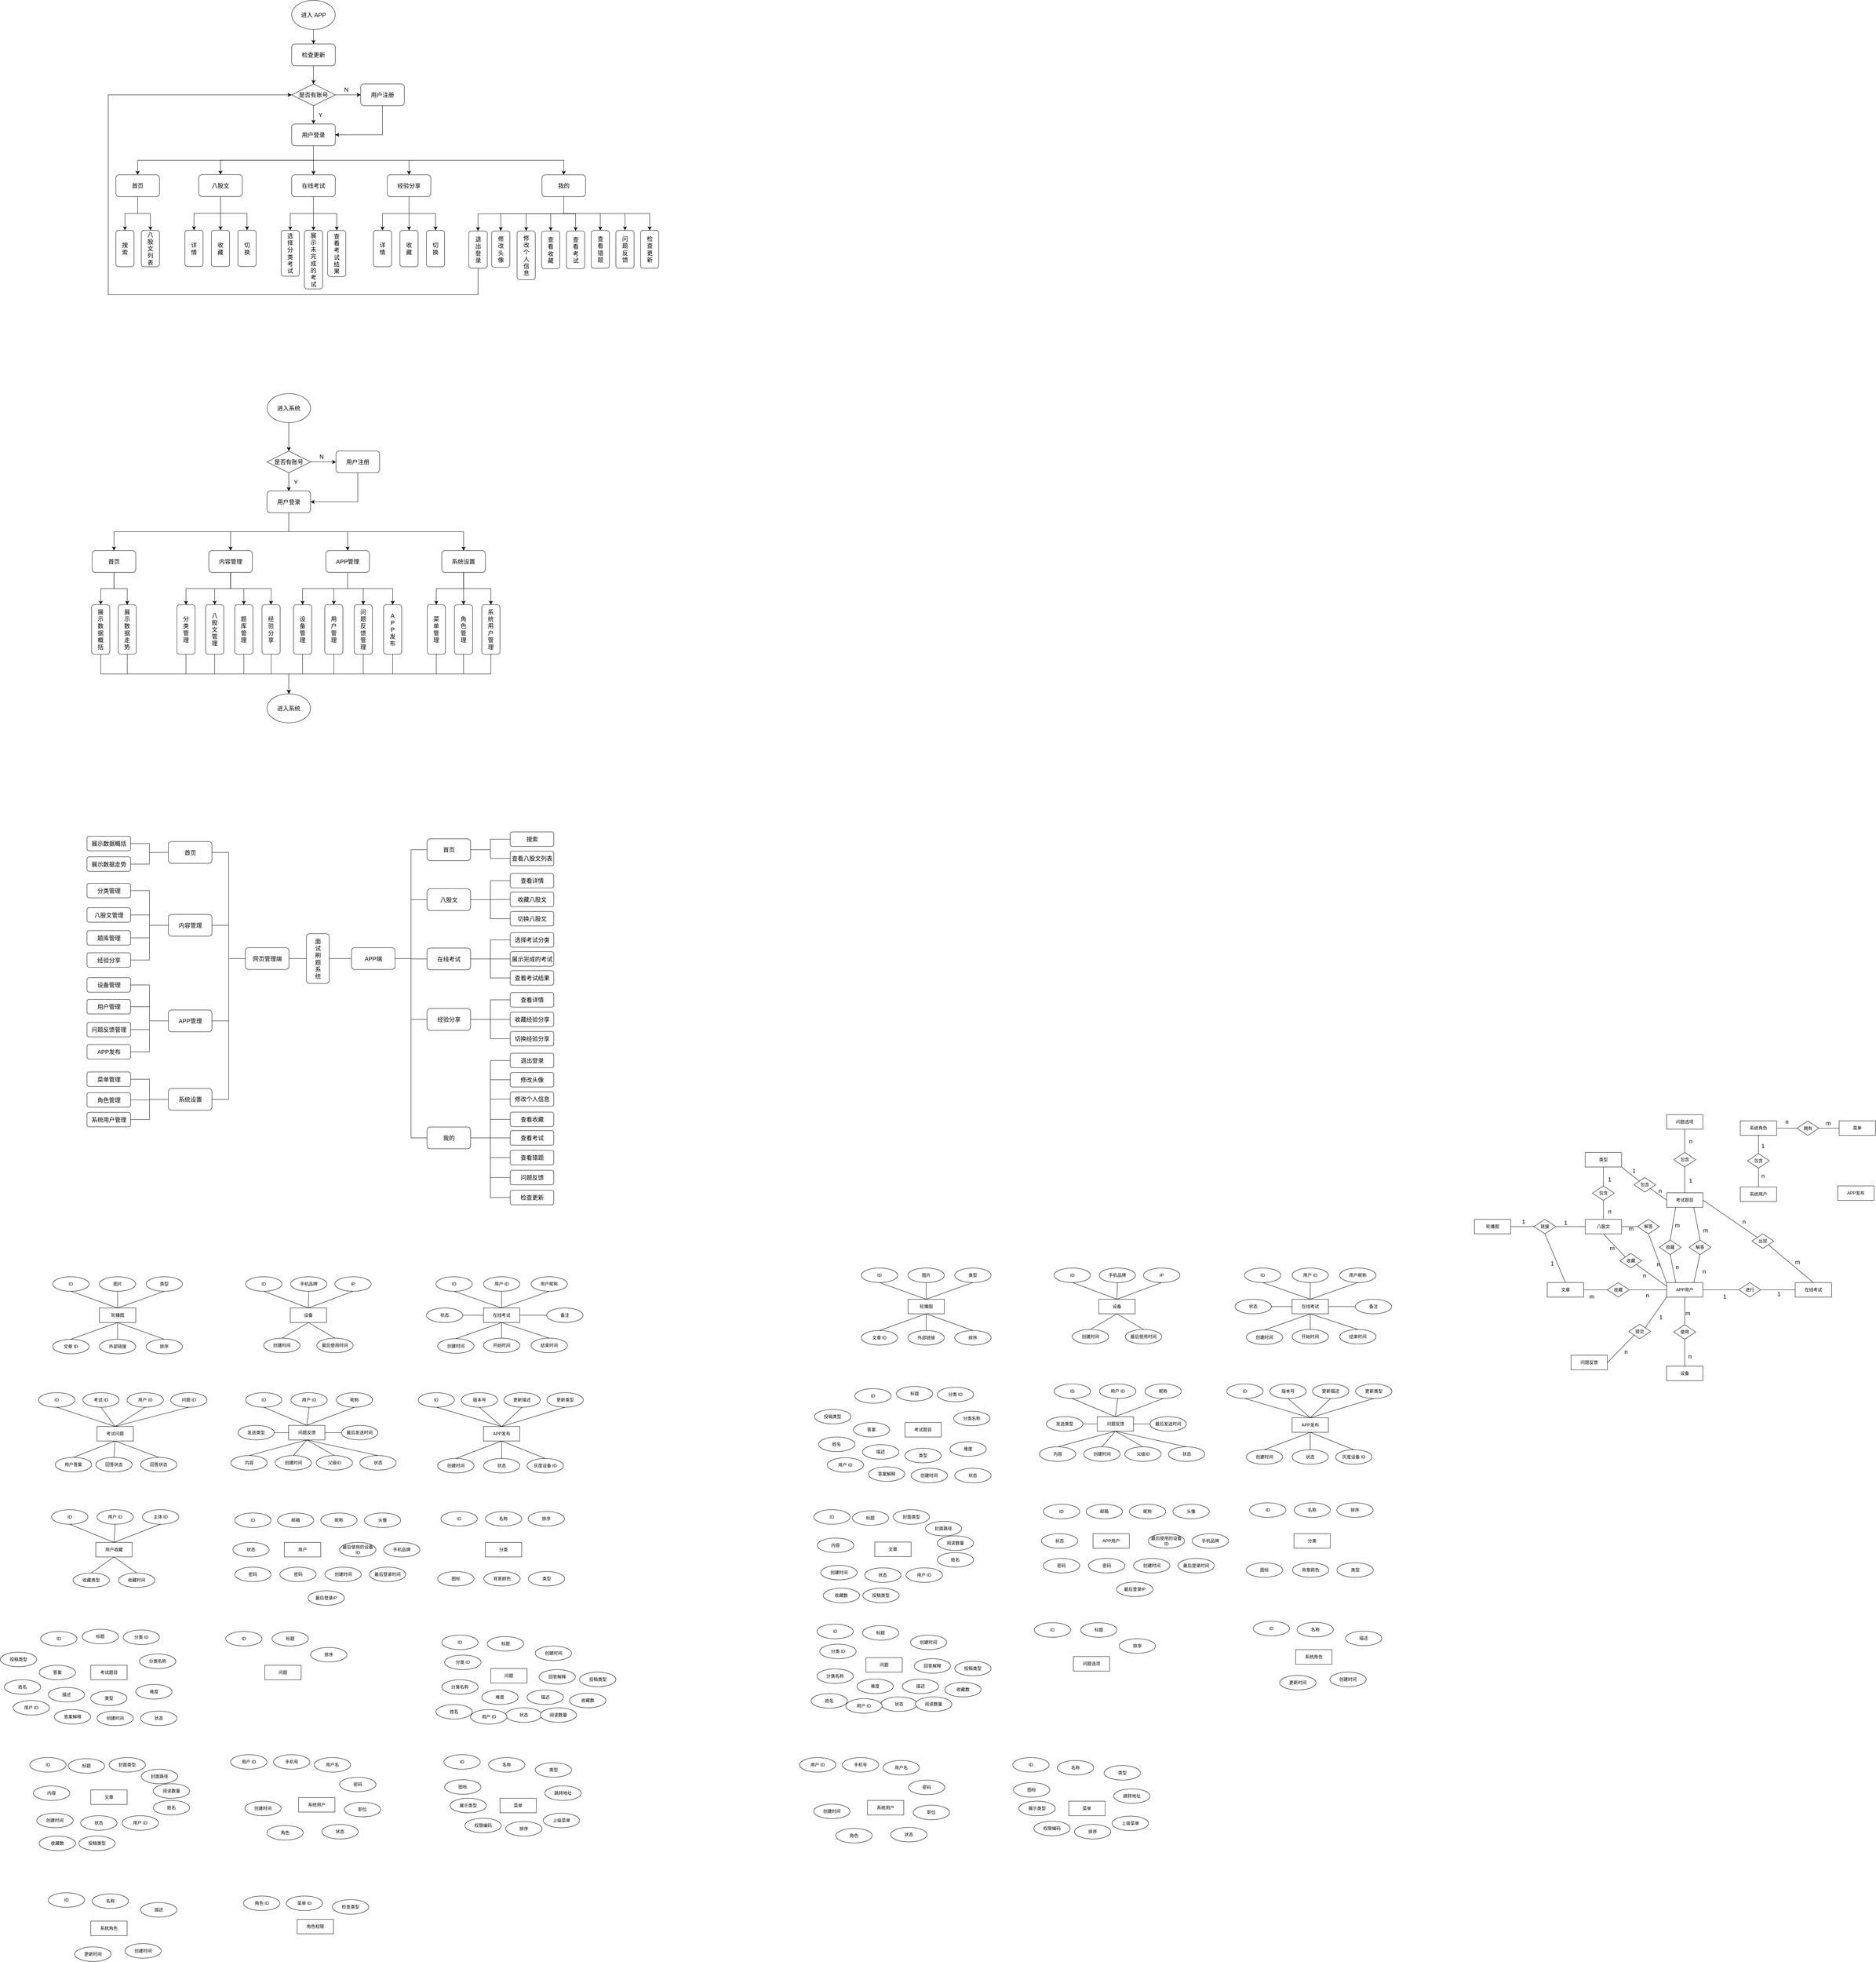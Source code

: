 <mxfile version="24.0.2" type="github">
  <diagram name="第 1 页" id="y15C08UWrmIScjz5XdOx">
    <mxGraphModel dx="2874" dy="1117" grid="0" gridSize="10" guides="1" tooltips="1" connect="1" arrows="1" fold="1" page="0" pageScale="1" pageWidth="827" pageHeight="1169" math="0" shadow="0">
      <root>
        <mxCell id="0" />
        <mxCell id="1" parent="0" />
        <mxCell id="l1ocYgnFtVUuR_QrjDvQ-14" style="edgeStyle=none;curved=1;rounded=0;orthogonalLoop=1;jettySize=auto;html=1;exitX=0.5;exitY=1;exitDx=0;exitDy=0;entryX=0.5;entryY=0;entryDx=0;entryDy=0;fontSize=12;startSize=8;endSize=8;" parent="1" source="l1ocYgnFtVUuR_QrjDvQ-9" target="l1ocYgnFtVUuR_QrjDvQ-12" edge="1">
          <mxGeometry relative="1" as="geometry" />
        </mxCell>
        <mxCell id="l1ocYgnFtVUuR_QrjDvQ-9" value="&lt;font style=&quot;font-size: 16px;&quot;&gt;进入 APP&lt;/font&gt;" style="ellipse;whiteSpace=wrap;html=1;" parent="1" vertex="1">
          <mxGeometry x="320" y="80" width="120" height="80" as="geometry" />
        </mxCell>
        <mxCell id="l1ocYgnFtVUuR_QrjDvQ-17" style="edgeStyle=none;curved=1;rounded=0;orthogonalLoop=1;jettySize=auto;html=1;exitX=1;exitY=0.5;exitDx=0;exitDy=0;entryX=0;entryY=0.5;entryDx=0;entryDy=0;fontSize=12;startSize=8;endSize=8;" parent="1" source="l1ocYgnFtVUuR_QrjDvQ-10" target="l1ocYgnFtVUuR_QrjDvQ-16" edge="1">
          <mxGeometry relative="1" as="geometry" />
        </mxCell>
        <mxCell id="l1ocYgnFtVUuR_QrjDvQ-20" style="edgeStyle=none;curved=1;rounded=0;orthogonalLoop=1;jettySize=auto;html=1;exitX=0.5;exitY=1;exitDx=0;exitDy=0;entryX=0.5;entryY=0;entryDx=0;entryDy=0;fontSize=12;startSize=8;endSize=8;" parent="1" source="l1ocYgnFtVUuR_QrjDvQ-10" target="l1ocYgnFtVUuR_QrjDvQ-11" edge="1">
          <mxGeometry relative="1" as="geometry" />
        </mxCell>
        <mxCell id="l1ocYgnFtVUuR_QrjDvQ-10" value="&lt;font style=&quot;font-size: 16px;&quot;&gt;是否有账号&lt;/font&gt;" style="rhombus;whiteSpace=wrap;html=1;" parent="1" vertex="1">
          <mxGeometry x="320" y="310" width="120" height="60" as="geometry" />
        </mxCell>
        <mxCell id="l1ocYgnFtVUuR_QrjDvQ-27" style="edgeStyle=orthogonalEdgeStyle;rounded=0;orthogonalLoop=1;jettySize=auto;html=1;exitX=0.5;exitY=1;exitDx=0;exitDy=0;entryX=0.5;entryY=0;entryDx=0;entryDy=0;fontSize=12;startSize=8;endSize=8;" parent="1" source="l1ocYgnFtVUuR_QrjDvQ-11" target="l1ocYgnFtVUuR_QrjDvQ-23" edge="1">
          <mxGeometry relative="1" as="geometry" />
        </mxCell>
        <mxCell id="l1ocYgnFtVUuR_QrjDvQ-28" style="edgeStyle=orthogonalEdgeStyle;rounded=0;orthogonalLoop=1;jettySize=auto;html=1;exitX=0.5;exitY=1;exitDx=0;exitDy=0;entryX=0.5;entryY=0;entryDx=0;entryDy=0;fontSize=12;startSize=8;endSize=8;" parent="1" source="l1ocYgnFtVUuR_QrjDvQ-11" target="l1ocYgnFtVUuR_QrjDvQ-24" edge="1">
          <mxGeometry relative="1" as="geometry" />
        </mxCell>
        <mxCell id="l1ocYgnFtVUuR_QrjDvQ-29" style="edgeStyle=orthogonalEdgeStyle;rounded=0;orthogonalLoop=1;jettySize=auto;html=1;exitX=0.5;exitY=1;exitDx=0;exitDy=0;entryX=0.5;entryY=0;entryDx=0;entryDy=0;fontSize=12;startSize=8;endSize=8;" parent="1" source="l1ocYgnFtVUuR_QrjDvQ-11" target="l1ocYgnFtVUuR_QrjDvQ-25" edge="1">
          <mxGeometry relative="1" as="geometry" />
        </mxCell>
        <mxCell id="l1ocYgnFtVUuR_QrjDvQ-30" style="edgeStyle=orthogonalEdgeStyle;rounded=0;orthogonalLoop=1;jettySize=auto;html=1;exitX=0.5;exitY=1;exitDx=0;exitDy=0;entryX=0.5;entryY=0;entryDx=0;entryDy=0;fontSize=12;startSize=8;endSize=8;" parent="1" source="l1ocYgnFtVUuR_QrjDvQ-11" target="l1ocYgnFtVUuR_QrjDvQ-26" edge="1">
          <mxGeometry relative="1" as="geometry" />
        </mxCell>
        <mxCell id="l1ocYgnFtVUuR_QrjDvQ-34" style="edgeStyle=orthogonalEdgeStyle;rounded=0;orthogonalLoop=1;jettySize=auto;html=1;exitX=0.5;exitY=1;exitDx=0;exitDy=0;entryX=0.5;entryY=0;entryDx=0;entryDy=0;fontSize=12;startSize=8;endSize=8;" parent="1" source="l1ocYgnFtVUuR_QrjDvQ-11" target="l1ocYgnFtVUuR_QrjDvQ-33" edge="1">
          <mxGeometry relative="1" as="geometry" />
        </mxCell>
        <mxCell id="l1ocYgnFtVUuR_QrjDvQ-11" value="&lt;font style=&quot;font-size: 16px;&quot;&gt;用户登录&lt;/font&gt;" style="rounded=1;whiteSpace=wrap;html=1;" parent="1" vertex="1">
          <mxGeometry x="320" y="420" width="120" height="60" as="geometry" />
        </mxCell>
        <mxCell id="l1ocYgnFtVUuR_QrjDvQ-15" style="edgeStyle=none;curved=1;rounded=0;orthogonalLoop=1;jettySize=auto;html=1;exitX=0.5;exitY=1;exitDx=0;exitDy=0;entryX=0.5;entryY=0;entryDx=0;entryDy=0;fontSize=12;startSize=8;endSize=8;" parent="1" source="l1ocYgnFtVUuR_QrjDvQ-12" target="l1ocYgnFtVUuR_QrjDvQ-10" edge="1">
          <mxGeometry relative="1" as="geometry" />
        </mxCell>
        <mxCell id="l1ocYgnFtVUuR_QrjDvQ-12" value="&lt;font style=&quot;font-size: 16px;&quot;&gt;检查更新&lt;/font&gt;" style="rounded=1;whiteSpace=wrap;html=1;" parent="1" vertex="1">
          <mxGeometry x="320" y="200" width="120" height="60" as="geometry" />
        </mxCell>
        <mxCell id="l1ocYgnFtVUuR_QrjDvQ-19" style="edgeStyle=orthogonalEdgeStyle;rounded=0;orthogonalLoop=1;jettySize=auto;html=1;exitX=0.5;exitY=1;exitDx=0;exitDy=0;entryX=1;entryY=0.5;entryDx=0;entryDy=0;fontSize=12;startSize=8;endSize=8;" parent="1" source="l1ocYgnFtVUuR_QrjDvQ-16" target="l1ocYgnFtVUuR_QrjDvQ-11" edge="1">
          <mxGeometry relative="1" as="geometry" />
        </mxCell>
        <mxCell id="l1ocYgnFtVUuR_QrjDvQ-16" value="&lt;font style=&quot;font-size: 16px;&quot;&gt;用户注册&lt;/font&gt;" style="rounded=1;whiteSpace=wrap;html=1;" parent="1" vertex="1">
          <mxGeometry x="510" y="310" width="120" height="60" as="geometry" />
        </mxCell>
        <mxCell id="l1ocYgnFtVUuR_QrjDvQ-21" value="N" style="text;html=1;align=center;verticalAlign=middle;resizable=0;points=[];autosize=1;strokeColor=none;fillColor=none;fontSize=16;" parent="1" vertex="1">
          <mxGeometry x="450" y="310" width="40" height="30" as="geometry" />
        </mxCell>
        <mxCell id="l1ocYgnFtVUuR_QrjDvQ-22" value="Y" style="text;html=1;align=center;verticalAlign=middle;resizable=0;points=[];autosize=1;strokeColor=none;fillColor=none;fontSize=16;" parent="1" vertex="1">
          <mxGeometry x="384" y="380" width="30" height="30" as="geometry" />
        </mxCell>
        <mxCell id="l1ocYgnFtVUuR_QrjDvQ-41" style="edgeStyle=orthogonalEdgeStyle;rounded=0;orthogonalLoop=1;jettySize=auto;html=1;exitX=0.5;exitY=1;exitDx=0;exitDy=0;entryX=0.5;entryY=0;entryDx=0;entryDy=0;fontSize=12;startSize=8;endSize=8;" parent="1" source="l1ocYgnFtVUuR_QrjDvQ-23" target="l1ocYgnFtVUuR_QrjDvQ-38" edge="1">
          <mxGeometry relative="1" as="geometry" />
        </mxCell>
        <mxCell id="l1ocYgnFtVUuR_QrjDvQ-42" style="edgeStyle=orthogonalEdgeStyle;rounded=0;orthogonalLoop=1;jettySize=auto;html=1;exitX=0.5;exitY=1;exitDx=0;exitDy=0;entryX=0.5;entryY=0;entryDx=0;entryDy=0;fontSize=12;startSize=8;endSize=8;" parent="1" source="l1ocYgnFtVUuR_QrjDvQ-23" target="l1ocYgnFtVUuR_QrjDvQ-39" edge="1">
          <mxGeometry relative="1" as="geometry" />
        </mxCell>
        <mxCell id="l1ocYgnFtVUuR_QrjDvQ-43" style="edgeStyle=orthogonalEdgeStyle;rounded=0;orthogonalLoop=1;jettySize=auto;html=1;exitX=0.5;exitY=1;exitDx=0;exitDy=0;entryX=0.5;entryY=0;entryDx=0;entryDy=0;fontSize=12;startSize=8;endSize=8;" parent="1" source="l1ocYgnFtVUuR_QrjDvQ-23" target="l1ocYgnFtVUuR_QrjDvQ-40" edge="1">
          <mxGeometry relative="1" as="geometry" />
        </mxCell>
        <mxCell id="l1ocYgnFtVUuR_QrjDvQ-23" value="&lt;font style=&quot;font-size: 16px;&quot;&gt;八股文&lt;/font&gt;" style="rounded=1;whiteSpace=wrap;html=1;" parent="1" vertex="1">
          <mxGeometry x="64" y="559.5" width="120" height="60" as="geometry" />
        </mxCell>
        <mxCell id="l1ocYgnFtVUuR_QrjDvQ-50" style="edgeStyle=orthogonalEdgeStyle;rounded=0;orthogonalLoop=1;jettySize=auto;html=1;exitX=0.5;exitY=1;exitDx=0;exitDy=0;entryX=0.5;entryY=0;entryDx=0;entryDy=0;fontSize=12;startSize=8;endSize=8;" parent="1" source="l1ocYgnFtVUuR_QrjDvQ-24" target="l1ocYgnFtVUuR_QrjDvQ-44" edge="1">
          <mxGeometry relative="1" as="geometry" />
        </mxCell>
        <mxCell id="l1ocYgnFtVUuR_QrjDvQ-51" style="edgeStyle=orthogonalEdgeStyle;rounded=0;orthogonalLoop=1;jettySize=auto;html=1;exitX=0.5;exitY=1;exitDx=0;exitDy=0;entryX=0.5;entryY=0;entryDx=0;entryDy=0;fontSize=12;startSize=8;endSize=8;" parent="1" source="l1ocYgnFtVUuR_QrjDvQ-24" target="l1ocYgnFtVUuR_QrjDvQ-45" edge="1">
          <mxGeometry relative="1" as="geometry" />
        </mxCell>
        <mxCell id="l1ocYgnFtVUuR_QrjDvQ-52" style="edgeStyle=orthogonalEdgeStyle;rounded=0;orthogonalLoop=1;jettySize=auto;html=1;exitX=0.5;exitY=1;exitDx=0;exitDy=0;entryX=0.5;entryY=0;entryDx=0;entryDy=0;fontSize=12;startSize=8;endSize=8;" parent="1" source="l1ocYgnFtVUuR_QrjDvQ-24" target="l1ocYgnFtVUuR_QrjDvQ-46" edge="1">
          <mxGeometry relative="1" as="geometry" />
        </mxCell>
        <mxCell id="l1ocYgnFtVUuR_QrjDvQ-24" value="&lt;font style=&quot;font-size: 16px;&quot;&gt;在线考试&lt;/font&gt;" style="rounded=1;whiteSpace=wrap;html=1;" parent="1" vertex="1">
          <mxGeometry x="320" y="560" width="120" height="60" as="geometry" />
        </mxCell>
        <mxCell id="l1ocYgnFtVUuR_QrjDvQ-53" style="edgeStyle=orthogonalEdgeStyle;rounded=0;orthogonalLoop=1;jettySize=auto;html=1;exitX=0.5;exitY=1;exitDx=0;exitDy=0;entryX=0.5;entryY=0;entryDx=0;entryDy=0;fontSize=12;startSize=8;endSize=8;" parent="1" source="l1ocYgnFtVUuR_QrjDvQ-25" target="l1ocYgnFtVUuR_QrjDvQ-47" edge="1">
          <mxGeometry relative="1" as="geometry" />
        </mxCell>
        <mxCell id="l1ocYgnFtVUuR_QrjDvQ-54" style="edgeStyle=orthogonalEdgeStyle;rounded=0;orthogonalLoop=1;jettySize=auto;html=1;exitX=0.5;exitY=1;exitDx=0;exitDy=0;entryX=0.5;entryY=0;entryDx=0;entryDy=0;fontSize=12;startSize=8;endSize=8;" parent="1" source="l1ocYgnFtVUuR_QrjDvQ-25" target="l1ocYgnFtVUuR_QrjDvQ-48" edge="1">
          <mxGeometry relative="1" as="geometry" />
        </mxCell>
        <mxCell id="l1ocYgnFtVUuR_QrjDvQ-55" style="edgeStyle=orthogonalEdgeStyle;rounded=0;orthogonalLoop=1;jettySize=auto;html=1;exitX=0.5;exitY=1;exitDx=0;exitDy=0;entryX=0.5;entryY=0;entryDx=0;entryDy=0;fontSize=12;startSize=8;endSize=8;" parent="1" source="l1ocYgnFtVUuR_QrjDvQ-25" target="l1ocYgnFtVUuR_QrjDvQ-49" edge="1">
          <mxGeometry relative="1" as="geometry" />
        </mxCell>
        <mxCell id="l1ocYgnFtVUuR_QrjDvQ-25" value="&lt;font style=&quot;font-size: 16px;&quot;&gt;经验分享&lt;/font&gt;" style="rounded=1;whiteSpace=wrap;html=1;" parent="1" vertex="1">
          <mxGeometry x="583" y="560" width="120" height="60" as="geometry" />
        </mxCell>
        <mxCell id="l1ocYgnFtVUuR_QrjDvQ-65" style="edgeStyle=orthogonalEdgeStyle;rounded=0;orthogonalLoop=1;jettySize=auto;html=1;exitX=0.5;exitY=1;exitDx=0;exitDy=0;entryX=0.5;entryY=0;entryDx=0;entryDy=0;fontSize=12;startSize=8;endSize=8;" parent="1" source="l1ocYgnFtVUuR_QrjDvQ-26" target="l1ocYgnFtVUuR_QrjDvQ-57" edge="1">
          <mxGeometry relative="1" as="geometry" />
        </mxCell>
        <mxCell id="l1ocYgnFtVUuR_QrjDvQ-66" style="edgeStyle=orthogonalEdgeStyle;rounded=0;orthogonalLoop=1;jettySize=auto;html=1;exitX=0.5;exitY=1;exitDx=0;exitDy=0;entryX=0.5;entryY=0;entryDx=0;entryDy=0;fontSize=12;startSize=8;endSize=8;" parent="1" source="l1ocYgnFtVUuR_QrjDvQ-26" target="l1ocYgnFtVUuR_QrjDvQ-58" edge="1">
          <mxGeometry relative="1" as="geometry" />
        </mxCell>
        <mxCell id="l1ocYgnFtVUuR_QrjDvQ-67" style="edgeStyle=orthogonalEdgeStyle;rounded=0;orthogonalLoop=1;jettySize=auto;html=1;exitX=0.5;exitY=1;exitDx=0;exitDy=0;entryX=0.5;entryY=0;entryDx=0;entryDy=0;fontSize=12;startSize=8;endSize=8;" parent="1" source="l1ocYgnFtVUuR_QrjDvQ-26" target="l1ocYgnFtVUuR_QrjDvQ-59" edge="1">
          <mxGeometry relative="1" as="geometry" />
        </mxCell>
        <mxCell id="l1ocYgnFtVUuR_QrjDvQ-68" style="edgeStyle=orthogonalEdgeStyle;rounded=0;orthogonalLoop=1;jettySize=auto;html=1;exitX=0.5;exitY=1;exitDx=0;exitDy=0;entryX=0.5;entryY=0;entryDx=0;entryDy=0;fontSize=12;startSize=8;endSize=8;" parent="1" source="l1ocYgnFtVUuR_QrjDvQ-26" target="l1ocYgnFtVUuR_QrjDvQ-60" edge="1">
          <mxGeometry relative="1" as="geometry" />
        </mxCell>
        <mxCell id="l1ocYgnFtVUuR_QrjDvQ-69" style="edgeStyle=orthogonalEdgeStyle;rounded=0;orthogonalLoop=1;jettySize=auto;html=1;exitX=0.5;exitY=1;exitDx=0;exitDy=0;entryX=0.5;entryY=0;entryDx=0;entryDy=0;fontSize=12;startSize=8;endSize=8;" parent="1" source="l1ocYgnFtVUuR_QrjDvQ-26" target="l1ocYgnFtVUuR_QrjDvQ-61" edge="1">
          <mxGeometry relative="1" as="geometry" />
        </mxCell>
        <mxCell id="l1ocYgnFtVUuR_QrjDvQ-70" style="edgeStyle=orthogonalEdgeStyle;rounded=0;orthogonalLoop=1;jettySize=auto;html=1;exitX=0.5;exitY=1;exitDx=0;exitDy=0;entryX=0.5;entryY=0;entryDx=0;entryDy=0;fontSize=12;startSize=8;endSize=8;" parent="1" source="l1ocYgnFtVUuR_QrjDvQ-26" target="l1ocYgnFtVUuR_QrjDvQ-62" edge="1">
          <mxGeometry relative="1" as="geometry" />
        </mxCell>
        <mxCell id="l1ocYgnFtVUuR_QrjDvQ-71" style="edgeStyle=orthogonalEdgeStyle;rounded=0;orthogonalLoop=1;jettySize=auto;html=1;exitX=0.5;exitY=1;exitDx=0;exitDy=0;entryX=0.5;entryY=0;entryDx=0;entryDy=0;fontSize=12;startSize=8;endSize=8;" parent="1" source="l1ocYgnFtVUuR_QrjDvQ-26" target="l1ocYgnFtVUuR_QrjDvQ-63" edge="1">
          <mxGeometry relative="1" as="geometry" />
        </mxCell>
        <mxCell id="l1ocYgnFtVUuR_QrjDvQ-72" style="edgeStyle=orthogonalEdgeStyle;rounded=0;orthogonalLoop=1;jettySize=auto;html=1;exitX=0.5;exitY=1;exitDx=0;exitDy=0;entryX=0.5;entryY=0;entryDx=0;entryDy=0;fontSize=12;startSize=8;endSize=8;" parent="1" source="l1ocYgnFtVUuR_QrjDvQ-26" target="l1ocYgnFtVUuR_QrjDvQ-56" edge="1">
          <mxGeometry relative="1" as="geometry" />
        </mxCell>
        <mxCell id="l1ocYgnFtVUuR_QrjDvQ-26" value="&lt;span style=&quot;font-size: 16px;&quot;&gt;我的&lt;/span&gt;" style="rounded=1;whiteSpace=wrap;html=1;" parent="1" vertex="1">
          <mxGeometry x="1009" y="560" width="120" height="60" as="geometry" />
        </mxCell>
        <mxCell id="l1ocYgnFtVUuR_QrjDvQ-32" value="&lt;span style=&quot;font-size: 16px;&quot;&gt;搜&lt;/span&gt;&lt;div&gt;&lt;span style=&quot;font-size: 16px;&quot;&gt;索&lt;/span&gt;&lt;/div&gt;" style="rounded=1;whiteSpace=wrap;html=1;" parent="1" vertex="1">
          <mxGeometry x="-164" y="713" width="50" height="100" as="geometry" />
        </mxCell>
        <mxCell id="l1ocYgnFtVUuR_QrjDvQ-35" style="edgeStyle=orthogonalEdgeStyle;rounded=0;orthogonalLoop=1;jettySize=auto;html=1;exitX=0.5;exitY=1;exitDx=0;exitDy=0;entryX=0.5;entryY=0;entryDx=0;entryDy=0;fontSize=12;startSize=8;endSize=8;" parent="1" source="l1ocYgnFtVUuR_QrjDvQ-33" target="l1ocYgnFtVUuR_QrjDvQ-32" edge="1">
          <mxGeometry relative="1" as="geometry" />
        </mxCell>
        <mxCell id="l1ocYgnFtVUuR_QrjDvQ-37" style="edgeStyle=orthogonalEdgeStyle;rounded=0;orthogonalLoop=1;jettySize=auto;html=1;exitX=0.5;exitY=1;exitDx=0;exitDy=0;entryX=0.5;entryY=0;entryDx=0;entryDy=0;fontSize=12;startSize=8;endSize=8;" parent="1" source="l1ocYgnFtVUuR_QrjDvQ-33" target="l1ocYgnFtVUuR_QrjDvQ-36" edge="1">
          <mxGeometry relative="1" as="geometry" />
        </mxCell>
        <mxCell id="l1ocYgnFtVUuR_QrjDvQ-33" value="&lt;font style=&quot;font-size: 16px;&quot;&gt;首页&lt;/font&gt;" style="rounded=1;whiteSpace=wrap;html=1;" parent="1" vertex="1">
          <mxGeometry x="-164" y="560" width="120" height="60" as="geometry" />
        </mxCell>
        <mxCell id="l1ocYgnFtVUuR_QrjDvQ-36" value="&lt;span style=&quot;font-size: 16px;&quot;&gt;八&lt;/span&gt;&lt;div&gt;&lt;span style=&quot;font-size: 16px;&quot;&gt;股&lt;/span&gt;&lt;/div&gt;&lt;div&gt;&lt;span style=&quot;font-size: 16px;&quot;&gt;文&lt;/span&gt;&lt;/div&gt;&lt;div&gt;&lt;span style=&quot;font-size: 16px;&quot;&gt;列&lt;/span&gt;&lt;/div&gt;&lt;div&gt;&lt;span style=&quot;font-size: 16px;&quot;&gt;表&lt;/span&gt;&lt;/div&gt;" style="rounded=1;whiteSpace=wrap;html=1;" parent="1" vertex="1">
          <mxGeometry x="-94" y="713" width="50" height="100" as="geometry" />
        </mxCell>
        <mxCell id="l1ocYgnFtVUuR_QrjDvQ-38" value="&lt;span style=&quot;font-size: 16px;&quot;&gt;详&lt;/span&gt;&lt;div&gt;&lt;span style=&quot;font-size: 16px;&quot;&gt;情&lt;/span&gt;&lt;/div&gt;" style="rounded=1;whiteSpace=wrap;html=1;" parent="1" vertex="1">
          <mxGeometry x="26" y="712.5" width="50" height="100" as="geometry" />
        </mxCell>
        <mxCell id="l1ocYgnFtVUuR_QrjDvQ-39" value="&lt;span style=&quot;font-size: 16px;&quot;&gt;收&lt;/span&gt;&lt;div&gt;&lt;span style=&quot;font-size: 16px;&quot;&gt;藏&lt;/span&gt;&lt;/div&gt;" style="rounded=1;whiteSpace=wrap;html=1;" parent="1" vertex="1">
          <mxGeometry x="99" y="712.5" width="50" height="100" as="geometry" />
        </mxCell>
        <mxCell id="l1ocYgnFtVUuR_QrjDvQ-40" value="&lt;span style=&quot;font-size: 16px;&quot;&gt;切&lt;/span&gt;&lt;div&gt;&lt;span style=&quot;font-size: 16px;&quot;&gt;换&lt;/span&gt;&lt;/div&gt;" style="rounded=1;whiteSpace=wrap;html=1;" parent="1" vertex="1">
          <mxGeometry x="172" y="712.5" width="50" height="100" as="geometry" />
        </mxCell>
        <mxCell id="l1ocYgnFtVUuR_QrjDvQ-44" value="&lt;span style=&quot;font-size: 16px;&quot;&gt;选&lt;/span&gt;&lt;div&gt;&lt;span style=&quot;font-size: 16px;&quot;&gt;择&lt;/span&gt;&lt;/div&gt;&lt;div&gt;&lt;span style=&quot;font-size: 16px;&quot;&gt;分&lt;/span&gt;&lt;/div&gt;&lt;div&gt;&lt;span style=&quot;font-size: 16px;&quot;&gt;类&lt;/span&gt;&lt;/div&gt;&lt;div&gt;&lt;span style=&quot;font-size: 16px;&quot;&gt;考&lt;/span&gt;&lt;/div&gt;&lt;div&gt;&lt;span style=&quot;font-size: 16px;&quot;&gt;试&lt;/span&gt;&lt;/div&gt;" style="rounded=1;whiteSpace=wrap;html=1;" parent="1" vertex="1">
          <mxGeometry x="291" y="713" width="50" height="126" as="geometry" />
        </mxCell>
        <mxCell id="l1ocYgnFtVUuR_QrjDvQ-45" value="&lt;span style=&quot;font-size: 16px;&quot;&gt;展&lt;/span&gt;&lt;div&gt;&lt;span style=&quot;font-size: 16px;&quot;&gt;示&lt;/span&gt;&lt;/div&gt;&lt;div&gt;&lt;span style=&quot;font-size: 16px;&quot;&gt;未&lt;/span&gt;&lt;/div&gt;&lt;div&gt;&lt;span style=&quot;font-size: 16px;&quot;&gt;完&lt;/span&gt;&lt;/div&gt;&lt;div&gt;&lt;span style=&quot;font-size: 16px;&quot;&gt;成&lt;/span&gt;&lt;/div&gt;&lt;div&gt;&lt;span style=&quot;font-size: 16px;&quot;&gt;的&lt;/span&gt;&lt;/div&gt;&lt;div&gt;&lt;span style=&quot;font-size: 16px;&quot;&gt;考&lt;/span&gt;&lt;/div&gt;&lt;div&gt;&lt;span style=&quot;font-size: 16px;&quot;&gt;试&lt;/span&gt;&lt;/div&gt;" style="rounded=1;whiteSpace=wrap;html=1;" parent="1" vertex="1">
          <mxGeometry x="355" y="713" width="50" height="161" as="geometry" />
        </mxCell>
        <mxCell id="l1ocYgnFtVUuR_QrjDvQ-46" value="&lt;span style=&quot;font-size: 16px;&quot;&gt;查&lt;/span&gt;&lt;div&gt;&lt;span style=&quot;font-size: 16px;&quot;&gt;看&lt;/span&gt;&lt;/div&gt;&lt;div&gt;&lt;span style=&quot;font-size: 16px;&quot;&gt;考&lt;/span&gt;&lt;/div&gt;&lt;div&gt;&lt;span style=&quot;font-size: 16px;&quot;&gt;试&lt;/span&gt;&lt;/div&gt;&lt;div&gt;&lt;span style=&quot;font-size: 16px;&quot;&gt;结&lt;/span&gt;&lt;/div&gt;&lt;div&gt;&lt;span style=&quot;font-size: 16px;&quot;&gt;果&lt;/span&gt;&lt;/div&gt;" style="rounded=1;whiteSpace=wrap;html=1;" parent="1" vertex="1">
          <mxGeometry x="419" y="713" width="50" height="127" as="geometry" />
        </mxCell>
        <mxCell id="l1ocYgnFtVUuR_QrjDvQ-47" value="&lt;span style=&quot;font-size: 16px;&quot;&gt;详&lt;/span&gt;&lt;div&gt;&lt;span style=&quot;font-size: 16px;&quot;&gt;情&lt;/span&gt;&lt;/div&gt;" style="rounded=1;whiteSpace=wrap;html=1;" parent="1" vertex="1">
          <mxGeometry x="545" y="713" width="50" height="100" as="geometry" />
        </mxCell>
        <mxCell id="l1ocYgnFtVUuR_QrjDvQ-48" value="&lt;span style=&quot;font-size: 16px;&quot;&gt;收&lt;/span&gt;&lt;div&gt;&lt;span style=&quot;font-size: 16px;&quot;&gt;藏&lt;/span&gt;&lt;/div&gt;" style="rounded=1;whiteSpace=wrap;html=1;" parent="1" vertex="1">
          <mxGeometry x="618" y="713" width="50" height="100" as="geometry" />
        </mxCell>
        <mxCell id="l1ocYgnFtVUuR_QrjDvQ-49" value="&lt;span style=&quot;font-size: 16px;&quot;&gt;切&lt;/span&gt;&lt;div&gt;&lt;span style=&quot;font-size: 16px;&quot;&gt;换&lt;/span&gt;&lt;/div&gt;" style="rounded=1;whiteSpace=wrap;html=1;" parent="1" vertex="1">
          <mxGeometry x="691" y="713" width="50" height="100" as="geometry" />
        </mxCell>
        <mxCell id="l1ocYgnFtVUuR_QrjDvQ-73" style="edgeStyle=orthogonalEdgeStyle;rounded=0;orthogonalLoop=1;jettySize=auto;html=1;exitX=0.5;exitY=1;exitDx=0;exitDy=0;entryX=0;entryY=0.5;entryDx=0;entryDy=0;fontSize=12;startSize=8;endSize=8;" parent="1" source="l1ocYgnFtVUuR_QrjDvQ-56" target="l1ocYgnFtVUuR_QrjDvQ-10" edge="1">
          <mxGeometry relative="1" as="geometry">
            <Array as="points">
              <mxPoint x="833" y="890" />
              <mxPoint x="-185" y="890" />
              <mxPoint x="-185" y="340" />
            </Array>
          </mxGeometry>
        </mxCell>
        <mxCell id="l1ocYgnFtVUuR_QrjDvQ-56" value="&lt;span style=&quot;font-size: 16px;&quot;&gt;退&lt;/span&gt;&lt;div&gt;&lt;span style=&quot;font-size: 16px;&quot;&gt;出&lt;/span&gt;&lt;/div&gt;&lt;div&gt;&lt;span style=&quot;font-size: 16px;&quot;&gt;登&lt;/span&gt;&lt;/div&gt;&lt;div&gt;&lt;span style=&quot;font-size: 16px;&quot;&gt;录&lt;/span&gt;&lt;/div&gt;" style="rounded=1;whiteSpace=wrap;html=1;" parent="1" vertex="1">
          <mxGeometry x="807.5" y="714.5" width="51" height="102.5" as="geometry" />
        </mxCell>
        <mxCell id="l1ocYgnFtVUuR_QrjDvQ-57" value="&lt;span style=&quot;font-size: 16px;&quot;&gt;修&lt;/span&gt;&lt;div&gt;&lt;span style=&quot;font-size: 16px;&quot;&gt;改&lt;/span&gt;&lt;/div&gt;&lt;div&gt;&lt;span style=&quot;font-size: 16px;&quot;&gt;头&lt;/span&gt;&lt;/div&gt;&lt;div&gt;&lt;span style=&quot;font-size: 16px;&quot;&gt;像&lt;/span&gt;&lt;/div&gt;" style="rounded=1;whiteSpace=wrap;html=1;" parent="1" vertex="1">
          <mxGeometry x="870.5" y="714.5" width="50" height="100" as="geometry" />
        </mxCell>
        <mxCell id="l1ocYgnFtVUuR_QrjDvQ-58" value="&lt;span style=&quot;font-size: 16px;&quot;&gt;修&lt;/span&gt;&lt;div&gt;&lt;span style=&quot;font-size: 16px;&quot;&gt;改&lt;/span&gt;&lt;/div&gt;&lt;div&gt;&lt;span style=&quot;font-size: 16px;&quot;&gt;个&lt;/span&gt;&lt;/div&gt;&lt;div&gt;&lt;span style=&quot;font-size: 16px;&quot;&gt;人&lt;/span&gt;&lt;/div&gt;&lt;div&gt;&lt;span style=&quot;font-size: 16px;&quot;&gt;信&lt;/span&gt;&lt;/div&gt;&lt;div&gt;&lt;span style=&quot;font-size: 16px;&quot;&gt;息&lt;/span&gt;&lt;/div&gt;" style="rounded=1;whiteSpace=wrap;html=1;" parent="1" vertex="1">
          <mxGeometry x="940.5" y="714.5" width="50" height="134" as="geometry" />
        </mxCell>
        <mxCell id="l1ocYgnFtVUuR_QrjDvQ-59" value="&lt;span style=&quot;font-size: 16px;&quot;&gt;查&lt;/span&gt;&lt;div&gt;&lt;span style=&quot;font-size: 16px;&quot;&gt;看&lt;/span&gt;&lt;/div&gt;&lt;div&gt;&lt;span style=&quot;font-size: 16px;&quot;&gt;收&lt;/span&gt;&lt;/div&gt;&lt;div&gt;&lt;span style=&quot;font-size: 16px;&quot;&gt;藏&lt;/span&gt;&lt;/div&gt;" style="rounded=1;whiteSpace=wrap;html=1;" parent="1" vertex="1">
          <mxGeometry x="1008" y="714.5" width="50" height="104" as="geometry" />
        </mxCell>
        <mxCell id="l1ocYgnFtVUuR_QrjDvQ-60" value="&lt;span style=&quot;font-size: 16px;&quot;&gt;查&lt;/span&gt;&lt;div&gt;&lt;span style=&quot;font-size: 16px;&quot;&gt;看&lt;/span&gt;&lt;/div&gt;&lt;div&gt;&lt;span style=&quot;font-size: 16px;&quot;&gt;考&lt;/span&gt;&lt;/div&gt;&lt;div&gt;&lt;span style=&quot;font-size: 16px;&quot;&gt;试&lt;/span&gt;&lt;/div&gt;" style="rounded=1;whiteSpace=wrap;html=1;" parent="1" vertex="1">
          <mxGeometry x="1076.5" y="714.5" width="50" height="104" as="geometry" />
        </mxCell>
        <mxCell id="l1ocYgnFtVUuR_QrjDvQ-61" value="&lt;span style=&quot;font-size: 16px;&quot;&gt;查&lt;/span&gt;&lt;div&gt;&lt;span style=&quot;font-size: 16px;&quot;&gt;看&lt;/span&gt;&lt;/div&gt;&lt;div&gt;&lt;span style=&quot;font-size: 16px;&quot;&gt;错&lt;/span&gt;&lt;/div&gt;&lt;div&gt;&lt;span style=&quot;font-size: 16px;&quot;&gt;题&lt;/span&gt;&lt;/div&gt;" style="rounded=1;whiteSpace=wrap;html=1;" parent="1" vertex="1">
          <mxGeometry x="1144.5" y="713" width="50" height="104" as="geometry" />
        </mxCell>
        <mxCell id="l1ocYgnFtVUuR_QrjDvQ-62" value="&lt;span style=&quot;font-size: 16px;&quot;&gt;问&lt;/span&gt;&lt;div&gt;&lt;span style=&quot;font-size: 16px;&quot;&gt;题&lt;/span&gt;&lt;/div&gt;&lt;div&gt;&lt;span style=&quot;font-size: 16px;&quot;&gt;反&lt;/span&gt;&lt;/div&gt;&lt;div&gt;&lt;span style=&quot;font-size: 16px;&quot;&gt;馈&lt;/span&gt;&lt;/div&gt;" style="rounded=1;whiteSpace=wrap;html=1;" parent="1" vertex="1">
          <mxGeometry x="1212.5" y="713" width="50" height="104" as="geometry" />
        </mxCell>
        <mxCell id="l1ocYgnFtVUuR_QrjDvQ-63" value="&lt;span style=&quot;font-size: 16px;&quot;&gt;检&lt;/span&gt;&lt;div&gt;&lt;span style=&quot;font-size: 16px;&quot;&gt;查&lt;/span&gt;&lt;/div&gt;&lt;div&gt;&lt;span style=&quot;font-size: 16px;&quot;&gt;更&lt;/span&gt;&lt;/div&gt;&lt;div&gt;&lt;span style=&quot;font-size: 16px;&quot;&gt;新&lt;/span&gt;&lt;/div&gt;" style="rounded=1;whiteSpace=wrap;html=1;" parent="1" vertex="1">
          <mxGeometry x="1280.5" y="713" width="50" height="104" as="geometry" />
        </mxCell>
        <mxCell id="gUY39P20IZbkrjDMMVxM-10" style="edgeStyle=none;curved=1;rounded=0;orthogonalLoop=1;jettySize=auto;html=1;exitX=0.5;exitY=1;exitDx=0;exitDy=0;fontSize=12;startSize=8;endSize=8;" parent="1" source="gUY39P20IZbkrjDMMVxM-1" target="gUY39P20IZbkrjDMMVxM-4" edge="1">
          <mxGeometry relative="1" as="geometry" />
        </mxCell>
        <mxCell id="gUY39P20IZbkrjDMMVxM-1" value="&lt;font style=&quot;font-size: 16px;&quot;&gt;进入系统&lt;/font&gt;" style="ellipse;whiteSpace=wrap;html=1;" parent="1" vertex="1">
          <mxGeometry x="252" y="1162" width="120" height="80" as="geometry" />
        </mxCell>
        <mxCell id="gUY39P20IZbkrjDMMVxM-2" style="edgeStyle=none;curved=1;rounded=0;orthogonalLoop=1;jettySize=auto;html=1;exitX=1;exitY=0.5;exitDx=0;exitDy=0;entryX=0;entryY=0.5;entryDx=0;entryDy=0;fontSize=12;startSize=8;endSize=8;" parent="1" source="gUY39P20IZbkrjDMMVxM-4" target="gUY39P20IZbkrjDMMVxM-7" edge="1">
          <mxGeometry relative="1" as="geometry" />
        </mxCell>
        <mxCell id="gUY39P20IZbkrjDMMVxM-3" style="edgeStyle=none;curved=1;rounded=0;orthogonalLoop=1;jettySize=auto;html=1;exitX=0.5;exitY=1;exitDx=0;exitDy=0;entryX=0.5;entryY=0;entryDx=0;entryDy=0;fontSize=12;startSize=8;endSize=8;" parent="1" source="gUY39P20IZbkrjDMMVxM-4" target="gUY39P20IZbkrjDMMVxM-5" edge="1">
          <mxGeometry relative="1" as="geometry" />
        </mxCell>
        <mxCell id="gUY39P20IZbkrjDMMVxM-4" value="&lt;font style=&quot;font-size: 16px;&quot;&gt;是否有账号&lt;/font&gt;" style="rhombus;whiteSpace=wrap;html=1;" parent="1" vertex="1">
          <mxGeometry x="252" y="1320" width="120" height="60" as="geometry" />
        </mxCell>
        <mxCell id="gUY39P20IZbkrjDMMVxM-15" style="edgeStyle=orthogonalEdgeStyle;rounded=0;orthogonalLoop=1;jettySize=auto;html=1;exitX=0.5;exitY=1;exitDx=0;exitDy=0;entryX=0.5;entryY=0;entryDx=0;entryDy=0;fontSize=12;startSize=8;endSize=8;" parent="1" source="gUY39P20IZbkrjDMMVxM-5" target="gUY39P20IZbkrjDMMVxM-11" edge="1">
          <mxGeometry relative="1" as="geometry" />
        </mxCell>
        <mxCell id="gUY39P20IZbkrjDMMVxM-16" style="edgeStyle=orthogonalEdgeStyle;rounded=0;orthogonalLoop=1;jettySize=auto;html=1;exitX=0.5;exitY=1;exitDx=0;exitDy=0;entryX=0.5;entryY=0;entryDx=0;entryDy=0;fontSize=12;startSize=8;endSize=8;" parent="1" source="gUY39P20IZbkrjDMMVxM-5" target="gUY39P20IZbkrjDMMVxM-12" edge="1">
          <mxGeometry relative="1" as="geometry" />
        </mxCell>
        <mxCell id="gUY39P20IZbkrjDMMVxM-17" style="edgeStyle=orthogonalEdgeStyle;rounded=0;orthogonalLoop=1;jettySize=auto;html=1;exitX=0.5;exitY=1;exitDx=0;exitDy=0;entryX=0.5;entryY=0;entryDx=0;entryDy=0;fontSize=12;startSize=8;endSize=8;" parent="1" source="gUY39P20IZbkrjDMMVxM-5" target="gUY39P20IZbkrjDMMVxM-13" edge="1">
          <mxGeometry relative="1" as="geometry" />
        </mxCell>
        <mxCell id="gUY39P20IZbkrjDMMVxM-18" style="edgeStyle=orthogonalEdgeStyle;rounded=0;orthogonalLoop=1;jettySize=auto;html=1;exitX=0.5;exitY=1;exitDx=0;exitDy=0;entryX=0.5;entryY=0;entryDx=0;entryDy=0;fontSize=12;startSize=8;endSize=8;" parent="1" source="gUY39P20IZbkrjDMMVxM-5" target="gUY39P20IZbkrjDMMVxM-14" edge="1">
          <mxGeometry relative="1" as="geometry" />
        </mxCell>
        <mxCell id="gUY39P20IZbkrjDMMVxM-5" value="&lt;font style=&quot;font-size: 16px;&quot;&gt;用户登录&lt;/font&gt;" style="rounded=1;whiteSpace=wrap;html=1;" parent="1" vertex="1">
          <mxGeometry x="252" y="1430" width="120" height="60" as="geometry" />
        </mxCell>
        <mxCell id="gUY39P20IZbkrjDMMVxM-6" style="edgeStyle=orthogonalEdgeStyle;rounded=0;orthogonalLoop=1;jettySize=auto;html=1;exitX=0.5;exitY=1;exitDx=0;exitDy=0;entryX=1;entryY=0.5;entryDx=0;entryDy=0;fontSize=12;startSize=8;endSize=8;" parent="1" source="gUY39P20IZbkrjDMMVxM-7" target="gUY39P20IZbkrjDMMVxM-5" edge="1">
          <mxGeometry relative="1" as="geometry" />
        </mxCell>
        <mxCell id="gUY39P20IZbkrjDMMVxM-7" value="&lt;font style=&quot;font-size: 16px;&quot;&gt;用户注册&lt;/font&gt;" style="rounded=1;whiteSpace=wrap;html=1;" parent="1" vertex="1">
          <mxGeometry x="442" y="1320" width="120" height="60" as="geometry" />
        </mxCell>
        <mxCell id="gUY39P20IZbkrjDMMVxM-8" value="N" style="text;html=1;align=center;verticalAlign=middle;resizable=0;points=[];autosize=1;strokeColor=none;fillColor=none;fontSize=16;" parent="1" vertex="1">
          <mxGeometry x="382" y="1320" width="40" height="30" as="geometry" />
        </mxCell>
        <mxCell id="gUY39P20IZbkrjDMMVxM-9" value="Y" style="text;html=1;align=center;verticalAlign=middle;resizable=0;points=[];autosize=1;strokeColor=none;fillColor=none;fontSize=16;" parent="1" vertex="1">
          <mxGeometry x="316" y="1390" width="30" height="30" as="geometry" />
        </mxCell>
        <mxCell id="gUY39P20IZbkrjDMMVxM-21" style="edgeStyle=orthogonalEdgeStyle;rounded=0;orthogonalLoop=1;jettySize=auto;html=1;exitX=0.5;exitY=1;exitDx=0;exitDy=0;entryX=0.5;entryY=0;entryDx=0;entryDy=0;fontSize=12;startSize=8;endSize=8;" parent="1" source="gUY39P20IZbkrjDMMVxM-11" target="gUY39P20IZbkrjDMMVxM-19" edge="1">
          <mxGeometry relative="1" as="geometry" />
        </mxCell>
        <mxCell id="gUY39P20IZbkrjDMMVxM-22" style="edgeStyle=orthogonalEdgeStyle;rounded=0;orthogonalLoop=1;jettySize=auto;html=1;exitX=0.5;exitY=1;exitDx=0;exitDy=0;entryX=0.5;entryY=0;entryDx=0;entryDy=0;fontSize=12;startSize=8;endSize=8;" parent="1" source="gUY39P20IZbkrjDMMVxM-11" target="gUY39P20IZbkrjDMMVxM-20" edge="1">
          <mxGeometry relative="1" as="geometry" />
        </mxCell>
        <mxCell id="gUY39P20IZbkrjDMMVxM-11" value="&lt;font style=&quot;font-size: 16px;&quot;&gt;首页&lt;/font&gt;" style="rounded=1;whiteSpace=wrap;html=1;" parent="1" vertex="1">
          <mxGeometry x="-229.25" y="1594" width="120" height="60" as="geometry" />
        </mxCell>
        <mxCell id="gUY39P20IZbkrjDMMVxM-27" style="edgeStyle=orthogonalEdgeStyle;rounded=0;orthogonalLoop=1;jettySize=auto;html=1;exitX=0.5;exitY=1;exitDx=0;exitDy=0;entryX=0.5;entryY=0;entryDx=0;entryDy=0;fontSize=12;startSize=8;endSize=8;" parent="1" source="gUY39P20IZbkrjDMMVxM-12" target="gUY39P20IZbkrjDMMVxM-23" edge="1">
          <mxGeometry relative="1" as="geometry" />
        </mxCell>
        <mxCell id="gUY39P20IZbkrjDMMVxM-28" style="edgeStyle=orthogonalEdgeStyle;rounded=0;orthogonalLoop=1;jettySize=auto;html=1;exitX=0.5;exitY=1;exitDx=0;exitDy=0;entryX=0.5;entryY=0;entryDx=0;entryDy=0;fontSize=12;startSize=8;endSize=8;" parent="1" source="gUY39P20IZbkrjDMMVxM-12" target="gUY39P20IZbkrjDMMVxM-24" edge="1">
          <mxGeometry relative="1" as="geometry" />
        </mxCell>
        <mxCell id="gUY39P20IZbkrjDMMVxM-29" style="edgeStyle=orthogonalEdgeStyle;rounded=0;orthogonalLoop=1;jettySize=auto;html=1;exitX=0.5;exitY=1;exitDx=0;exitDy=0;entryX=0.5;entryY=0;entryDx=0;entryDy=0;fontSize=12;startSize=8;endSize=8;" parent="1" source="gUY39P20IZbkrjDMMVxM-12" target="gUY39P20IZbkrjDMMVxM-25" edge="1">
          <mxGeometry relative="1" as="geometry" />
        </mxCell>
        <mxCell id="gUY39P20IZbkrjDMMVxM-30" style="edgeStyle=orthogonalEdgeStyle;rounded=0;orthogonalLoop=1;jettySize=auto;html=1;exitX=0.5;exitY=1;exitDx=0;exitDy=0;entryX=0.5;entryY=0;entryDx=0;entryDy=0;fontSize=12;startSize=8;endSize=8;" parent="1" source="gUY39P20IZbkrjDMMVxM-12" target="gUY39P20IZbkrjDMMVxM-26" edge="1">
          <mxGeometry relative="1" as="geometry" />
        </mxCell>
        <mxCell id="gUY39P20IZbkrjDMMVxM-12" value="&lt;font style=&quot;font-size: 16px;&quot;&gt;内容管理&lt;/font&gt;" style="rounded=1;whiteSpace=wrap;html=1;" parent="1" vertex="1">
          <mxGeometry x="91.75" y="1594" width="120" height="60" as="geometry" />
        </mxCell>
        <mxCell id="gUY39P20IZbkrjDMMVxM-38" style="edgeStyle=orthogonalEdgeStyle;rounded=0;orthogonalLoop=1;jettySize=auto;html=1;exitX=0.5;exitY=1;exitDx=0;exitDy=0;entryX=0.5;entryY=0;entryDx=0;entryDy=0;fontSize=12;startSize=8;endSize=8;" parent="1" source="gUY39P20IZbkrjDMMVxM-13" target="gUY39P20IZbkrjDMMVxM-31" edge="1">
          <mxGeometry relative="1" as="geometry" />
        </mxCell>
        <mxCell id="gUY39P20IZbkrjDMMVxM-39" style="edgeStyle=orthogonalEdgeStyle;rounded=0;orthogonalLoop=1;jettySize=auto;html=1;exitX=0.5;exitY=1;exitDx=0;exitDy=0;entryX=0.5;entryY=0;entryDx=0;entryDy=0;fontSize=12;startSize=8;endSize=8;" parent="1" source="gUY39P20IZbkrjDMMVxM-13" target="gUY39P20IZbkrjDMMVxM-32" edge="1">
          <mxGeometry relative="1" as="geometry" />
        </mxCell>
        <mxCell id="gUY39P20IZbkrjDMMVxM-40" style="edgeStyle=orthogonalEdgeStyle;rounded=0;orthogonalLoop=1;jettySize=auto;html=1;exitX=0.5;exitY=1;exitDx=0;exitDy=0;entryX=0.5;entryY=0;entryDx=0;entryDy=0;fontSize=12;startSize=8;endSize=8;" parent="1" source="gUY39P20IZbkrjDMMVxM-13" target="gUY39P20IZbkrjDMMVxM-33" edge="1">
          <mxGeometry relative="1" as="geometry" />
        </mxCell>
        <mxCell id="gUY39P20IZbkrjDMMVxM-41" style="edgeStyle=orthogonalEdgeStyle;rounded=0;orthogonalLoop=1;jettySize=auto;html=1;exitX=0.5;exitY=1;exitDx=0;exitDy=0;entryX=0.5;entryY=0;entryDx=0;entryDy=0;fontSize=12;startSize=8;endSize=8;" parent="1" source="gUY39P20IZbkrjDMMVxM-13" target="gUY39P20IZbkrjDMMVxM-34" edge="1">
          <mxGeometry relative="1" as="geometry" />
        </mxCell>
        <mxCell id="gUY39P20IZbkrjDMMVxM-13" value="&lt;font style=&quot;font-size: 16px;&quot;&gt;APP&lt;/font&gt;&lt;span style=&quot;font-size: 16px; background-color: initial;&quot;&gt;管理&lt;/span&gt;" style="rounded=1;whiteSpace=wrap;html=1;" parent="1" vertex="1">
          <mxGeometry x="414" y="1594" width="120" height="60" as="geometry" />
        </mxCell>
        <mxCell id="gUY39P20IZbkrjDMMVxM-42" style="edgeStyle=orthogonalEdgeStyle;rounded=0;orthogonalLoop=1;jettySize=auto;html=1;exitX=0.5;exitY=1;exitDx=0;exitDy=0;entryX=0.5;entryY=0;entryDx=0;entryDy=0;fontSize=12;startSize=8;endSize=8;" parent="1" source="gUY39P20IZbkrjDMMVxM-14" target="gUY39P20IZbkrjDMMVxM-35" edge="1">
          <mxGeometry relative="1" as="geometry" />
        </mxCell>
        <mxCell id="gUY39P20IZbkrjDMMVxM-43" style="edgeStyle=orthogonalEdgeStyle;rounded=0;orthogonalLoop=1;jettySize=auto;html=1;exitX=0.5;exitY=1;exitDx=0;exitDy=0;entryX=0.5;entryY=0;entryDx=0;entryDy=0;fontSize=12;startSize=8;endSize=8;" parent="1" source="gUY39P20IZbkrjDMMVxM-14" target="gUY39P20IZbkrjDMMVxM-36" edge="1">
          <mxGeometry relative="1" as="geometry" />
        </mxCell>
        <mxCell id="gUY39P20IZbkrjDMMVxM-44" style="edgeStyle=orthogonalEdgeStyle;rounded=0;orthogonalLoop=1;jettySize=auto;html=1;exitX=0.5;exitY=1;exitDx=0;exitDy=0;entryX=0.5;entryY=0;entryDx=0;entryDy=0;fontSize=12;startSize=8;endSize=8;" parent="1" source="gUY39P20IZbkrjDMMVxM-14" target="gUY39P20IZbkrjDMMVxM-37" edge="1">
          <mxGeometry relative="1" as="geometry" />
        </mxCell>
        <mxCell id="gUY39P20IZbkrjDMMVxM-14" value="&lt;span style=&quot;font-size: 16px;&quot;&gt;系统设置&lt;/span&gt;" style="rounded=1;whiteSpace=wrap;html=1;" parent="1" vertex="1">
          <mxGeometry x="733.25" y="1594" width="120" height="60" as="geometry" />
        </mxCell>
        <mxCell id="gUY39P20IZbkrjDMMVxM-46" style="edgeStyle=orthogonalEdgeStyle;rounded=0;orthogonalLoop=1;jettySize=auto;html=1;exitX=0.5;exitY=1;exitDx=0;exitDy=0;entryX=0.5;entryY=0;entryDx=0;entryDy=0;fontSize=12;startSize=8;endSize=8;" parent="1" source="gUY39P20IZbkrjDMMVxM-19" target="gUY39P20IZbkrjDMMVxM-45" edge="1">
          <mxGeometry relative="1" as="geometry" />
        </mxCell>
        <mxCell id="gUY39P20IZbkrjDMMVxM-19" value="&lt;span style=&quot;font-size: 16px;&quot;&gt;展&lt;/span&gt;&lt;div&gt;&lt;span style=&quot;font-size: 16px;&quot;&gt;示&lt;/span&gt;&lt;/div&gt;&lt;div&gt;&lt;span style=&quot;font-size: 16px;&quot;&gt;数&lt;/span&gt;&lt;/div&gt;&lt;div&gt;&lt;span style=&quot;font-size: 16px;&quot;&gt;据&lt;/span&gt;&lt;/div&gt;&lt;div&gt;&lt;span style=&quot;font-size: 16px;&quot;&gt;概&lt;/span&gt;&lt;/div&gt;&lt;div&gt;&lt;span style=&quot;font-size: 16px;&quot;&gt;括&lt;/span&gt;&lt;/div&gt;" style="rounded=1;whiteSpace=wrap;html=1;" parent="1" vertex="1">
          <mxGeometry x="-230.75" y="1743" width="50" height="136" as="geometry" />
        </mxCell>
        <mxCell id="gUY39P20IZbkrjDMMVxM-47" style="edgeStyle=orthogonalEdgeStyle;rounded=0;orthogonalLoop=1;jettySize=auto;html=1;exitX=0.5;exitY=1;exitDx=0;exitDy=0;entryX=0.5;entryY=0;entryDx=0;entryDy=0;fontSize=12;startSize=8;endSize=8;" parent="1" source="gUY39P20IZbkrjDMMVxM-20" target="gUY39P20IZbkrjDMMVxM-45" edge="1">
          <mxGeometry relative="1" as="geometry" />
        </mxCell>
        <mxCell id="gUY39P20IZbkrjDMMVxM-20" value="&lt;span style=&quot;font-size: 16px;&quot;&gt;展&lt;/span&gt;&lt;div&gt;&lt;div&gt;&lt;span style=&quot;background-color: initial; font-size: 16px;&quot;&gt;示&lt;/span&gt;&lt;/div&gt;&lt;div&gt;&lt;span style=&quot;background-color: initial; font-size: 16px;&quot;&gt;数&lt;/span&gt;&lt;/div&gt;&lt;div&gt;&lt;span style=&quot;background-color: initial; font-size: 16px;&quot;&gt;据&lt;/span&gt;&lt;/div&gt;&lt;div&gt;&lt;span style=&quot;background-color: initial; font-size: 16px;&quot;&gt;走&lt;/span&gt;&lt;/div&gt;&lt;div&gt;&lt;span style=&quot;background-color: initial; font-size: 16px;&quot;&gt;势&lt;/span&gt;&lt;br&gt;&lt;/div&gt;&lt;/div&gt;" style="rounded=1;whiteSpace=wrap;html=1;" parent="1" vertex="1">
          <mxGeometry x="-157.75" y="1743" width="50" height="136" as="geometry" />
        </mxCell>
        <mxCell id="gUY39P20IZbkrjDMMVxM-48" style="edgeStyle=orthogonalEdgeStyle;rounded=0;orthogonalLoop=1;jettySize=auto;html=1;exitX=0.5;exitY=1;exitDx=0;exitDy=0;entryX=0.5;entryY=0;entryDx=0;entryDy=0;fontSize=12;startSize=8;endSize=8;" parent="1" source="gUY39P20IZbkrjDMMVxM-23" target="gUY39P20IZbkrjDMMVxM-45" edge="1">
          <mxGeometry relative="1" as="geometry" />
        </mxCell>
        <mxCell id="gUY39P20IZbkrjDMMVxM-23" value="&lt;div&gt;&lt;div&gt;&lt;span style=&quot;font-size: 16px;&quot;&gt;分&lt;/span&gt;&lt;/div&gt;&lt;div&gt;&lt;span style=&quot;font-size: 16px;&quot;&gt;类&lt;/span&gt;&lt;/div&gt;&lt;div&gt;&lt;span style=&quot;font-size: 16px;&quot;&gt;管&lt;/span&gt;&lt;/div&gt;&lt;div&gt;&lt;span style=&quot;font-size: 16px;&quot;&gt;理&lt;/span&gt;&lt;/div&gt;&lt;/div&gt;" style="rounded=1;whiteSpace=wrap;html=1;" parent="1" vertex="1">
          <mxGeometry x="4" y="1743" width="50" height="136" as="geometry" />
        </mxCell>
        <mxCell id="gUY39P20IZbkrjDMMVxM-49" style="edgeStyle=orthogonalEdgeStyle;rounded=0;orthogonalLoop=1;jettySize=auto;html=1;exitX=0.5;exitY=1;exitDx=0;exitDy=0;entryX=0.5;entryY=0;entryDx=0;entryDy=0;fontSize=12;startSize=8;endSize=8;" parent="1" source="gUY39P20IZbkrjDMMVxM-24" target="gUY39P20IZbkrjDMMVxM-45" edge="1">
          <mxGeometry relative="1" as="geometry" />
        </mxCell>
        <mxCell id="gUY39P20IZbkrjDMMVxM-24" value="&lt;div&gt;&lt;div&gt;&lt;span style=&quot;font-size: 16px;&quot;&gt;八&lt;/span&gt;&lt;/div&gt;&lt;div&gt;&lt;span style=&quot;font-size: 16px;&quot;&gt;股&lt;/span&gt;&lt;/div&gt;&lt;div&gt;&lt;span style=&quot;font-size: 16px;&quot;&gt;文&lt;/span&gt;&lt;/div&gt;&lt;div&gt;&lt;span style=&quot;font-size: 16px;&quot;&gt;管&lt;/span&gt;&lt;/div&gt;&lt;div&gt;&lt;span style=&quot;font-size: 16px;&quot;&gt;理&lt;/span&gt;&lt;/div&gt;&lt;/div&gt;" style="rounded=1;whiteSpace=wrap;html=1;" parent="1" vertex="1">
          <mxGeometry x="83" y="1743" width="50" height="136" as="geometry" />
        </mxCell>
        <mxCell id="gUY39P20IZbkrjDMMVxM-50" style="edgeStyle=orthogonalEdgeStyle;rounded=0;orthogonalLoop=1;jettySize=auto;html=1;exitX=0.5;exitY=1;exitDx=0;exitDy=0;entryX=0.5;entryY=0;entryDx=0;entryDy=0;fontSize=12;startSize=8;endSize=8;" parent="1" source="gUY39P20IZbkrjDMMVxM-25" target="gUY39P20IZbkrjDMMVxM-45" edge="1">
          <mxGeometry relative="1" as="geometry" />
        </mxCell>
        <mxCell id="gUY39P20IZbkrjDMMVxM-25" value="&lt;div&gt;&lt;div&gt;&lt;span style=&quot;font-size: 16px;&quot;&gt;题&lt;/span&gt;&lt;/div&gt;&lt;div&gt;&lt;span style=&quot;font-size: 16px;&quot;&gt;库&lt;/span&gt;&lt;/div&gt;&lt;div&gt;&lt;span style=&quot;font-size: 16px;&quot;&gt;管&lt;/span&gt;&lt;/div&gt;&lt;div&gt;&lt;span style=&quot;font-size: 16px;&quot;&gt;理&lt;/span&gt;&lt;/div&gt;&lt;/div&gt;" style="rounded=1;whiteSpace=wrap;html=1;" parent="1" vertex="1">
          <mxGeometry x="163.25" y="1743" width="50" height="136" as="geometry" />
        </mxCell>
        <mxCell id="gUY39P20IZbkrjDMMVxM-51" style="edgeStyle=orthogonalEdgeStyle;rounded=0;orthogonalLoop=1;jettySize=auto;html=1;exitX=0.5;exitY=1;exitDx=0;exitDy=0;entryX=0.5;entryY=0;entryDx=0;entryDy=0;fontSize=12;startSize=8;endSize=8;" parent="1" source="gUY39P20IZbkrjDMMVxM-26" target="gUY39P20IZbkrjDMMVxM-45" edge="1">
          <mxGeometry relative="1" as="geometry" />
        </mxCell>
        <mxCell id="gUY39P20IZbkrjDMMVxM-26" value="&lt;div&gt;&lt;span style=&quot;font-size: 16px;&quot;&gt;经&lt;/span&gt;&lt;/div&gt;&lt;div&gt;&lt;span style=&quot;font-size: 16px;&quot;&gt;验&lt;/span&gt;&lt;/div&gt;&lt;div&gt;&lt;span style=&quot;font-size: 16px; background-color: initial;&quot;&gt;分&lt;/span&gt;&lt;/div&gt;&lt;div&gt;&lt;span style=&quot;font-size: 16px; background-color: initial;&quot;&gt;享&lt;/span&gt;&lt;br&gt;&lt;/div&gt;" style="rounded=1;whiteSpace=wrap;html=1;" parent="1" vertex="1">
          <mxGeometry x="238.25" y="1743" width="50" height="136" as="geometry" />
        </mxCell>
        <mxCell id="gUY39P20IZbkrjDMMVxM-52" style="edgeStyle=orthogonalEdgeStyle;rounded=0;orthogonalLoop=1;jettySize=auto;html=1;exitX=0.5;exitY=1;exitDx=0;exitDy=0;entryX=0.5;entryY=0;entryDx=0;entryDy=0;fontSize=12;startSize=8;endSize=8;" parent="1" source="gUY39P20IZbkrjDMMVxM-31" target="gUY39P20IZbkrjDMMVxM-45" edge="1">
          <mxGeometry relative="1" as="geometry" />
        </mxCell>
        <mxCell id="gUY39P20IZbkrjDMMVxM-31" value="&lt;div&gt;&lt;span style=&quot;font-size: 16px;&quot;&gt;设&lt;/span&gt;&lt;/div&gt;&lt;div&gt;&lt;span style=&quot;font-size: 16px;&quot;&gt;备&lt;/span&gt;&lt;/div&gt;&lt;div&gt;&lt;span style=&quot;font-size: 16px;&quot;&gt;管&lt;/span&gt;&lt;/div&gt;&lt;div&gt;&lt;span style=&quot;font-size: 16px;&quot;&gt;理&lt;/span&gt;&lt;/div&gt;" style="rounded=1;whiteSpace=wrap;html=1;" parent="1" vertex="1">
          <mxGeometry x="325" y="1743" width="50" height="136" as="geometry" />
        </mxCell>
        <mxCell id="gUY39P20IZbkrjDMMVxM-53" style="edgeStyle=orthogonalEdgeStyle;rounded=0;orthogonalLoop=1;jettySize=auto;html=1;exitX=0.5;exitY=1;exitDx=0;exitDy=0;entryX=0.5;entryY=0;entryDx=0;entryDy=0;fontSize=12;startSize=8;endSize=8;" parent="1" source="gUY39P20IZbkrjDMMVxM-32" target="gUY39P20IZbkrjDMMVxM-45" edge="1">
          <mxGeometry relative="1" as="geometry" />
        </mxCell>
        <mxCell id="gUY39P20IZbkrjDMMVxM-32" value="&lt;div&gt;&lt;span style=&quot;font-size: 16px;&quot;&gt;用&lt;/span&gt;&lt;/div&gt;&lt;div&gt;&lt;span style=&quot;font-size: 16px;&quot;&gt;户&lt;/span&gt;&lt;/div&gt;&lt;div&gt;&lt;span style=&quot;font-size: 16px;&quot;&gt;管&lt;/span&gt;&lt;/div&gt;&lt;div&gt;&lt;span style=&quot;font-size: 16px;&quot;&gt;理&lt;/span&gt;&lt;/div&gt;" style="rounded=1;whiteSpace=wrap;html=1;" parent="1" vertex="1">
          <mxGeometry x="411" y="1743" width="50" height="136" as="geometry" />
        </mxCell>
        <mxCell id="gUY39P20IZbkrjDMMVxM-54" style="edgeStyle=orthogonalEdgeStyle;rounded=0;orthogonalLoop=1;jettySize=auto;html=1;exitX=0.5;exitY=1;exitDx=0;exitDy=0;entryX=0.5;entryY=0;entryDx=0;entryDy=0;fontSize=12;startSize=8;endSize=8;" parent="1" source="gUY39P20IZbkrjDMMVxM-33" target="gUY39P20IZbkrjDMMVxM-45" edge="1">
          <mxGeometry relative="1" as="geometry" />
        </mxCell>
        <mxCell id="gUY39P20IZbkrjDMMVxM-33" value="&lt;div&gt;&lt;span style=&quot;font-size: 16px;&quot;&gt;问&lt;/span&gt;&lt;/div&gt;&lt;div&gt;&lt;span style=&quot;font-size: 16px;&quot;&gt;题&lt;/span&gt;&lt;/div&gt;&lt;div&gt;&lt;span style=&quot;font-size: 16px;&quot;&gt;反&lt;/span&gt;&lt;/div&gt;&lt;div&gt;&lt;span style=&quot;font-size: 16px;&quot;&gt;馈&lt;/span&gt;&lt;/div&gt;&lt;div&gt;&lt;span style=&quot;font-size: 16px;&quot;&gt;管&lt;/span&gt;&lt;/div&gt;&lt;div&gt;&lt;span style=&quot;font-size: 16px;&quot;&gt;理&lt;/span&gt;&lt;/div&gt;" style="rounded=1;whiteSpace=wrap;html=1;" parent="1" vertex="1">
          <mxGeometry x="492" y="1743" width="50" height="136" as="geometry" />
        </mxCell>
        <mxCell id="gUY39P20IZbkrjDMMVxM-55" style="edgeStyle=orthogonalEdgeStyle;rounded=0;orthogonalLoop=1;jettySize=auto;html=1;exitX=0.5;exitY=1;exitDx=0;exitDy=0;entryX=0.5;entryY=0;entryDx=0;entryDy=0;fontSize=12;startSize=8;endSize=8;" parent="1" source="gUY39P20IZbkrjDMMVxM-34" target="gUY39P20IZbkrjDMMVxM-45" edge="1">
          <mxGeometry relative="1" as="geometry" />
        </mxCell>
        <mxCell id="gUY39P20IZbkrjDMMVxM-34" value="&lt;div&gt;&lt;span style=&quot;font-size: 16px;&quot;&gt;A&lt;/span&gt;&lt;/div&gt;&lt;div&gt;&lt;span style=&quot;font-size: 16px;&quot;&gt;P&lt;/span&gt;&lt;/div&gt;&lt;div&gt;&lt;span style=&quot;font-size: 16px;&quot;&gt;P&lt;/span&gt;&lt;/div&gt;&lt;div&gt;&lt;span style=&quot;font-size: 16px; background-color: initial;&quot;&gt;发&lt;/span&gt;&lt;/div&gt;&lt;div&gt;&lt;span style=&quot;font-size: 16px; background-color: initial;&quot;&gt;布&lt;/span&gt;&lt;/div&gt;" style="rounded=1;whiteSpace=wrap;html=1;" parent="1" vertex="1">
          <mxGeometry x="573" y="1743" width="50" height="136" as="geometry" />
        </mxCell>
        <mxCell id="gUY39P20IZbkrjDMMVxM-56" style="edgeStyle=orthogonalEdgeStyle;rounded=0;orthogonalLoop=1;jettySize=auto;html=1;exitX=0.5;exitY=1;exitDx=0;exitDy=0;entryX=0.5;entryY=0;entryDx=0;entryDy=0;fontSize=12;startSize=8;endSize=8;" parent="1" source="gUY39P20IZbkrjDMMVxM-35" target="gUY39P20IZbkrjDMMVxM-45" edge="1">
          <mxGeometry relative="1" as="geometry" />
        </mxCell>
        <mxCell id="gUY39P20IZbkrjDMMVxM-35" value="&lt;div&gt;&lt;span style=&quot;font-size: 16px;&quot;&gt;菜&lt;/span&gt;&lt;/div&gt;&lt;div&gt;&lt;span style=&quot;font-size: 16px;&quot;&gt;单&lt;/span&gt;&lt;/div&gt;&lt;div&gt;&lt;span style=&quot;font-size: 16px;&quot;&gt;管&lt;/span&gt;&lt;/div&gt;&lt;div&gt;&lt;span style=&quot;font-size: 16px;&quot;&gt;理&lt;/span&gt;&lt;/div&gt;" style="rounded=1;whiteSpace=wrap;html=1;" parent="1" vertex="1">
          <mxGeometry x="693.13" y="1743" width="50" height="136" as="geometry" />
        </mxCell>
        <mxCell id="gUY39P20IZbkrjDMMVxM-57" style="edgeStyle=orthogonalEdgeStyle;rounded=0;orthogonalLoop=1;jettySize=auto;html=1;exitX=0.5;exitY=1;exitDx=0;exitDy=0;entryX=0.5;entryY=0;entryDx=0;entryDy=0;fontSize=12;startSize=8;endSize=8;" parent="1" source="gUY39P20IZbkrjDMMVxM-36" target="gUY39P20IZbkrjDMMVxM-45" edge="1">
          <mxGeometry relative="1" as="geometry" />
        </mxCell>
        <mxCell id="gUY39P20IZbkrjDMMVxM-36" value="&lt;div&gt;&lt;span style=&quot;font-size: 16px;&quot;&gt;角&lt;/span&gt;&lt;/div&gt;&lt;div&gt;&lt;span style=&quot;font-size: 16px;&quot;&gt;色&lt;/span&gt;&lt;/div&gt;&lt;div&gt;&lt;span style=&quot;font-size: 16px;&quot;&gt;管&lt;/span&gt;&lt;/div&gt;&lt;div&gt;&lt;span style=&quot;font-size: 16px;&quot;&gt;理&lt;/span&gt;&lt;/div&gt;" style="rounded=1;whiteSpace=wrap;html=1;" parent="1" vertex="1">
          <mxGeometry x="768.13" y="1743" width="50" height="136" as="geometry" />
        </mxCell>
        <mxCell id="gUY39P20IZbkrjDMMVxM-58" style="edgeStyle=orthogonalEdgeStyle;rounded=0;orthogonalLoop=1;jettySize=auto;html=1;exitX=0.5;exitY=1;exitDx=0;exitDy=0;entryX=0.5;entryY=0;entryDx=0;entryDy=0;fontSize=12;startSize=8;endSize=8;" parent="1" source="gUY39P20IZbkrjDMMVxM-37" target="gUY39P20IZbkrjDMMVxM-45" edge="1">
          <mxGeometry relative="1" as="geometry" />
        </mxCell>
        <mxCell id="gUY39P20IZbkrjDMMVxM-37" value="&lt;div&gt;&lt;span style=&quot;font-size: 16px;&quot;&gt;系&lt;/span&gt;&lt;/div&gt;&lt;div&gt;&lt;span style=&quot;font-size: 16px;&quot;&gt;统&lt;/span&gt;&lt;/div&gt;&lt;div&gt;&lt;span style=&quot;font-size: 16px;&quot;&gt;用&lt;/span&gt;&lt;/div&gt;&lt;div&gt;&lt;span style=&quot;font-size: 16px; background-color: initial;&quot;&gt;户&lt;/span&gt;&lt;/div&gt;&lt;div&gt;&lt;span style=&quot;font-size: 16px; background-color: initial;&quot;&gt;管&lt;/span&gt;&lt;/div&gt;&lt;div&gt;&lt;span style=&quot;font-size: 16px; background-color: initial;&quot;&gt;理&lt;/span&gt;&lt;br&gt;&lt;/div&gt;" style="rounded=1;whiteSpace=wrap;html=1;" parent="1" vertex="1">
          <mxGeometry x="843.38" y="1743" width="50" height="136" as="geometry" />
        </mxCell>
        <mxCell id="gUY39P20IZbkrjDMMVxM-45" value="&lt;font style=&quot;font-size: 16px;&quot;&gt;进入系统&lt;/font&gt;" style="ellipse;whiteSpace=wrap;html=1;" parent="1" vertex="1">
          <mxGeometry x="252" y="1988" width="120" height="80" as="geometry" />
        </mxCell>
        <mxCell id="8pdsg8vcHb-vYVXkBbNg-52" style="edgeStyle=none;curved=1;rounded=0;orthogonalLoop=1;jettySize=auto;html=1;exitX=1;exitY=0.5;exitDx=0;exitDy=0;entryX=0;entryY=0.5;entryDx=0;entryDy=0;fontSize=12;startSize=8;endSize=8;endArrow=none;endFill=0;" parent="1" source="8pdsg8vcHb-vYVXkBbNg-1" target="8pdsg8vcHb-vYVXkBbNg-50" edge="1">
          <mxGeometry relative="1" as="geometry" />
        </mxCell>
        <mxCell id="8pdsg8vcHb-vYVXkBbNg-53" style="edgeStyle=none;curved=1;rounded=0;orthogonalLoop=1;jettySize=auto;html=1;exitX=0;exitY=0.5;exitDx=0;exitDy=0;entryX=1;entryY=0.5;entryDx=0;entryDy=0;fontSize=12;startSize=8;endSize=8;endArrow=none;endFill=0;" parent="1" source="8pdsg8vcHb-vYVXkBbNg-1" target="8pdsg8vcHb-vYVXkBbNg-51" edge="1">
          <mxGeometry relative="1" as="geometry" />
        </mxCell>
        <mxCell id="8pdsg8vcHb-vYVXkBbNg-1" value="&lt;font style=&quot;font-size: 16px;&quot;&gt;面&lt;/font&gt;&lt;div&gt;&lt;font style=&quot;font-size: 16px;&quot;&gt;试&lt;/font&gt;&lt;/div&gt;&lt;div&gt;&lt;font style=&quot;font-size: 16px;&quot;&gt;刷&lt;/font&gt;&lt;/div&gt;&lt;div&gt;&lt;font style=&quot;font-size: 16px;&quot;&gt;题&lt;/font&gt;&lt;/div&gt;&lt;div&gt;&lt;font style=&quot;font-size: 16px;&quot;&gt;系&lt;/font&gt;&lt;/div&gt;&lt;div&gt;&lt;font style=&quot;font-size: 16px;&quot;&gt;统&lt;/font&gt;&lt;/div&gt;" style="rounded=1;whiteSpace=wrap;html=1;" parent="1" vertex="1">
          <mxGeometry x="360.5" y="2648" width="63" height="137" as="geometry" />
        </mxCell>
        <mxCell id="8pdsg8vcHb-vYVXkBbNg-61" style="edgeStyle=orthogonalEdgeStyle;rounded=0;orthogonalLoop=1;jettySize=auto;html=1;exitX=1;exitY=0.5;exitDx=0;exitDy=0;entryX=0;entryY=0.5;entryDx=0;entryDy=0;fontSize=12;startSize=8;endSize=8;endArrow=none;endFill=0;" parent="1" source="8pdsg8vcHb-vYVXkBbNg-50" target="8pdsg8vcHb-vYVXkBbNg-55" edge="1">
          <mxGeometry relative="1" as="geometry" />
        </mxCell>
        <mxCell id="8pdsg8vcHb-vYVXkBbNg-62" style="edgeStyle=orthogonalEdgeStyle;rounded=0;orthogonalLoop=1;jettySize=auto;html=1;exitX=1;exitY=0.5;exitDx=0;exitDy=0;entryX=0;entryY=0.5;entryDx=0;entryDy=0;fontSize=12;startSize=8;endSize=8;endArrow=none;endFill=0;" parent="1" source="8pdsg8vcHb-vYVXkBbNg-50" target="8pdsg8vcHb-vYVXkBbNg-56" edge="1">
          <mxGeometry relative="1" as="geometry" />
        </mxCell>
        <mxCell id="8pdsg8vcHb-vYVXkBbNg-63" style="edgeStyle=orthogonalEdgeStyle;rounded=0;orthogonalLoop=1;jettySize=auto;html=1;exitX=1;exitY=0.5;exitDx=0;exitDy=0;entryX=0;entryY=0.5;entryDx=0;entryDy=0;fontSize=12;startSize=8;endSize=8;endArrow=none;endFill=0;" parent="1" source="8pdsg8vcHb-vYVXkBbNg-50" target="8pdsg8vcHb-vYVXkBbNg-58" edge="1">
          <mxGeometry relative="1" as="geometry" />
        </mxCell>
        <mxCell id="8pdsg8vcHb-vYVXkBbNg-64" style="edgeStyle=orthogonalEdgeStyle;rounded=0;orthogonalLoop=1;jettySize=auto;html=1;exitX=1;exitY=0.5;exitDx=0;exitDy=0;entryX=0;entryY=0.5;entryDx=0;entryDy=0;fontSize=12;startSize=8;endSize=8;endArrow=none;endFill=0;" parent="1" source="8pdsg8vcHb-vYVXkBbNg-50" target="8pdsg8vcHb-vYVXkBbNg-59" edge="1">
          <mxGeometry relative="1" as="geometry" />
        </mxCell>
        <mxCell id="8pdsg8vcHb-vYVXkBbNg-50" value="&lt;font style=&quot;font-size: 16px;&quot;&gt;APP&lt;/font&gt;&lt;span style=&quot;font-size: 16px; background-color: initial;&quot;&gt;端&lt;/span&gt;" style="rounded=1;whiteSpace=wrap;html=1;" parent="1" vertex="1">
          <mxGeometry x="484.5" y="2686.5" width="120" height="60" as="geometry" />
        </mxCell>
        <mxCell id="8pdsg8vcHb-vYVXkBbNg-195" style="edgeStyle=orthogonalEdgeStyle;rounded=0;orthogonalLoop=1;jettySize=auto;html=1;exitX=0;exitY=0.5;exitDx=0;exitDy=0;entryX=1;entryY=0.5;entryDx=0;entryDy=0;fontSize=12;startSize=8;endSize=8;endArrow=none;endFill=0;" parent="1" source="8pdsg8vcHb-vYVXkBbNg-51" target="8pdsg8vcHb-vYVXkBbNg-194" edge="1">
          <mxGeometry relative="1" as="geometry" />
        </mxCell>
        <mxCell id="8pdsg8vcHb-vYVXkBbNg-197" style="edgeStyle=orthogonalEdgeStyle;rounded=0;orthogonalLoop=1;jettySize=auto;html=1;exitX=0;exitY=0.5;exitDx=0;exitDy=0;entryX=1;entryY=0.5;entryDx=0;entryDy=0;fontSize=12;startSize=8;endSize=8;endArrow=none;endFill=0;" parent="1" source="8pdsg8vcHb-vYVXkBbNg-51" target="8pdsg8vcHb-vYVXkBbNg-196" edge="1">
          <mxGeometry relative="1" as="geometry" />
        </mxCell>
        <mxCell id="8pdsg8vcHb-vYVXkBbNg-199" style="edgeStyle=orthogonalEdgeStyle;rounded=0;orthogonalLoop=1;jettySize=auto;html=1;exitX=0;exitY=0.5;exitDx=0;exitDy=0;entryX=1;entryY=0.5;entryDx=0;entryDy=0;fontSize=12;startSize=8;endSize=8;endArrow=none;endFill=0;" parent="1" source="8pdsg8vcHb-vYVXkBbNg-51" target="8pdsg8vcHb-vYVXkBbNg-198" edge="1">
          <mxGeometry relative="1" as="geometry" />
        </mxCell>
        <mxCell id="8pdsg8vcHb-vYVXkBbNg-201" style="edgeStyle=orthogonalEdgeStyle;rounded=0;orthogonalLoop=1;jettySize=auto;html=1;exitX=0;exitY=0.5;exitDx=0;exitDy=0;entryX=1;entryY=0.5;entryDx=0;entryDy=0;fontSize=12;startSize=8;endSize=8;endArrow=none;endFill=0;" parent="1" source="8pdsg8vcHb-vYVXkBbNg-51" target="8pdsg8vcHb-vYVXkBbNg-200" edge="1">
          <mxGeometry relative="1" as="geometry" />
        </mxCell>
        <mxCell id="8pdsg8vcHb-vYVXkBbNg-51" value="&lt;span style=&quot;font-size: 16px;&quot;&gt;网页管理端&lt;/span&gt;" style="rounded=1;whiteSpace=wrap;html=1;" parent="1" vertex="1">
          <mxGeometry x="192.5" y="2686.5" width="120" height="60" as="geometry" />
        </mxCell>
        <mxCell id="8pdsg8vcHb-vYVXkBbNg-54" style="edgeStyle=orthogonalEdgeStyle;rounded=0;orthogonalLoop=1;jettySize=auto;html=1;exitX=1;exitY=0.5;exitDx=0;exitDy=0;entryX=0;entryY=0.5;entryDx=0;entryDy=0;fontSize=12;startSize=8;endSize=8;endArrow=none;endFill=0;" parent="1" source="8pdsg8vcHb-vYVXkBbNg-50" target="8pdsg8vcHb-vYVXkBbNg-57" edge="1">
          <mxGeometry relative="1" as="geometry">
            <mxPoint x="609.5" y="2610" as="sourcePoint" />
            <mxPoint x="752.5" y="2610" as="targetPoint" />
          </mxGeometry>
        </mxCell>
        <mxCell id="8pdsg8vcHb-vYVXkBbNg-71" style="edgeStyle=orthogonalEdgeStyle;rounded=0;orthogonalLoop=1;jettySize=auto;html=1;exitX=1;exitY=0.5;exitDx=0;exitDy=0;entryX=0;entryY=0.5;entryDx=0;entryDy=0;fontSize=12;startSize=8;endSize=8;endArrow=none;endFill=0;" parent="1" source="8pdsg8vcHb-vYVXkBbNg-55" target="8pdsg8vcHb-vYVXkBbNg-65" edge="1">
          <mxGeometry relative="1" as="geometry" />
        </mxCell>
        <mxCell id="8pdsg8vcHb-vYVXkBbNg-73" style="edgeStyle=orthogonalEdgeStyle;rounded=0;orthogonalLoop=1;jettySize=auto;html=1;exitX=1;exitY=0.5;exitDx=0;exitDy=0;entryX=0;entryY=0.5;entryDx=0;entryDy=0;fontSize=12;startSize=8;endSize=8;endArrow=none;endFill=0;" parent="1" source="8pdsg8vcHb-vYVXkBbNg-55" target="8pdsg8vcHb-vYVXkBbNg-66" edge="1">
          <mxGeometry relative="1" as="geometry" />
        </mxCell>
        <mxCell id="8pdsg8vcHb-vYVXkBbNg-55" value="&lt;font style=&quot;font-size: 16px;&quot;&gt;首页&lt;/font&gt;" style="rounded=1;whiteSpace=wrap;html=1;" parent="1" vertex="1">
          <mxGeometry x="692.5" y="2387" width="120" height="60" as="geometry" />
        </mxCell>
        <mxCell id="8pdsg8vcHb-vYVXkBbNg-74" style="edgeStyle=orthogonalEdgeStyle;rounded=0;orthogonalLoop=1;jettySize=auto;html=1;exitX=1;exitY=0.5;exitDx=0;exitDy=0;entryX=0;entryY=0.5;entryDx=0;entryDy=0;fontSize=12;startSize=8;endSize=8;endArrow=none;endFill=0;" parent="1" source="8pdsg8vcHb-vYVXkBbNg-56" target="8pdsg8vcHb-vYVXkBbNg-67" edge="1">
          <mxGeometry relative="1" as="geometry" />
        </mxCell>
        <mxCell id="8pdsg8vcHb-vYVXkBbNg-75" style="edgeStyle=orthogonalEdgeStyle;rounded=0;orthogonalLoop=1;jettySize=auto;html=1;exitX=1;exitY=0.5;exitDx=0;exitDy=0;entryX=0;entryY=0.5;entryDx=0;entryDy=0;fontSize=12;startSize=8;endSize=8;endArrow=none;endFill=0;" parent="1" source="8pdsg8vcHb-vYVXkBbNg-56" target="8pdsg8vcHb-vYVXkBbNg-68" edge="1">
          <mxGeometry relative="1" as="geometry" />
        </mxCell>
        <mxCell id="8pdsg8vcHb-vYVXkBbNg-76" style="edgeStyle=orthogonalEdgeStyle;rounded=0;orthogonalLoop=1;jettySize=auto;html=1;exitX=1;exitY=0.5;exitDx=0;exitDy=0;entryX=0;entryY=0.5;entryDx=0;entryDy=0;fontSize=12;startSize=8;endSize=8;endArrow=none;endFill=0;" parent="1" source="8pdsg8vcHb-vYVXkBbNg-56" target="8pdsg8vcHb-vYVXkBbNg-70" edge="1">
          <mxGeometry relative="1" as="geometry" />
        </mxCell>
        <mxCell id="8pdsg8vcHb-vYVXkBbNg-56" value="&lt;font style=&quot;font-size: 16px;&quot;&gt;八股文&lt;/font&gt;" style="rounded=1;whiteSpace=wrap;html=1;" parent="1" vertex="1">
          <mxGeometry x="692.5" y="2524.5" width="120" height="60" as="geometry" />
        </mxCell>
        <mxCell id="8pdsg8vcHb-vYVXkBbNg-80" style="edgeStyle=orthogonalEdgeStyle;rounded=0;orthogonalLoop=1;jettySize=auto;html=1;exitX=1;exitY=0.5;exitDx=0;exitDy=0;entryX=0;entryY=0.5;entryDx=0;entryDy=0;fontSize=12;startSize=8;endSize=8;endArrow=none;endFill=0;" parent="1" source="8pdsg8vcHb-vYVXkBbNg-57" target="8pdsg8vcHb-vYVXkBbNg-77" edge="1">
          <mxGeometry relative="1" as="geometry" />
        </mxCell>
        <mxCell id="8pdsg8vcHb-vYVXkBbNg-81" style="edgeStyle=orthogonalEdgeStyle;rounded=0;orthogonalLoop=1;jettySize=auto;html=1;exitX=1;exitY=0.5;exitDx=0;exitDy=0;entryX=0;entryY=0.5;entryDx=0;entryDy=0;fontSize=12;startSize=8;endSize=8;endArrow=none;endFill=0;" parent="1" source="8pdsg8vcHb-vYVXkBbNg-57" target="8pdsg8vcHb-vYVXkBbNg-78" edge="1">
          <mxGeometry relative="1" as="geometry" />
        </mxCell>
        <mxCell id="8pdsg8vcHb-vYVXkBbNg-82" style="edgeStyle=orthogonalEdgeStyle;rounded=0;orthogonalLoop=1;jettySize=auto;html=1;exitX=1;exitY=0.5;exitDx=0;exitDy=0;entryX=0;entryY=0.5;entryDx=0;entryDy=0;fontSize=12;startSize=8;endSize=8;endArrow=none;endFill=0;" parent="1" source="8pdsg8vcHb-vYVXkBbNg-57" target="8pdsg8vcHb-vYVXkBbNg-79" edge="1">
          <mxGeometry relative="1" as="geometry" />
        </mxCell>
        <mxCell id="8pdsg8vcHb-vYVXkBbNg-57" value="&lt;font style=&quot;font-size: 16px;&quot;&gt;在线考试&lt;/font&gt;" style="rounded=1;whiteSpace=wrap;html=1;" parent="1" vertex="1">
          <mxGeometry x="692.5" y="2687.5" width="120" height="60" as="geometry" />
        </mxCell>
        <mxCell id="8pdsg8vcHb-vYVXkBbNg-95" style="edgeStyle=orthogonalEdgeStyle;rounded=0;orthogonalLoop=1;jettySize=auto;html=1;exitX=1;exitY=0.5;exitDx=0;exitDy=0;entryX=0;entryY=0.5;entryDx=0;entryDy=0;fontSize=12;startSize=8;endSize=8;endArrow=none;endFill=0;" parent="1" source="8pdsg8vcHb-vYVXkBbNg-58" target="8pdsg8vcHb-vYVXkBbNg-86" edge="1">
          <mxGeometry relative="1" as="geometry" />
        </mxCell>
        <mxCell id="8pdsg8vcHb-vYVXkBbNg-96" style="edgeStyle=orthogonalEdgeStyle;rounded=0;orthogonalLoop=1;jettySize=auto;html=1;exitX=1;exitY=0.5;exitDx=0;exitDy=0;entryX=0;entryY=0.5;entryDx=0;entryDy=0;fontSize=12;startSize=8;endSize=8;endArrow=none;endFill=0;" parent="1" source="8pdsg8vcHb-vYVXkBbNg-58" target="8pdsg8vcHb-vYVXkBbNg-84" edge="1">
          <mxGeometry relative="1" as="geometry" />
        </mxCell>
        <mxCell id="8pdsg8vcHb-vYVXkBbNg-97" style="edgeStyle=orthogonalEdgeStyle;rounded=0;orthogonalLoop=1;jettySize=auto;html=1;exitX=1;exitY=0.5;exitDx=0;exitDy=0;entryX=0;entryY=0.5;entryDx=0;entryDy=0;fontSize=12;startSize=8;endSize=8;endArrow=none;endFill=0;" parent="1" source="8pdsg8vcHb-vYVXkBbNg-58" target="8pdsg8vcHb-vYVXkBbNg-85" edge="1">
          <mxGeometry relative="1" as="geometry" />
        </mxCell>
        <mxCell id="8pdsg8vcHb-vYVXkBbNg-58" value="&lt;font style=&quot;font-size: 16px;&quot;&gt;经验分享&lt;/font&gt;" style="rounded=1;whiteSpace=wrap;html=1;" parent="1" vertex="1">
          <mxGeometry x="692.5" y="2854" width="120" height="60" as="geometry" />
        </mxCell>
        <mxCell id="8pdsg8vcHb-vYVXkBbNg-98" style="edgeStyle=orthogonalEdgeStyle;rounded=0;orthogonalLoop=1;jettySize=auto;html=1;exitX=1;exitY=0.5;exitDx=0;exitDy=0;entryX=0;entryY=0.5;entryDx=0;entryDy=0;fontSize=12;startSize=8;endSize=8;endArrow=none;endFill=0;" parent="1" source="8pdsg8vcHb-vYVXkBbNg-59" target="8pdsg8vcHb-vYVXkBbNg-87" edge="1">
          <mxGeometry relative="1" as="geometry" />
        </mxCell>
        <mxCell id="8pdsg8vcHb-vYVXkBbNg-99" style="edgeStyle=orthogonalEdgeStyle;rounded=0;orthogonalLoop=1;jettySize=auto;html=1;exitX=1;exitY=0.5;exitDx=0;exitDy=0;entryX=0;entryY=0.5;entryDx=0;entryDy=0;fontSize=12;startSize=8;endSize=8;endArrow=none;endFill=0;" parent="1" source="8pdsg8vcHb-vYVXkBbNg-59" target="8pdsg8vcHb-vYVXkBbNg-93" edge="1">
          <mxGeometry relative="1" as="geometry" />
        </mxCell>
        <mxCell id="8pdsg8vcHb-vYVXkBbNg-100" style="edgeStyle=orthogonalEdgeStyle;rounded=0;orthogonalLoop=1;jettySize=auto;html=1;exitX=1;exitY=0.5;exitDx=0;exitDy=0;entryX=0;entryY=0.5;entryDx=0;entryDy=0;fontSize=12;startSize=8;endSize=8;endArrow=none;endFill=0;" parent="1" source="8pdsg8vcHb-vYVXkBbNg-59" target="8pdsg8vcHb-vYVXkBbNg-92" edge="1">
          <mxGeometry relative="1" as="geometry" />
        </mxCell>
        <mxCell id="8pdsg8vcHb-vYVXkBbNg-101" style="edgeStyle=orthogonalEdgeStyle;rounded=0;orthogonalLoop=1;jettySize=auto;html=1;exitX=1;exitY=0.5;exitDx=0;exitDy=0;entryX=0;entryY=0.5;entryDx=0;entryDy=0;fontSize=12;startSize=8;endSize=8;endArrow=none;endFill=0;" parent="1" source="8pdsg8vcHb-vYVXkBbNg-59" target="8pdsg8vcHb-vYVXkBbNg-91" edge="1">
          <mxGeometry relative="1" as="geometry" />
        </mxCell>
        <mxCell id="8pdsg8vcHb-vYVXkBbNg-102" style="edgeStyle=orthogonalEdgeStyle;rounded=0;orthogonalLoop=1;jettySize=auto;html=1;exitX=1;exitY=0.5;exitDx=0;exitDy=0;entryX=0;entryY=0.5;entryDx=0;entryDy=0;fontSize=12;startSize=8;endSize=8;endArrow=none;endFill=0;" parent="1" source="8pdsg8vcHb-vYVXkBbNg-59" target="8pdsg8vcHb-vYVXkBbNg-90" edge="1">
          <mxGeometry relative="1" as="geometry" />
        </mxCell>
        <mxCell id="8pdsg8vcHb-vYVXkBbNg-103" style="edgeStyle=orthogonalEdgeStyle;rounded=0;orthogonalLoop=1;jettySize=auto;html=1;exitX=1;exitY=0.5;exitDx=0;exitDy=0;entryX=0;entryY=0.5;entryDx=0;entryDy=0;fontSize=12;startSize=8;endSize=8;endArrow=none;endFill=0;" parent="1" source="8pdsg8vcHb-vYVXkBbNg-59" target="8pdsg8vcHb-vYVXkBbNg-89" edge="1">
          <mxGeometry relative="1" as="geometry" />
        </mxCell>
        <mxCell id="8pdsg8vcHb-vYVXkBbNg-104" style="edgeStyle=orthogonalEdgeStyle;rounded=0;orthogonalLoop=1;jettySize=auto;html=1;exitX=1;exitY=0.5;exitDx=0;exitDy=0;entryX=0;entryY=0.5;entryDx=0;entryDy=0;fontSize=12;startSize=8;endSize=8;endArrow=none;endFill=0;" parent="1" source="8pdsg8vcHb-vYVXkBbNg-59" target="8pdsg8vcHb-vYVXkBbNg-88" edge="1">
          <mxGeometry relative="1" as="geometry" />
        </mxCell>
        <mxCell id="8pdsg8vcHb-vYVXkBbNg-105" style="edgeStyle=orthogonalEdgeStyle;rounded=0;orthogonalLoop=1;jettySize=auto;html=1;exitX=1;exitY=0.5;exitDx=0;exitDy=0;entryX=0;entryY=0.5;entryDx=0;entryDy=0;fontSize=12;startSize=8;endSize=8;endArrow=none;endFill=0;" parent="1" source="8pdsg8vcHb-vYVXkBbNg-59" target="8pdsg8vcHb-vYVXkBbNg-94" edge="1">
          <mxGeometry relative="1" as="geometry" />
        </mxCell>
        <mxCell id="8pdsg8vcHb-vYVXkBbNg-59" value="&lt;span style=&quot;font-size: 16px;&quot;&gt;我的&lt;/span&gt;" style="rounded=1;whiteSpace=wrap;html=1;" parent="1" vertex="1">
          <mxGeometry x="692.5" y="3180" width="120" height="60" as="geometry" />
        </mxCell>
        <mxCell id="8pdsg8vcHb-vYVXkBbNg-65" value="&lt;font style=&quot;font-size: 16px;&quot;&gt;搜索&lt;/font&gt;" style="rounded=1;whiteSpace=wrap;html=1;" parent="1" vertex="1">
          <mxGeometry x="921.5" y="2368" width="120" height="40" as="geometry" />
        </mxCell>
        <mxCell id="8pdsg8vcHb-vYVXkBbNg-66" value="&lt;font style=&quot;font-size: 16px;&quot;&gt;查看八股文列表&lt;/font&gt;" style="rounded=1;whiteSpace=wrap;html=1;" parent="1" vertex="1">
          <mxGeometry x="921.5" y="2421" width="120" height="40" as="geometry" />
        </mxCell>
        <mxCell id="8pdsg8vcHb-vYVXkBbNg-67" value="&lt;font style=&quot;font-size: 16px;&quot;&gt;查看详情&lt;/font&gt;" style="rounded=1;whiteSpace=wrap;html=1;" parent="1" vertex="1">
          <mxGeometry x="921.5" y="2482.25" width="120" height="40" as="geometry" />
        </mxCell>
        <mxCell id="8pdsg8vcHb-vYVXkBbNg-68" value="&lt;span style=&quot;font-size: 16px;&quot;&gt;收藏八股文&lt;/span&gt;" style="rounded=1;whiteSpace=wrap;html=1;" parent="1" vertex="1">
          <mxGeometry x="921.5" y="2533.75" width="120" height="40" as="geometry" />
        </mxCell>
        <mxCell id="8pdsg8vcHb-vYVXkBbNg-70" value="&lt;span style=&quot;font-size: 16px;&quot;&gt;切换八股文&lt;/span&gt;" style="rounded=1;whiteSpace=wrap;html=1;" parent="1" vertex="1">
          <mxGeometry x="921.5" y="2586.75" width="120" height="40" as="geometry" />
        </mxCell>
        <mxCell id="8pdsg8vcHb-vYVXkBbNg-77" value="&lt;font style=&quot;font-size: 16px;&quot;&gt;选择考试分类&lt;/font&gt;" style="rounded=1;whiteSpace=wrap;html=1;" parent="1" vertex="1">
          <mxGeometry x="921.5" y="2645.25" width="120" height="40" as="geometry" />
        </mxCell>
        <mxCell id="8pdsg8vcHb-vYVXkBbNg-78" value="&lt;font style=&quot;font-size: 16px;&quot;&gt;展示完成的考试&lt;/font&gt;" style="rounded=1;whiteSpace=wrap;html=1;" parent="1" vertex="1">
          <mxGeometry x="921.5" y="2697.5" width="120" height="40" as="geometry" />
        </mxCell>
        <mxCell id="8pdsg8vcHb-vYVXkBbNg-79" value="&lt;font style=&quot;font-size: 16px;&quot;&gt;查看考试结果&lt;/font&gt;" style="rounded=1;whiteSpace=wrap;html=1;" parent="1" vertex="1">
          <mxGeometry x="921.5" y="2749.75" width="120" height="40" as="geometry" />
        </mxCell>
        <mxCell id="8pdsg8vcHb-vYVXkBbNg-84" value="&lt;font style=&quot;font-size: 16px;&quot;&gt;查看详情&lt;/font&gt;" style="rounded=1;whiteSpace=wrap;html=1;" parent="1" vertex="1">
          <mxGeometry x="921.5" y="2810" width="120" height="40" as="geometry" />
        </mxCell>
        <mxCell id="8pdsg8vcHb-vYVXkBbNg-85" value="&lt;font style=&quot;font-size: 16px;&quot;&gt;切换经验分享&lt;/font&gt;" style="rounded=1;whiteSpace=wrap;html=1;" parent="1" vertex="1">
          <mxGeometry x="921.5" y="2917" width="120" height="40" as="geometry" />
        </mxCell>
        <mxCell id="8pdsg8vcHb-vYVXkBbNg-86" value="&lt;font style=&quot;font-size: 16px;&quot;&gt;收藏经验分享&lt;/font&gt;" style="rounded=1;whiteSpace=wrap;html=1;" parent="1" vertex="1">
          <mxGeometry x="921.5" y="2864" width="120" height="40" as="geometry" />
        </mxCell>
        <mxCell id="8pdsg8vcHb-vYVXkBbNg-87" value="&lt;span style=&quot;font-size: 16px;&quot;&gt;退出登录&lt;/span&gt;" style="rounded=1;whiteSpace=wrap;html=1;" parent="1" vertex="1">
          <mxGeometry x="921.5" y="2977" width="120" height="40" as="geometry" />
        </mxCell>
        <mxCell id="8pdsg8vcHb-vYVXkBbNg-88" value="&lt;span style=&quot;font-size: 16px;&quot;&gt;问题反馈&lt;/span&gt;" style="rounded=1;whiteSpace=wrap;html=1;" parent="1" vertex="1">
          <mxGeometry x="921.5" y="3299" width="120" height="40" as="geometry" />
        </mxCell>
        <mxCell id="8pdsg8vcHb-vYVXkBbNg-89" value="&lt;span style=&quot;font-size: 16px;&quot;&gt;查看错题&lt;/span&gt;" style="rounded=1;whiteSpace=wrap;html=1;" parent="1" vertex="1">
          <mxGeometry x="921.5" y="3244" width="120" height="40" as="geometry" />
        </mxCell>
        <mxCell id="8pdsg8vcHb-vYVXkBbNg-90" value="&lt;span style=&quot;font-size: 16px;&quot;&gt;查看考试&lt;/span&gt;" style="rounded=1;whiteSpace=wrap;html=1;" parent="1" vertex="1">
          <mxGeometry x="921.5" y="3190" width="120" height="40" as="geometry" />
        </mxCell>
        <mxCell id="8pdsg8vcHb-vYVXkBbNg-91" value="&lt;span style=&quot;font-size: 16px;&quot;&gt;查看收藏&lt;/span&gt;" style="rounded=1;whiteSpace=wrap;html=1;" parent="1" vertex="1">
          <mxGeometry x="921.5" y="3139" width="120" height="40" as="geometry" />
        </mxCell>
        <mxCell id="8pdsg8vcHb-vYVXkBbNg-92" value="&lt;span style=&quot;font-size: 16px;&quot;&gt;修改个人信息&lt;/span&gt;" style="rounded=1;whiteSpace=wrap;html=1;" parent="1" vertex="1">
          <mxGeometry x="921.5" y="3083" width="120" height="40" as="geometry" />
        </mxCell>
        <mxCell id="8pdsg8vcHb-vYVXkBbNg-93" value="&lt;span style=&quot;font-size: 16px;&quot;&gt;修改头像&lt;/span&gt;" style="rounded=1;whiteSpace=wrap;html=1;" parent="1" vertex="1">
          <mxGeometry x="921.5" y="3030" width="120" height="40" as="geometry" />
        </mxCell>
        <mxCell id="8pdsg8vcHb-vYVXkBbNg-94" value="&lt;span style=&quot;font-size: 16px;&quot;&gt;检查更新&lt;/span&gt;" style="rounded=1;whiteSpace=wrap;html=1;" parent="1" vertex="1">
          <mxGeometry x="921.5" y="3354" width="120" height="40" as="geometry" />
        </mxCell>
        <mxCell id="8pdsg8vcHb-vYVXkBbNg-204" style="edgeStyle=orthogonalEdgeStyle;rounded=0;orthogonalLoop=1;jettySize=auto;html=1;exitX=0;exitY=0.5;exitDx=0;exitDy=0;entryX=1;entryY=0.5;entryDx=0;entryDy=0;fontSize=12;startSize=8;endSize=8;endArrow=none;endFill=0;" parent="1" source="8pdsg8vcHb-vYVXkBbNg-194" target="8pdsg8vcHb-vYVXkBbNg-202" edge="1">
          <mxGeometry relative="1" as="geometry" />
        </mxCell>
        <mxCell id="8pdsg8vcHb-vYVXkBbNg-205" style="edgeStyle=orthogonalEdgeStyle;rounded=0;orthogonalLoop=1;jettySize=auto;html=1;exitX=0;exitY=0.5;exitDx=0;exitDy=0;entryX=1;entryY=0.5;entryDx=0;entryDy=0;fontSize=12;startSize=8;endSize=8;endArrow=none;endFill=0;" parent="1" source="8pdsg8vcHb-vYVXkBbNg-194" target="8pdsg8vcHb-vYVXkBbNg-203" edge="1">
          <mxGeometry relative="1" as="geometry" />
        </mxCell>
        <mxCell id="8pdsg8vcHb-vYVXkBbNg-194" value="&lt;font style=&quot;font-size: 16px;&quot;&gt;首页&lt;/font&gt;" style="rounded=1;whiteSpace=wrap;html=1;" parent="1" vertex="1">
          <mxGeometry x="-19.5" y="2394.5" width="120" height="60" as="geometry" />
        </mxCell>
        <mxCell id="8pdsg8vcHb-vYVXkBbNg-210" style="edgeStyle=orthogonalEdgeStyle;rounded=0;orthogonalLoop=1;jettySize=auto;html=1;exitX=0;exitY=0.5;exitDx=0;exitDy=0;entryX=1;entryY=0.5;entryDx=0;entryDy=0;fontSize=12;startSize=8;endSize=8;endArrow=none;endFill=0;" parent="1" source="8pdsg8vcHb-vYVXkBbNg-196" target="8pdsg8vcHb-vYVXkBbNg-206" edge="1">
          <mxGeometry relative="1" as="geometry" />
        </mxCell>
        <mxCell id="8pdsg8vcHb-vYVXkBbNg-211" style="edgeStyle=orthogonalEdgeStyle;rounded=0;orthogonalLoop=1;jettySize=auto;html=1;exitX=0;exitY=0.5;exitDx=0;exitDy=0;entryX=1;entryY=0.5;entryDx=0;entryDy=0;fontSize=12;startSize=8;endSize=8;endArrow=none;endFill=0;" parent="1" source="8pdsg8vcHb-vYVXkBbNg-196" target="8pdsg8vcHb-vYVXkBbNg-207" edge="1">
          <mxGeometry relative="1" as="geometry" />
        </mxCell>
        <mxCell id="8pdsg8vcHb-vYVXkBbNg-212" style="edgeStyle=orthogonalEdgeStyle;rounded=0;orthogonalLoop=1;jettySize=auto;html=1;exitX=0;exitY=0.5;exitDx=0;exitDy=0;entryX=1;entryY=0.5;entryDx=0;entryDy=0;fontSize=12;startSize=8;endSize=8;endArrow=none;endFill=0;" parent="1" source="8pdsg8vcHb-vYVXkBbNg-196" target="8pdsg8vcHb-vYVXkBbNg-208" edge="1">
          <mxGeometry relative="1" as="geometry" />
        </mxCell>
        <mxCell id="8pdsg8vcHb-vYVXkBbNg-213" style="edgeStyle=orthogonalEdgeStyle;rounded=0;orthogonalLoop=1;jettySize=auto;html=1;exitX=0;exitY=0.5;exitDx=0;exitDy=0;entryX=1;entryY=0.5;entryDx=0;entryDy=0;fontSize=12;startSize=8;endSize=8;endArrow=none;endFill=0;" parent="1" source="8pdsg8vcHb-vYVXkBbNg-196" target="8pdsg8vcHb-vYVXkBbNg-209" edge="1">
          <mxGeometry relative="1" as="geometry" />
        </mxCell>
        <mxCell id="8pdsg8vcHb-vYVXkBbNg-196" value="&lt;font style=&quot;font-size: 16px;&quot;&gt;内容管理&lt;/font&gt;" style="rounded=1;whiteSpace=wrap;html=1;" parent="1" vertex="1">
          <mxGeometry x="-19.5" y="2595" width="120" height="60" as="geometry" />
        </mxCell>
        <mxCell id="8pdsg8vcHb-vYVXkBbNg-218" style="edgeStyle=orthogonalEdgeStyle;rounded=0;orthogonalLoop=1;jettySize=auto;html=1;exitX=0;exitY=0.5;exitDx=0;exitDy=0;entryX=1;entryY=0.5;entryDx=0;entryDy=0;fontSize=12;startSize=8;endSize=8;endArrow=none;endFill=0;" parent="1" source="8pdsg8vcHb-vYVXkBbNg-198" target="8pdsg8vcHb-vYVXkBbNg-214" edge="1">
          <mxGeometry relative="1" as="geometry" />
        </mxCell>
        <mxCell id="8pdsg8vcHb-vYVXkBbNg-219" style="edgeStyle=orthogonalEdgeStyle;rounded=0;orthogonalLoop=1;jettySize=auto;html=1;exitX=0;exitY=0.5;exitDx=0;exitDy=0;entryX=1;entryY=0.5;entryDx=0;entryDy=0;fontSize=12;startSize=8;endSize=8;endArrow=none;endFill=0;" parent="1" source="8pdsg8vcHb-vYVXkBbNg-198" target="8pdsg8vcHb-vYVXkBbNg-217" edge="1">
          <mxGeometry relative="1" as="geometry" />
        </mxCell>
        <mxCell id="8pdsg8vcHb-vYVXkBbNg-220" style="edgeStyle=orthogonalEdgeStyle;rounded=0;orthogonalLoop=1;jettySize=auto;html=1;exitX=0;exitY=0.5;exitDx=0;exitDy=0;entryX=1;entryY=0.5;entryDx=0;entryDy=0;fontSize=12;startSize=8;endSize=8;endArrow=none;endFill=0;" parent="1" source="8pdsg8vcHb-vYVXkBbNg-198" target="8pdsg8vcHb-vYVXkBbNg-216" edge="1">
          <mxGeometry relative="1" as="geometry" />
        </mxCell>
        <mxCell id="8pdsg8vcHb-vYVXkBbNg-221" style="edgeStyle=orthogonalEdgeStyle;rounded=0;orthogonalLoop=1;jettySize=auto;html=1;exitX=0;exitY=0.5;exitDx=0;exitDy=0;entryX=1;entryY=0.5;entryDx=0;entryDy=0;fontSize=12;startSize=8;endSize=8;endArrow=none;endFill=0;" parent="1" source="8pdsg8vcHb-vYVXkBbNg-198" target="8pdsg8vcHb-vYVXkBbNg-215" edge="1">
          <mxGeometry relative="1" as="geometry" />
        </mxCell>
        <mxCell id="8pdsg8vcHb-vYVXkBbNg-198" value="&lt;font style=&quot;font-size: 16px;&quot;&gt;APP&lt;/font&gt;&lt;span style=&quot;font-size: 16px; background-color: initial;&quot;&gt;管理&lt;/span&gt;" style="rounded=1;whiteSpace=wrap;html=1;" parent="1" vertex="1">
          <mxGeometry x="-19.5" y="2858" width="120" height="60" as="geometry" />
        </mxCell>
        <mxCell id="8pdsg8vcHb-vYVXkBbNg-229" style="edgeStyle=orthogonalEdgeStyle;rounded=0;orthogonalLoop=1;jettySize=auto;html=1;exitX=0;exitY=0.5;exitDx=0;exitDy=0;entryX=1;entryY=0.5;entryDx=0;entryDy=0;fontSize=12;startSize=8;endSize=8;endArrow=none;endFill=0;" parent="1" source="8pdsg8vcHb-vYVXkBbNg-200" target="8pdsg8vcHb-vYVXkBbNg-228" edge="1">
          <mxGeometry relative="1" as="geometry" />
        </mxCell>
        <mxCell id="8pdsg8vcHb-vYVXkBbNg-230" style="edgeStyle=orthogonalEdgeStyle;rounded=0;orthogonalLoop=1;jettySize=auto;html=1;exitX=0;exitY=0.5;exitDx=0;exitDy=0;entryX=1;entryY=0.5;entryDx=0;entryDy=0;fontSize=12;startSize=8;endSize=8;endArrow=none;endFill=0;" parent="1" source="8pdsg8vcHb-vYVXkBbNg-200" target="8pdsg8vcHb-vYVXkBbNg-227" edge="1">
          <mxGeometry relative="1" as="geometry" />
        </mxCell>
        <mxCell id="8pdsg8vcHb-vYVXkBbNg-231" style="edgeStyle=orthogonalEdgeStyle;rounded=0;orthogonalLoop=1;jettySize=auto;html=1;exitX=0;exitY=0.5;exitDx=0;exitDy=0;entryX=1;entryY=0.5;entryDx=0;entryDy=0;fontSize=12;startSize=8;endSize=8;endArrow=none;endFill=0;" parent="1" source="8pdsg8vcHb-vYVXkBbNg-200" target="8pdsg8vcHb-vYVXkBbNg-226" edge="1">
          <mxGeometry relative="1" as="geometry" />
        </mxCell>
        <mxCell id="8pdsg8vcHb-vYVXkBbNg-200" value="&lt;span style=&quot;font-size: 16px;&quot;&gt;系统设置&lt;/span&gt;" style="rounded=1;whiteSpace=wrap;html=1;" parent="1" vertex="1">
          <mxGeometry x="-19.5" y="3074" width="120" height="60" as="geometry" />
        </mxCell>
        <mxCell id="8pdsg8vcHb-vYVXkBbNg-202" value="&lt;span style=&quot;font-size: 16px;&quot;&gt;展示数据概括&lt;/span&gt;" style="rounded=1;whiteSpace=wrap;html=1;" parent="1" vertex="1">
          <mxGeometry x="-243.5" y="2380" width="120" height="40" as="geometry" />
        </mxCell>
        <mxCell id="8pdsg8vcHb-vYVXkBbNg-203" value="&lt;span style=&quot;font-size: 16px;&quot;&gt;展示数据走势&lt;/span&gt;" style="rounded=1;whiteSpace=wrap;html=1;" parent="1" vertex="1">
          <mxGeometry x="-243.5" y="2436.5" width="120" height="40" as="geometry" />
        </mxCell>
        <mxCell id="8pdsg8vcHb-vYVXkBbNg-206" value="&lt;span style=&quot;font-size: 16px;&quot;&gt;分类管理&lt;/span&gt;" style="rounded=1;whiteSpace=wrap;html=1;" parent="1" vertex="1">
          <mxGeometry x="-243.5" y="2509.5" width="120" height="40" as="geometry" />
        </mxCell>
        <mxCell id="8pdsg8vcHb-vYVXkBbNg-207" value="&lt;span style=&quot;font-size: 16px;&quot;&gt;八股文管理&lt;/span&gt;" style="rounded=1;whiteSpace=wrap;html=1;" parent="1" vertex="1">
          <mxGeometry x="-243.5" y="2576.5" width="120" height="40" as="geometry" />
        </mxCell>
        <mxCell id="8pdsg8vcHb-vYVXkBbNg-208" value="&lt;span style=&quot;font-size: 16px;&quot;&gt;题库管理&lt;/span&gt;" style="rounded=1;whiteSpace=wrap;html=1;" parent="1" vertex="1">
          <mxGeometry x="-243.5" y="2639.5" width="120" height="40" as="geometry" />
        </mxCell>
        <mxCell id="8pdsg8vcHb-vYVXkBbNg-209" value="&lt;span style=&quot;font-size: 16px;&quot;&gt;经验分享&lt;/span&gt;" style="rounded=1;whiteSpace=wrap;html=1;" parent="1" vertex="1">
          <mxGeometry x="-243.5" y="2700.5" width="120" height="40" as="geometry" />
        </mxCell>
        <mxCell id="8pdsg8vcHb-vYVXkBbNg-214" value="&lt;span style=&quot;font-size: 16px;&quot;&gt;设备管理&lt;/span&gt;" style="rounded=1;whiteSpace=wrap;html=1;" parent="1" vertex="1">
          <mxGeometry x="-243.5" y="2769" width="120" height="40" as="geometry" />
        </mxCell>
        <mxCell id="8pdsg8vcHb-vYVXkBbNg-215" value="&lt;span style=&quot;font-size: 16px;&quot;&gt;APP发布&lt;/span&gt;" style="rounded=1;whiteSpace=wrap;html=1;" parent="1" vertex="1">
          <mxGeometry x="-243.5" y="2953" width="120" height="40" as="geometry" />
        </mxCell>
        <mxCell id="8pdsg8vcHb-vYVXkBbNg-216" value="&lt;span style=&quot;font-size: 16px;&quot;&gt;问题反馈管理&lt;/span&gt;" style="rounded=1;whiteSpace=wrap;html=1;" parent="1" vertex="1">
          <mxGeometry x="-243.5" y="2892" width="120" height="40" as="geometry" />
        </mxCell>
        <mxCell id="8pdsg8vcHb-vYVXkBbNg-217" value="&lt;span style=&quot;font-size: 16px;&quot;&gt;用户管理&lt;/span&gt;" style="rounded=1;whiteSpace=wrap;html=1;" parent="1" vertex="1">
          <mxGeometry x="-243.5" y="2829" width="120" height="40" as="geometry" />
        </mxCell>
        <mxCell id="8pdsg8vcHb-vYVXkBbNg-226" value="&lt;span style=&quot;font-size: 16px;&quot;&gt;系统用户管理&lt;/span&gt;" style="rounded=1;whiteSpace=wrap;html=1;" parent="1" vertex="1">
          <mxGeometry x="-243.5" y="3139.5" width="120" height="40" as="geometry" />
        </mxCell>
        <mxCell id="8pdsg8vcHb-vYVXkBbNg-227" value="&lt;span style=&quot;font-size: 16px;&quot;&gt;角色管理&lt;/span&gt;" style="rounded=1;whiteSpace=wrap;html=1;" parent="1" vertex="1">
          <mxGeometry x="-243.5" y="3085.5" width="120" height="40" as="geometry" />
        </mxCell>
        <mxCell id="8pdsg8vcHb-vYVXkBbNg-228" value="&lt;span style=&quot;font-size: 16px;&quot;&gt;菜单管理&lt;/span&gt;" style="rounded=1;whiteSpace=wrap;html=1;" parent="1" vertex="1">
          <mxGeometry x="-243.5" y="3028.5" width="120" height="40" as="geometry" />
        </mxCell>
        <mxCell id="vfvj05XmPnv6RPoT_rmr-1" value="轮播图" style="whiteSpace=wrap;html=1;align=center;" vertex="1" parent="1">
          <mxGeometry x="-209.25" y="3678" width="100" height="40" as="geometry" />
        </mxCell>
        <mxCell id="vfvj05XmPnv6RPoT_rmr-8" style="edgeStyle=none;curved=1;rounded=0;orthogonalLoop=1;jettySize=auto;html=1;exitX=0.5;exitY=1;exitDx=0;exitDy=0;entryX=0.5;entryY=0;entryDx=0;entryDy=0;fontSize=12;startSize=8;endSize=8;endArrow=none;endFill=0;" edge="1" parent="1" source="vfvj05XmPnv6RPoT_rmr-2" target="vfvj05XmPnv6RPoT_rmr-1">
          <mxGeometry relative="1" as="geometry" />
        </mxCell>
        <mxCell id="vfvj05XmPnv6RPoT_rmr-2" value="ID" style="ellipse;whiteSpace=wrap;html=1;align=center;" vertex="1" parent="1">
          <mxGeometry x="-337.88" y="3592" width="100" height="40" as="geometry" />
        </mxCell>
        <mxCell id="vfvj05XmPnv6RPoT_rmr-9" style="edgeStyle=none;curved=1;rounded=0;orthogonalLoop=1;jettySize=auto;html=1;exitX=0.5;exitY=1;exitDx=0;exitDy=0;entryX=0.5;entryY=0;entryDx=0;entryDy=0;fontSize=12;startSize=8;endSize=8;endArrow=none;endFill=0;" edge="1" parent="1" source="vfvj05XmPnv6RPoT_rmr-3" target="vfvj05XmPnv6RPoT_rmr-1">
          <mxGeometry relative="1" as="geometry" />
        </mxCell>
        <mxCell id="vfvj05XmPnv6RPoT_rmr-3" value="图片" style="ellipse;whiteSpace=wrap;html=1;align=center;" vertex="1" parent="1">
          <mxGeometry x="-209.38" y="3592" width="100" height="40" as="geometry" />
        </mxCell>
        <mxCell id="vfvj05XmPnv6RPoT_rmr-10" style="edgeStyle=none;curved=1;rounded=0;orthogonalLoop=1;jettySize=auto;html=1;exitX=0.5;exitY=1;exitDx=0;exitDy=0;entryX=0.5;entryY=0;entryDx=0;entryDy=0;fontSize=12;startSize=8;endSize=8;endArrow=none;endFill=0;" edge="1" parent="1" source="vfvj05XmPnv6RPoT_rmr-4" target="vfvj05XmPnv6RPoT_rmr-1">
          <mxGeometry relative="1" as="geometry" />
        </mxCell>
        <mxCell id="vfvj05XmPnv6RPoT_rmr-4" value="类型" style="ellipse;whiteSpace=wrap;html=1;align=center;" vertex="1" parent="1">
          <mxGeometry x="-80.63" y="3592" width="100" height="40" as="geometry" />
        </mxCell>
        <mxCell id="vfvj05XmPnv6RPoT_rmr-11" style="edgeStyle=none;curved=1;rounded=0;orthogonalLoop=1;jettySize=auto;html=1;exitX=0.5;exitY=0;exitDx=0;exitDy=0;entryX=0.5;entryY=1;entryDx=0;entryDy=0;fontSize=12;startSize=8;endSize=8;endArrow=none;endFill=0;" edge="1" parent="1" source="vfvj05XmPnv6RPoT_rmr-5" target="vfvj05XmPnv6RPoT_rmr-1">
          <mxGeometry relative="1" as="geometry" />
        </mxCell>
        <mxCell id="vfvj05XmPnv6RPoT_rmr-5" value="文章 ID" style="ellipse;whiteSpace=wrap;html=1;align=center;" vertex="1" parent="1">
          <mxGeometry x="-337.88" y="3764" width="100" height="40" as="geometry" />
        </mxCell>
        <mxCell id="vfvj05XmPnv6RPoT_rmr-12" style="edgeStyle=none;curved=1;rounded=0;orthogonalLoop=1;jettySize=auto;html=1;exitX=0.5;exitY=0;exitDx=0;exitDy=0;entryX=0.5;entryY=1;entryDx=0;entryDy=0;fontSize=12;startSize=8;endSize=8;endArrow=none;endFill=0;" edge="1" parent="1" source="vfvj05XmPnv6RPoT_rmr-6" target="vfvj05XmPnv6RPoT_rmr-1">
          <mxGeometry relative="1" as="geometry" />
        </mxCell>
        <mxCell id="vfvj05XmPnv6RPoT_rmr-6" value="外部链接" style="ellipse;whiteSpace=wrap;html=1;align=center;" vertex="1" parent="1">
          <mxGeometry x="-209.38" y="3764" width="100" height="40" as="geometry" />
        </mxCell>
        <mxCell id="vfvj05XmPnv6RPoT_rmr-13" style="edgeStyle=none;curved=1;rounded=0;orthogonalLoop=1;jettySize=auto;html=1;exitX=0.5;exitY=0;exitDx=0;exitDy=0;entryX=0.5;entryY=1;entryDx=0;entryDy=0;fontSize=12;startSize=8;endSize=8;endArrow=none;endFill=0;" edge="1" parent="1" source="vfvj05XmPnv6RPoT_rmr-7" target="vfvj05XmPnv6RPoT_rmr-1">
          <mxGeometry relative="1" as="geometry" />
        </mxCell>
        <mxCell id="vfvj05XmPnv6RPoT_rmr-7" value="排序" style="ellipse;whiteSpace=wrap;html=1;align=center;" vertex="1" parent="1">
          <mxGeometry x="-80.63" y="3764" width="100" height="40" as="geometry" />
        </mxCell>
        <mxCell id="vfvj05XmPnv6RPoT_rmr-14" value="设备" style="whiteSpace=wrap;html=1;align=center;" vertex="1" parent="1">
          <mxGeometry x="316" y="3678" width="100" height="40" as="geometry" />
        </mxCell>
        <mxCell id="vfvj05XmPnv6RPoT_rmr-25" style="edgeStyle=none;curved=1;rounded=0;orthogonalLoop=1;jettySize=auto;html=1;exitX=0.5;exitY=0;exitDx=0;exitDy=0;entryX=0.5;entryY=1;entryDx=0;entryDy=0;fontSize=12;startSize=8;endSize=8;endArrow=none;endFill=0;" edge="1" parent="1" source="vfvj05XmPnv6RPoT_rmr-17" target="vfvj05XmPnv6RPoT_rmr-14">
          <mxGeometry relative="1" as="geometry" />
        </mxCell>
        <mxCell id="vfvj05XmPnv6RPoT_rmr-17" value="创建时间" style="ellipse;whiteSpace=wrap;html=1;align=center;" vertex="1" parent="1">
          <mxGeometry x="243" y="3761" width="100" height="40" as="geometry" />
        </mxCell>
        <mxCell id="vfvj05XmPnv6RPoT_rmr-23" style="edgeStyle=none;curved=1;rounded=0;orthogonalLoop=1;jettySize=auto;html=1;exitX=0.5;exitY=1;exitDx=0;exitDy=0;entryX=0.5;entryY=0;entryDx=0;entryDy=0;fontSize=12;startSize=8;endSize=8;endArrow=none;endFill=0;" edge="1" parent="1" source="vfvj05XmPnv6RPoT_rmr-18" target="vfvj05XmPnv6RPoT_rmr-14">
          <mxGeometry relative="1" as="geometry" />
        </mxCell>
        <mxCell id="vfvj05XmPnv6RPoT_rmr-18" value="手机品牌" style="ellipse;whiteSpace=wrap;html=1;align=center;" vertex="1" parent="1">
          <mxGeometry x="317" y="3592" width="100" height="40" as="geometry" />
        </mxCell>
        <mxCell id="vfvj05XmPnv6RPoT_rmr-22" style="edgeStyle=none;curved=1;rounded=0;orthogonalLoop=1;jettySize=auto;html=1;exitX=0.5;exitY=1;exitDx=0;exitDy=0;entryX=0.5;entryY=0;entryDx=0;entryDy=0;fontSize=12;startSize=8;endSize=8;endArrow=none;endFill=0;" edge="1" parent="1" source="vfvj05XmPnv6RPoT_rmr-19" target="vfvj05XmPnv6RPoT_rmr-14">
          <mxGeometry relative="1" as="geometry" />
        </mxCell>
        <mxCell id="vfvj05XmPnv6RPoT_rmr-19" value="ID" style="ellipse;whiteSpace=wrap;html=1;align=center;" vertex="1" parent="1">
          <mxGeometry x="193" y="3592" width="100" height="40" as="geometry" />
        </mxCell>
        <mxCell id="vfvj05XmPnv6RPoT_rmr-26" style="edgeStyle=none;curved=1;rounded=0;orthogonalLoop=1;jettySize=auto;html=1;exitX=0.5;exitY=0;exitDx=0;exitDy=0;entryX=0.5;entryY=1;entryDx=0;entryDy=0;fontSize=12;startSize=8;endSize=8;endArrow=none;endFill=0;" edge="1" parent="1" source="vfvj05XmPnv6RPoT_rmr-20" target="vfvj05XmPnv6RPoT_rmr-14">
          <mxGeometry relative="1" as="geometry" />
        </mxCell>
        <mxCell id="vfvj05XmPnv6RPoT_rmr-20" value="最后使用时间" style="ellipse;whiteSpace=wrap;html=1;align=center;" vertex="1" parent="1">
          <mxGeometry x="389" y="3761" width="100" height="40" as="geometry" />
        </mxCell>
        <mxCell id="vfvj05XmPnv6RPoT_rmr-24" style="edgeStyle=none;curved=1;rounded=0;orthogonalLoop=1;jettySize=auto;html=1;exitX=0.5;exitY=1;exitDx=0;exitDy=0;entryX=0.5;entryY=0;entryDx=0;entryDy=0;fontSize=12;startSize=8;endSize=8;endArrow=none;endFill=0;" edge="1" parent="1" source="vfvj05XmPnv6RPoT_rmr-21" target="vfvj05XmPnv6RPoT_rmr-14">
          <mxGeometry relative="1" as="geometry" />
        </mxCell>
        <mxCell id="vfvj05XmPnv6RPoT_rmr-21" value="IP" style="ellipse;whiteSpace=wrap;html=1;align=center;" vertex="1" parent="1">
          <mxGeometry x="439" y="3592" width="100" height="40" as="geometry" />
        </mxCell>
        <mxCell id="vfvj05XmPnv6RPoT_rmr-27" value="在线考试" style="whiteSpace=wrap;html=1;align=center;" vertex="1" parent="1">
          <mxGeometry x="848" y="3678" width="100" height="40" as="geometry" />
        </mxCell>
        <mxCell id="vfvj05XmPnv6RPoT_rmr-36" style="edgeStyle=none;curved=1;rounded=0;orthogonalLoop=1;jettySize=auto;html=1;exitX=0.5;exitY=1;exitDx=0;exitDy=0;entryX=0.5;entryY=0;entryDx=0;entryDy=0;fontSize=12;startSize=8;endSize=8;endArrow=none;endFill=0;" edge="1" parent="1" source="vfvj05XmPnv6RPoT_rmr-28" target="vfvj05XmPnv6RPoT_rmr-27">
          <mxGeometry relative="1" as="geometry" />
        </mxCell>
        <mxCell id="vfvj05XmPnv6RPoT_rmr-28" value="ID" style="ellipse;whiteSpace=wrap;html=1;align=center;" vertex="1" parent="1">
          <mxGeometry x="717" y="3592" width="100" height="40" as="geometry" />
        </mxCell>
        <mxCell id="vfvj05XmPnv6RPoT_rmr-37" style="edgeStyle=none;curved=1;rounded=0;orthogonalLoop=1;jettySize=auto;html=1;exitX=0.5;exitY=1;exitDx=0;exitDy=0;fontSize=12;startSize=8;endSize=8;endArrow=none;endFill=0;" edge="1" parent="1" source="vfvj05XmPnv6RPoT_rmr-29" target="vfvj05XmPnv6RPoT_rmr-27">
          <mxGeometry relative="1" as="geometry" />
        </mxCell>
        <mxCell id="vfvj05XmPnv6RPoT_rmr-29" value="用户 ID" style="ellipse;whiteSpace=wrap;html=1;align=center;" vertex="1" parent="1">
          <mxGeometry x="848" y="3592" width="100" height="40" as="geometry" />
        </mxCell>
        <mxCell id="vfvj05XmPnv6RPoT_rmr-38" style="edgeStyle=none;curved=1;rounded=0;orthogonalLoop=1;jettySize=auto;html=1;exitX=0.5;exitY=1;exitDx=0;exitDy=0;entryX=0.5;entryY=0;entryDx=0;entryDy=0;fontSize=12;startSize=8;endSize=8;endArrow=none;endFill=0;" edge="1" parent="1" source="vfvj05XmPnv6RPoT_rmr-30" target="vfvj05XmPnv6RPoT_rmr-27">
          <mxGeometry relative="1" as="geometry" />
        </mxCell>
        <mxCell id="vfvj05XmPnv6RPoT_rmr-30" value="用户昵称" style="ellipse;whiteSpace=wrap;html=1;align=center;" vertex="1" parent="1">
          <mxGeometry x="979" y="3592" width="100" height="40" as="geometry" />
        </mxCell>
        <mxCell id="vfvj05XmPnv6RPoT_rmr-39" style="edgeStyle=none;curved=1;rounded=0;orthogonalLoop=1;jettySize=auto;html=1;exitX=0.5;exitY=0;exitDx=0;exitDy=0;entryX=0.5;entryY=1;entryDx=0;entryDy=0;fontSize=12;startSize=8;endSize=8;endArrow=none;endFill=0;" edge="1" parent="1" source="vfvj05XmPnv6RPoT_rmr-31" target="vfvj05XmPnv6RPoT_rmr-27">
          <mxGeometry relative="1" as="geometry" />
        </mxCell>
        <mxCell id="vfvj05XmPnv6RPoT_rmr-31" value="创建时间" style="ellipse;whiteSpace=wrap;html=1;align=center;" vertex="1" parent="1">
          <mxGeometry x="722" y="3762.5" width="100" height="40" as="geometry" />
        </mxCell>
        <mxCell id="vfvj05XmPnv6RPoT_rmr-40" style="edgeStyle=none;curved=1;rounded=0;orthogonalLoop=1;jettySize=auto;html=1;exitX=0.5;exitY=0;exitDx=0;exitDy=0;entryX=0.5;entryY=1;entryDx=0;entryDy=0;fontSize=12;startSize=8;endSize=8;endArrow=none;endFill=0;" edge="1" parent="1" source="vfvj05XmPnv6RPoT_rmr-32" target="vfvj05XmPnv6RPoT_rmr-27">
          <mxGeometry relative="1" as="geometry" />
        </mxCell>
        <mxCell id="vfvj05XmPnv6RPoT_rmr-32" value="开始时间&lt;span style=&quot;color: rgba(0, 0, 0, 0); font-family: monospace; font-size: 0px; text-align: start; text-wrap: nowrap;&quot;&gt;%3CmxGraphModel%3E%3Croot%3E%3CmxCell%20id%3D%220%22%2F%3E%3CmxCell%20id%3D%221%22%20parent%3D%220%22%2F%3E%3CmxCell%20id%3D%222%22%20value%3D%22%E5%88%9B%E5%BB%BA%E6%97%B6%E9%97%B4%22%20style%3D%22ellipse%3BwhiteSpace%3Dwrap%3Bhtml%3D1%3Balign%3Dcenter%3B%22%20vertex%3D%221%22%20parent%3D%221%22%3E%3CmxGeometry%20x%3D%22647%22%20y%3D%223761%22%20width%3D%22100%22%20height%3D%2240%22%20as%3D%22geometry%22%2F%3E%3C%2FmxCell%3E%3C%2Froot%3E%3C%2FmxGraphModel%3E&lt;/span&gt;" style="ellipse;whiteSpace=wrap;html=1;align=center;" vertex="1" parent="1">
          <mxGeometry x="848.13" y="3761" width="100" height="40" as="geometry" />
        </mxCell>
        <mxCell id="vfvj05XmPnv6RPoT_rmr-41" style="edgeStyle=none;curved=1;rounded=0;orthogonalLoop=1;jettySize=auto;html=1;exitX=0.5;exitY=0;exitDx=0;exitDy=0;entryX=0.5;entryY=1;entryDx=0;entryDy=0;fontSize=12;startSize=8;endSize=8;endArrow=none;endFill=0;" edge="1" parent="1" source="vfvj05XmPnv6RPoT_rmr-33" target="vfvj05XmPnv6RPoT_rmr-27">
          <mxGeometry relative="1" as="geometry" />
        </mxCell>
        <mxCell id="vfvj05XmPnv6RPoT_rmr-33" value="结束时间" style="ellipse;whiteSpace=wrap;html=1;align=center;" vertex="1" parent="1">
          <mxGeometry x="979" y="3761" width="100" height="40" as="geometry" />
        </mxCell>
        <mxCell id="vfvj05XmPnv6RPoT_rmr-42" style="edgeStyle=none;curved=1;rounded=0;orthogonalLoop=1;jettySize=auto;html=1;exitX=1;exitY=0.5;exitDx=0;exitDy=0;entryX=0;entryY=0.5;entryDx=0;entryDy=0;fontSize=12;startSize=8;endSize=8;endArrow=none;endFill=0;" edge="1" parent="1" source="vfvj05XmPnv6RPoT_rmr-34" target="vfvj05XmPnv6RPoT_rmr-27">
          <mxGeometry relative="1" as="geometry" />
        </mxCell>
        <mxCell id="vfvj05XmPnv6RPoT_rmr-34" value="状态" style="ellipse;whiteSpace=wrap;html=1;align=center;" vertex="1" parent="1">
          <mxGeometry x="691" y="3678" width="100" height="40" as="geometry" />
        </mxCell>
        <mxCell id="vfvj05XmPnv6RPoT_rmr-43" value="" style="edgeStyle=none;curved=1;rounded=0;orthogonalLoop=1;jettySize=auto;html=1;fontSize=12;startSize=8;endSize=8;endArrow=none;endFill=0;" edge="1" parent="1" source="vfvj05XmPnv6RPoT_rmr-35" target="vfvj05XmPnv6RPoT_rmr-27">
          <mxGeometry relative="1" as="geometry" />
        </mxCell>
        <mxCell id="vfvj05XmPnv6RPoT_rmr-35" value="备注" style="ellipse;whiteSpace=wrap;html=1;align=center;" vertex="1" parent="1">
          <mxGeometry x="1022.0" y="3678" width="100" height="40" as="geometry" />
        </mxCell>
        <mxCell id="vfvj05XmPnv6RPoT_rmr-44" value="考试问题" style="whiteSpace=wrap;html=1;align=center;" vertex="1" parent="1">
          <mxGeometry x="-216" y="4004" width="100" height="40" as="geometry" />
        </mxCell>
        <mxCell id="vfvj05XmPnv6RPoT_rmr-52" style="edgeStyle=none;curved=1;rounded=0;orthogonalLoop=1;jettySize=auto;html=1;exitX=0.5;exitY=1;exitDx=0;exitDy=0;entryX=0.5;entryY=0;entryDx=0;entryDy=0;fontSize=12;startSize=8;endSize=8;endArrow=none;endFill=0;" edge="1" parent="1" source="vfvj05XmPnv6RPoT_rmr-45" target="vfvj05XmPnv6RPoT_rmr-44">
          <mxGeometry relative="1" as="geometry" />
        </mxCell>
        <mxCell id="vfvj05XmPnv6RPoT_rmr-45" value="ID" style="ellipse;whiteSpace=wrap;html=1;align=center;" vertex="1" parent="1">
          <mxGeometry x="-377" y="3911" width="100" height="40" as="geometry" />
        </mxCell>
        <mxCell id="vfvj05XmPnv6RPoT_rmr-53" style="edgeStyle=none;curved=1;rounded=0;orthogonalLoop=1;jettySize=auto;html=1;exitX=0.5;exitY=1;exitDx=0;exitDy=0;entryX=0.5;entryY=0;entryDx=0;entryDy=0;fontSize=12;startSize=8;endSize=8;endArrow=none;endFill=0;" edge="1" parent="1" source="vfvj05XmPnv6RPoT_rmr-46" target="vfvj05XmPnv6RPoT_rmr-44">
          <mxGeometry relative="1" as="geometry" />
        </mxCell>
        <mxCell id="vfvj05XmPnv6RPoT_rmr-46" value="考试 ID" style="ellipse;whiteSpace=wrap;html=1;align=center;" vertex="1" parent="1">
          <mxGeometry x="-255.12" y="3911" width="100" height="40" as="geometry" />
        </mxCell>
        <mxCell id="vfvj05XmPnv6RPoT_rmr-54" style="edgeStyle=none;curved=1;rounded=0;orthogonalLoop=1;jettySize=auto;html=1;exitX=0.5;exitY=1;exitDx=0;exitDy=0;entryX=0.5;entryY=0;entryDx=0;entryDy=0;fontSize=12;startSize=8;endSize=8;endArrow=none;endFill=0;" edge="1" parent="1" source="vfvj05XmPnv6RPoT_rmr-47" target="vfvj05XmPnv6RPoT_rmr-44">
          <mxGeometry relative="1" as="geometry" />
        </mxCell>
        <mxCell id="vfvj05XmPnv6RPoT_rmr-47" value="用户 ID" style="ellipse;whiteSpace=wrap;html=1;align=center;" vertex="1" parent="1">
          <mxGeometry x="-133.12" y="3911" width="100" height="40" as="geometry" />
        </mxCell>
        <mxCell id="vfvj05XmPnv6RPoT_rmr-55" style="edgeStyle=none;curved=1;rounded=0;orthogonalLoop=1;jettySize=auto;html=1;exitX=0.5;exitY=1;exitDx=0;exitDy=0;entryX=0.5;entryY=0;entryDx=0;entryDy=0;fontSize=12;startSize=8;endSize=8;endArrow=none;endFill=0;" edge="1" parent="1" source="vfvj05XmPnv6RPoT_rmr-48" target="vfvj05XmPnv6RPoT_rmr-44">
          <mxGeometry relative="1" as="geometry" />
        </mxCell>
        <mxCell id="vfvj05XmPnv6RPoT_rmr-48" value="问题 ID" style="ellipse;whiteSpace=wrap;html=1;align=center;" vertex="1" parent="1">
          <mxGeometry x="-13.12" y="3911" width="100" height="40" as="geometry" />
        </mxCell>
        <mxCell id="vfvj05XmPnv6RPoT_rmr-56" style="edgeStyle=none;curved=1;rounded=0;orthogonalLoop=1;jettySize=auto;html=1;exitX=0.5;exitY=0;exitDx=0;exitDy=0;entryX=0.5;entryY=1;entryDx=0;entryDy=0;fontSize=12;startSize=8;endSize=8;endArrow=none;endFill=0;" edge="1" parent="1" source="vfvj05XmPnv6RPoT_rmr-49" target="vfvj05XmPnv6RPoT_rmr-44">
          <mxGeometry relative="1" as="geometry" />
        </mxCell>
        <mxCell id="vfvj05XmPnv6RPoT_rmr-49" value="用户答案" style="ellipse;whiteSpace=wrap;html=1;align=center;" vertex="1" parent="1">
          <mxGeometry x="-330.75" y="4089" width="100" height="40" as="geometry" />
        </mxCell>
        <mxCell id="vfvj05XmPnv6RPoT_rmr-57" style="edgeStyle=none;curved=1;rounded=0;orthogonalLoop=1;jettySize=auto;html=1;exitX=0.5;exitY=0;exitDx=0;exitDy=0;entryX=0.5;entryY=1;entryDx=0;entryDy=0;fontSize=12;startSize=8;endSize=8;endArrow=none;endFill=0;" edge="1" parent="1" source="vfvj05XmPnv6RPoT_rmr-50" target="vfvj05XmPnv6RPoT_rmr-44">
          <mxGeometry relative="1" as="geometry" />
        </mxCell>
        <mxCell id="vfvj05XmPnv6RPoT_rmr-50" value="回答状态" style="ellipse;whiteSpace=wrap;html=1;align=center;" vertex="1" parent="1">
          <mxGeometry x="-219.25" y="4089" width="100" height="40" as="geometry" />
        </mxCell>
        <mxCell id="vfvj05XmPnv6RPoT_rmr-58" style="edgeStyle=none;curved=1;rounded=0;orthogonalLoop=1;jettySize=auto;html=1;exitX=0.5;exitY=0;exitDx=0;exitDy=0;entryX=0.5;entryY=1;entryDx=0;entryDy=0;fontSize=12;startSize=8;endSize=8;endArrow=none;endFill=0;" edge="1" parent="1" source="vfvj05XmPnv6RPoT_rmr-51" target="vfvj05XmPnv6RPoT_rmr-44">
          <mxGeometry relative="1" as="geometry" />
        </mxCell>
        <mxCell id="vfvj05XmPnv6RPoT_rmr-51" value="回答状态" style="ellipse;whiteSpace=wrap;html=1;align=center;" vertex="1" parent="1">
          <mxGeometry x="-96" y="4089" width="100" height="40" as="geometry" />
        </mxCell>
        <mxCell id="vfvj05XmPnv6RPoT_rmr-59" value="问题反馈" style="whiteSpace=wrap;html=1;align=center;" vertex="1" parent="1">
          <mxGeometry x="311.5" y="4001" width="100" height="40" as="geometry" />
        </mxCell>
        <mxCell id="vfvj05XmPnv6RPoT_rmr-69" style="edgeStyle=none;curved=1;rounded=0;orthogonalLoop=1;jettySize=auto;html=1;exitX=0.5;exitY=1;exitDx=0;exitDy=0;entryX=0.5;entryY=0;entryDx=0;entryDy=0;fontSize=12;startSize=8;endSize=8;endArrow=none;endFill=0;" edge="1" parent="1" source="vfvj05XmPnv6RPoT_rmr-60" target="vfvj05XmPnv6RPoT_rmr-59">
          <mxGeometry relative="1" as="geometry" />
        </mxCell>
        <mxCell id="vfvj05XmPnv6RPoT_rmr-60" value="ID" style="ellipse;whiteSpace=wrap;html=1;align=center;" vertex="1" parent="1">
          <mxGeometry x="193" y="3911" width="100" height="40" as="geometry" />
        </mxCell>
        <mxCell id="vfvj05XmPnv6RPoT_rmr-70" style="edgeStyle=none;curved=1;rounded=0;orthogonalLoop=1;jettySize=auto;html=1;exitX=0.5;exitY=1;exitDx=0;exitDy=0;entryX=0.5;entryY=0;entryDx=0;entryDy=0;fontSize=12;startSize=8;endSize=8;endArrow=none;endFill=0;" edge="1" parent="1" source="vfvj05XmPnv6RPoT_rmr-61" target="vfvj05XmPnv6RPoT_rmr-59">
          <mxGeometry relative="1" as="geometry" />
        </mxCell>
        <mxCell id="vfvj05XmPnv6RPoT_rmr-61" value="用户 ID" style="ellipse;whiteSpace=wrap;html=1;align=center;" vertex="1" parent="1">
          <mxGeometry x="318" y="3911" width="100" height="40" as="geometry" />
        </mxCell>
        <mxCell id="vfvj05XmPnv6RPoT_rmr-71" style="edgeStyle=none;curved=1;rounded=0;orthogonalLoop=1;jettySize=auto;html=1;exitX=0.5;exitY=1;exitDx=0;exitDy=0;entryX=0.5;entryY=0;entryDx=0;entryDy=0;fontSize=12;startSize=8;endSize=8;endArrow=none;endFill=0;" edge="1" parent="1" source="vfvj05XmPnv6RPoT_rmr-62" target="vfvj05XmPnv6RPoT_rmr-59">
          <mxGeometry relative="1" as="geometry" />
        </mxCell>
        <mxCell id="vfvj05XmPnv6RPoT_rmr-62" value="昵称" style="ellipse;whiteSpace=wrap;html=1;align=center;" vertex="1" parent="1">
          <mxGeometry x="443" y="3911" width="100" height="40" as="geometry" />
        </mxCell>
        <mxCell id="vfvj05XmPnv6RPoT_rmr-74" style="edgeStyle=none;curved=1;rounded=0;orthogonalLoop=1;jettySize=auto;html=1;exitX=0.5;exitY=0;exitDx=0;exitDy=0;entryX=0.5;entryY=1;entryDx=0;entryDy=0;fontSize=12;startSize=8;endSize=8;endArrow=none;endFill=0;" edge="1" parent="1" source="vfvj05XmPnv6RPoT_rmr-63" target="vfvj05XmPnv6RPoT_rmr-59">
          <mxGeometry relative="1" as="geometry" />
        </mxCell>
        <mxCell id="vfvj05XmPnv6RPoT_rmr-63" value="内容" style="ellipse;whiteSpace=wrap;html=1;align=center;" vertex="1" parent="1">
          <mxGeometry x="152.5" y="4084" width="100" height="40" as="geometry" />
        </mxCell>
        <mxCell id="vfvj05XmPnv6RPoT_rmr-75" style="edgeStyle=none;curved=1;rounded=0;orthogonalLoop=1;jettySize=auto;html=1;exitX=0.5;exitY=0;exitDx=0;exitDy=0;entryX=0.5;entryY=1;entryDx=0;entryDy=0;fontSize=12;startSize=8;endSize=8;endArrow=none;endFill=0;" edge="1" parent="1" source="vfvj05XmPnv6RPoT_rmr-64" target="vfvj05XmPnv6RPoT_rmr-59">
          <mxGeometry relative="1" as="geometry" />
        </mxCell>
        <mxCell id="vfvj05XmPnv6RPoT_rmr-64" value="创建时间" style="ellipse;whiteSpace=wrap;html=1;align=center;" vertex="1" parent="1">
          <mxGeometry x="274.5" y="4084" width="100" height="40" as="geometry" />
        </mxCell>
        <mxCell id="vfvj05XmPnv6RPoT_rmr-78" style="edgeStyle=none;curved=1;rounded=0;orthogonalLoop=1;jettySize=auto;html=1;exitX=0.5;exitY=0;exitDx=0;exitDy=0;entryX=0.5;entryY=1;entryDx=0;entryDy=0;fontSize=12;startSize=8;endSize=8;endArrow=none;endFill=0;" edge="1" parent="1" source="vfvj05XmPnv6RPoT_rmr-65" target="vfvj05XmPnv6RPoT_rmr-59">
          <mxGeometry relative="1" as="geometry" />
        </mxCell>
        <mxCell id="vfvj05XmPnv6RPoT_rmr-65" value="父级ID" style="ellipse;whiteSpace=wrap;html=1;align=center;" vertex="1" parent="1">
          <mxGeometry x="387.5" y="4084" width="100" height="40" as="geometry" />
        </mxCell>
        <mxCell id="vfvj05XmPnv6RPoT_rmr-77" style="edgeStyle=none;curved=1;rounded=0;orthogonalLoop=1;jettySize=auto;html=1;exitX=0.5;exitY=0;exitDx=0;exitDy=0;entryX=0.5;entryY=1;entryDx=0;entryDy=0;fontSize=12;startSize=8;endSize=8;endArrow=none;endFill=0;" edge="1" parent="1" source="vfvj05XmPnv6RPoT_rmr-66" target="vfvj05XmPnv6RPoT_rmr-59">
          <mxGeometry relative="1" as="geometry" />
        </mxCell>
        <mxCell id="vfvj05XmPnv6RPoT_rmr-66" value="状态" style="ellipse;whiteSpace=wrap;html=1;align=center;" vertex="1" parent="1">
          <mxGeometry x="507.5" y="4084" width="100" height="40" as="geometry" />
        </mxCell>
        <mxCell id="vfvj05XmPnv6RPoT_rmr-73" style="edgeStyle=none;curved=1;rounded=0;orthogonalLoop=1;jettySize=auto;html=1;exitX=1;exitY=0.5;exitDx=0;exitDy=0;entryX=0;entryY=0.5;entryDx=0;entryDy=0;fontSize=12;startSize=8;endSize=8;endArrow=none;endFill=0;" edge="1" parent="1" source="vfvj05XmPnv6RPoT_rmr-67" target="vfvj05XmPnv6RPoT_rmr-59">
          <mxGeometry relative="1" as="geometry" />
        </mxCell>
        <mxCell id="vfvj05XmPnv6RPoT_rmr-67" value="发送类型" style="ellipse;whiteSpace=wrap;html=1;align=center;" vertex="1" parent="1">
          <mxGeometry x="172" y="4001" width="100" height="40" as="geometry" />
        </mxCell>
        <mxCell id="vfvj05XmPnv6RPoT_rmr-72" style="edgeStyle=none;curved=1;rounded=0;orthogonalLoop=1;jettySize=auto;html=1;exitX=0;exitY=0.5;exitDx=0;exitDy=0;fontSize=12;startSize=8;endSize=8;endArrow=none;endFill=0;" edge="1" parent="1" source="vfvj05XmPnv6RPoT_rmr-68" target="vfvj05XmPnv6RPoT_rmr-59">
          <mxGeometry relative="1" as="geometry" />
        </mxCell>
        <mxCell id="vfvj05XmPnv6RPoT_rmr-68" value="最后发送时间" style="ellipse;whiteSpace=wrap;html=1;align=center;" vertex="1" parent="1">
          <mxGeometry x="457" y="4001" width="100" height="40" as="geometry" />
        </mxCell>
        <mxCell id="vfvj05XmPnv6RPoT_rmr-79" value="APP发布" style="whiteSpace=wrap;html=1;align=center;" vertex="1" parent="1">
          <mxGeometry x="848" y="4004" width="100" height="40" as="geometry" />
        </mxCell>
        <mxCell id="vfvj05XmPnv6RPoT_rmr-87" style="edgeStyle=none;curved=1;rounded=0;orthogonalLoop=1;jettySize=auto;html=1;exitX=0.5;exitY=1;exitDx=0;exitDy=0;entryX=0.5;entryY=0;entryDx=0;entryDy=0;fontSize=12;startSize=8;endSize=8;endArrow=none;endFill=0;" edge="1" parent="1" source="vfvj05XmPnv6RPoT_rmr-80" target="vfvj05XmPnv6RPoT_rmr-79">
          <mxGeometry relative="1" as="geometry" />
        </mxCell>
        <mxCell id="vfvj05XmPnv6RPoT_rmr-80" value="ID" style="ellipse;whiteSpace=wrap;html=1;align=center;" vertex="1" parent="1">
          <mxGeometry x="668.25" y="3911" width="100" height="40" as="geometry" />
        </mxCell>
        <mxCell id="vfvj05XmPnv6RPoT_rmr-88" style="edgeStyle=none;curved=1;rounded=0;orthogonalLoop=1;jettySize=auto;html=1;exitX=0.5;exitY=1;exitDx=0;exitDy=0;entryX=0.5;entryY=0;entryDx=0;entryDy=0;fontSize=12;startSize=8;endSize=8;endArrow=none;endFill=0;" edge="1" parent="1" source="vfvj05XmPnv6RPoT_rmr-81" target="vfvj05XmPnv6RPoT_rmr-79">
          <mxGeometry relative="1" as="geometry" />
        </mxCell>
        <mxCell id="vfvj05XmPnv6RPoT_rmr-81" value="版本号" style="ellipse;whiteSpace=wrap;html=1;align=center;" vertex="1" parent="1">
          <mxGeometry x="786.75" y="3911" width="100" height="40" as="geometry" />
        </mxCell>
        <mxCell id="vfvj05XmPnv6RPoT_rmr-89" style="edgeStyle=none;curved=1;rounded=0;orthogonalLoop=1;jettySize=auto;html=1;exitX=0.5;exitY=1;exitDx=0;exitDy=0;entryX=0.5;entryY=0;entryDx=0;entryDy=0;fontSize=12;startSize=8;endSize=8;endArrow=none;endFill=0;" edge="1" parent="1" source="vfvj05XmPnv6RPoT_rmr-82" target="vfvj05XmPnv6RPoT_rmr-79">
          <mxGeometry relative="1" as="geometry" />
        </mxCell>
        <mxCell id="vfvj05XmPnv6RPoT_rmr-82" value="更新描述" style="ellipse;whiteSpace=wrap;html=1;align=center;" vertex="1" parent="1">
          <mxGeometry x="904.25" y="3911" width="100" height="40" as="geometry" />
        </mxCell>
        <mxCell id="vfvj05XmPnv6RPoT_rmr-90" style="edgeStyle=none;curved=1;rounded=0;orthogonalLoop=1;jettySize=auto;html=1;exitX=0.5;exitY=1;exitDx=0;exitDy=0;entryX=0.5;entryY=0;entryDx=0;entryDy=0;fontSize=12;startSize=8;endSize=8;endArrow=none;endFill=0;" edge="1" parent="1" source="vfvj05XmPnv6RPoT_rmr-83" target="vfvj05XmPnv6RPoT_rmr-79">
          <mxGeometry relative="1" as="geometry" />
        </mxCell>
        <mxCell id="vfvj05XmPnv6RPoT_rmr-83" value="更新类型" style="ellipse;whiteSpace=wrap;html=1;align=center;" vertex="1" parent="1">
          <mxGeometry x="1022.75" y="3911" width="100" height="40" as="geometry" />
        </mxCell>
        <mxCell id="vfvj05XmPnv6RPoT_rmr-91" style="edgeStyle=none;curved=1;rounded=0;orthogonalLoop=1;jettySize=auto;html=1;exitX=0.5;exitY=0;exitDx=0;exitDy=0;entryX=0.5;entryY=1;entryDx=0;entryDy=0;fontSize=12;startSize=8;endSize=8;endArrow=none;endFill=0;" edge="1" parent="1" source="vfvj05XmPnv6RPoT_rmr-84" target="vfvj05XmPnv6RPoT_rmr-79">
          <mxGeometry relative="1" as="geometry" />
        </mxCell>
        <mxCell id="vfvj05XmPnv6RPoT_rmr-84" value="创建时间" style="ellipse;whiteSpace=wrap;html=1;align=center;" vertex="1" parent="1">
          <mxGeometry x="722" y="4092" width="100" height="40" as="geometry" />
        </mxCell>
        <mxCell id="vfvj05XmPnv6RPoT_rmr-92" style="edgeStyle=none;curved=1;rounded=0;orthogonalLoop=1;jettySize=auto;html=1;exitX=0.5;exitY=0;exitDx=0;exitDy=0;entryX=0.5;entryY=1;entryDx=0;entryDy=0;fontSize=12;startSize=8;endSize=8;endArrow=none;endFill=0;" edge="1" parent="1" source="vfvj05XmPnv6RPoT_rmr-85" target="vfvj05XmPnv6RPoT_rmr-79">
          <mxGeometry relative="1" as="geometry" />
        </mxCell>
        <mxCell id="vfvj05XmPnv6RPoT_rmr-85" value="状态" style="ellipse;whiteSpace=wrap;html=1;align=center;" vertex="1" parent="1">
          <mxGeometry x="848" y="4092" width="100" height="40" as="geometry" />
        </mxCell>
        <mxCell id="vfvj05XmPnv6RPoT_rmr-93" style="edgeStyle=none;curved=1;rounded=0;orthogonalLoop=1;jettySize=auto;html=1;exitX=0.5;exitY=0;exitDx=0;exitDy=0;entryX=0.5;entryY=1;entryDx=0;entryDy=0;fontSize=12;startSize=8;endSize=8;endArrow=none;endFill=0;" edge="1" parent="1" source="vfvj05XmPnv6RPoT_rmr-86" target="vfvj05XmPnv6RPoT_rmr-79">
          <mxGeometry relative="1" as="geometry" />
        </mxCell>
        <mxCell id="vfvj05XmPnv6RPoT_rmr-86" value="灰度设备 ID" style="ellipse;whiteSpace=wrap;html=1;align=center;" vertex="1" parent="1">
          <mxGeometry x="968" y="4092" width="100" height="40" as="geometry" />
        </mxCell>
        <mxCell id="vfvj05XmPnv6RPoT_rmr-94" value="用户收藏" style="whiteSpace=wrap;html=1;align=center;" vertex="1" parent="1">
          <mxGeometry x="-219.25" y="4323" width="100" height="40" as="geometry" />
        </mxCell>
        <mxCell id="vfvj05XmPnv6RPoT_rmr-100" style="edgeStyle=none;curved=1;rounded=0;orthogonalLoop=1;jettySize=auto;html=1;exitX=0.5;exitY=1;exitDx=0;exitDy=0;entryX=0.5;entryY=0;entryDx=0;entryDy=0;fontSize=12;startSize=8;endSize=8;endArrow=none;endFill=0;" edge="1" parent="1" source="vfvj05XmPnv6RPoT_rmr-95" target="vfvj05XmPnv6RPoT_rmr-94">
          <mxGeometry relative="1" as="geometry" />
        </mxCell>
        <mxCell id="vfvj05XmPnv6RPoT_rmr-95" value="ID" style="ellipse;whiteSpace=wrap;html=1;align=center;" vertex="1" parent="1">
          <mxGeometry x="-341" y="4233" width="100" height="40" as="geometry" />
        </mxCell>
        <mxCell id="vfvj05XmPnv6RPoT_rmr-101" style="edgeStyle=none;curved=1;rounded=0;orthogonalLoop=1;jettySize=auto;html=1;exitX=0.5;exitY=1;exitDx=0;exitDy=0;entryX=0.5;entryY=0;entryDx=0;entryDy=0;fontSize=12;startSize=8;endSize=8;endArrow=none;endFill=0;" edge="1" parent="1" source="vfvj05XmPnv6RPoT_rmr-96" target="vfvj05XmPnv6RPoT_rmr-94">
          <mxGeometry relative="1" as="geometry" />
        </mxCell>
        <mxCell id="vfvj05XmPnv6RPoT_rmr-96" value="用户 ID" style="ellipse;whiteSpace=wrap;html=1;align=center;" vertex="1" parent="1">
          <mxGeometry x="-216" y="4233" width="100" height="40" as="geometry" />
        </mxCell>
        <mxCell id="vfvj05XmPnv6RPoT_rmr-102" style="edgeStyle=none;curved=1;rounded=0;orthogonalLoop=1;jettySize=auto;html=1;exitX=0.5;exitY=1;exitDx=0;exitDy=0;entryX=0.5;entryY=0;entryDx=0;entryDy=0;fontSize=12;startSize=8;endSize=8;endArrow=none;endFill=0;" edge="1" parent="1" source="vfvj05XmPnv6RPoT_rmr-97" target="vfvj05XmPnv6RPoT_rmr-94">
          <mxGeometry relative="1" as="geometry" />
        </mxCell>
        <mxCell id="vfvj05XmPnv6RPoT_rmr-97" value="主体 ID" style="ellipse;whiteSpace=wrap;html=1;align=center;" vertex="1" parent="1">
          <mxGeometry x="-91" y="4233" width="100" height="40" as="geometry" />
        </mxCell>
        <mxCell id="vfvj05XmPnv6RPoT_rmr-103" style="edgeStyle=none;curved=1;rounded=0;orthogonalLoop=1;jettySize=auto;html=1;exitX=0.5;exitY=0;exitDx=0;exitDy=0;entryX=0.5;entryY=1;entryDx=0;entryDy=0;fontSize=12;startSize=8;endSize=8;endArrow=none;endFill=0;" edge="1" parent="1" source="vfvj05XmPnv6RPoT_rmr-98" target="vfvj05XmPnv6RPoT_rmr-94">
          <mxGeometry relative="1" as="geometry" />
        </mxCell>
        <mxCell id="vfvj05XmPnv6RPoT_rmr-98" value="收藏类型" style="ellipse;whiteSpace=wrap;html=1;align=center;" vertex="1" parent="1">
          <mxGeometry x="-281.75" y="4407" width="100" height="40" as="geometry" />
        </mxCell>
        <mxCell id="vfvj05XmPnv6RPoT_rmr-104" style="edgeStyle=none;curved=1;rounded=0;orthogonalLoop=1;jettySize=auto;html=1;exitX=0.5;exitY=0;exitDx=0;exitDy=0;entryX=0.5;entryY=1;entryDx=0;entryDy=0;fontSize=12;startSize=8;endSize=8;endArrow=none;endFill=0;" edge="1" parent="1" source="vfvj05XmPnv6RPoT_rmr-99" target="vfvj05XmPnv6RPoT_rmr-94">
          <mxGeometry relative="1" as="geometry" />
        </mxCell>
        <mxCell id="vfvj05XmPnv6RPoT_rmr-99" value="收藏时间" style="ellipse;whiteSpace=wrap;html=1;align=center;" vertex="1" parent="1">
          <mxGeometry x="-156.75" y="4407" width="100" height="40" as="geometry" />
        </mxCell>
        <mxCell id="vfvj05XmPnv6RPoT_rmr-105" value="用户" style="whiteSpace=wrap;html=1;align=center;" vertex="1" parent="1">
          <mxGeometry x="300" y="4323" width="100" height="40" as="geometry" />
        </mxCell>
        <mxCell id="vfvj05XmPnv6RPoT_rmr-106" value="ID" style="ellipse;whiteSpace=wrap;html=1;align=center;" vertex="1" parent="1">
          <mxGeometry x="163.25" y="4242" width="100" height="40" as="geometry" />
        </mxCell>
        <mxCell id="vfvj05XmPnv6RPoT_rmr-107" value="邮箱" style="ellipse;whiteSpace=wrap;html=1;align=center;" vertex="1" parent="1">
          <mxGeometry x="281" y="4242" width="100" height="40" as="geometry" />
        </mxCell>
        <mxCell id="vfvj05XmPnv6RPoT_rmr-108" value="昵称" style="ellipse;whiteSpace=wrap;html=1;align=center;" vertex="1" parent="1">
          <mxGeometry x="400" y="4242" width="100" height="40" as="geometry" />
        </mxCell>
        <mxCell id="vfvj05XmPnv6RPoT_rmr-109" value="头像" style="ellipse;whiteSpace=wrap;html=1;align=center;" vertex="1" parent="1">
          <mxGeometry x="520" y="4242" width="100" height="40" as="geometry" />
        </mxCell>
        <mxCell id="vfvj05XmPnv6RPoT_rmr-110" value="密码" style="ellipse;whiteSpace=wrap;html=1;align=center;" vertex="1" parent="1">
          <mxGeometry x="163.25" y="4391" width="100" height="40" as="geometry" />
        </mxCell>
        <mxCell id="vfvj05XmPnv6RPoT_rmr-111" value="密码" style="ellipse;whiteSpace=wrap;html=1;align=center;" vertex="1" parent="1">
          <mxGeometry x="287.5" y="4391" width="100" height="40" as="geometry" />
        </mxCell>
        <mxCell id="vfvj05XmPnv6RPoT_rmr-112" value="创建时间" style="ellipse;whiteSpace=wrap;html=1;align=center;" vertex="1" parent="1">
          <mxGeometry x="411.5" y="4391" width="100" height="40" as="geometry" />
        </mxCell>
        <mxCell id="vfvj05XmPnv6RPoT_rmr-113" value="最后登录时间" style="ellipse;whiteSpace=wrap;html=1;align=center;" vertex="1" parent="1">
          <mxGeometry x="534" y="4391" width="100" height="40" as="geometry" />
        </mxCell>
        <mxCell id="vfvj05XmPnv6RPoT_rmr-114" value="最后使用的设备 ID" style="ellipse;whiteSpace=wrap;html=1;align=center;" vertex="1" parent="1">
          <mxGeometry x="452" y="4323" width="100" height="40" as="geometry" />
        </mxCell>
        <mxCell id="vfvj05XmPnv6RPoT_rmr-115" value="手机品牌" style="ellipse;whiteSpace=wrap;html=1;align=center;" vertex="1" parent="1">
          <mxGeometry x="573" y="4323" width="100" height="40" as="geometry" />
        </mxCell>
        <mxCell id="vfvj05XmPnv6RPoT_rmr-116" value="最后登录IP&lt;span style=&quot;color: rgba(0, 0, 0, 0); font-family: monospace; font-size: 0px; text-align: start; text-wrap: nowrap;&quot;&gt;%3CmxGraphModel%3E%3Croot%3E%3CmxCell%20id%3D%220%22%2F%3E%3CmxCell%20id%3D%221%22%20parent%3D%220%22%2F%3E%3CmxCell%20id%3D%222%22%20value%3D%22%E9%82%AE%E7%AE%B1%22%20style%3D%22ellipse%3BwhiteSpace%3Dwrap%3Bhtml%3D1%3Balign%3Dcenter%3B%22%20vertex%3D%221%22%20parent%3D%221%22%3E%3CmxGeometry%20x%3D%22281%22%20y%3D%224242%22%20width%3D%22100%22%20height%3D%2240%22%20as%3D%22geometry%22%2F%3E%3C%2FmxCell%3E%3C%2Froot%3E%3C%2FmxGraphModel%3E&lt;/span&gt;" style="ellipse;whiteSpace=wrap;html=1;align=center;" vertex="1" parent="1">
          <mxGeometry x="365" y="4456" width="100" height="40" as="geometry" />
        </mxCell>
        <mxCell id="vfvj05XmPnv6RPoT_rmr-117" value="状态" style="ellipse;whiteSpace=wrap;html=1;align=center;" vertex="1" parent="1">
          <mxGeometry x="158" y="4323" width="100" height="40" as="geometry" />
        </mxCell>
        <mxCell id="vfvj05XmPnv6RPoT_rmr-118" value="分类" style="whiteSpace=wrap;html=1;align=center;" vertex="1" parent="1">
          <mxGeometry x="853.25" y="4323" width="100" height="40" as="geometry" />
        </mxCell>
        <mxCell id="vfvj05XmPnv6RPoT_rmr-119" value="ID" style="ellipse;whiteSpace=wrap;html=1;align=center;" vertex="1" parent="1">
          <mxGeometry x="731" y="4238" width="100" height="40" as="geometry" />
        </mxCell>
        <mxCell id="vfvj05XmPnv6RPoT_rmr-120" value="名称" style="ellipse;whiteSpace=wrap;html=1;align=center;" vertex="1" parent="1">
          <mxGeometry x="853.25" y="4238" width="100" height="40" as="geometry" />
        </mxCell>
        <mxCell id="vfvj05XmPnv6RPoT_rmr-121" value="排序" style="ellipse;whiteSpace=wrap;html=1;align=center;" vertex="1" parent="1">
          <mxGeometry x="971" y="4238" width="100" height="40" as="geometry" />
        </mxCell>
        <mxCell id="vfvj05XmPnv6RPoT_rmr-122" value="图标" style="ellipse;whiteSpace=wrap;html=1;align=center;" vertex="1" parent="1">
          <mxGeometry x="722" y="4403" width="100" height="40" as="geometry" />
        </mxCell>
        <mxCell id="vfvj05XmPnv6RPoT_rmr-123" value="背景颜色" style="ellipse;whiteSpace=wrap;html=1;align=center;" vertex="1" parent="1">
          <mxGeometry x="849" y="4403" width="100" height="40" as="geometry" />
        </mxCell>
        <mxCell id="vfvj05XmPnv6RPoT_rmr-124" value="类型" style="ellipse;whiteSpace=wrap;html=1;align=center;" vertex="1" parent="1">
          <mxGeometry x="971.5" y="4403" width="100" height="40" as="geometry" />
        </mxCell>
        <mxCell id="vfvj05XmPnv6RPoT_rmr-125" value="考试题目" style="whiteSpace=wrap;html=1;align=center;" vertex="1" parent="1">
          <mxGeometry x="-233.12" y="4661" width="100" height="40" as="geometry" />
        </mxCell>
        <mxCell id="vfvj05XmPnv6RPoT_rmr-127" value="ID" style="ellipse;whiteSpace=wrap;html=1;align=center;" vertex="1" parent="1">
          <mxGeometry x="-371" y="4568" width="100" height="40" as="geometry" />
        </mxCell>
        <mxCell id="vfvj05XmPnv6RPoT_rmr-128" value="标题" style="ellipse;whiteSpace=wrap;html=1;align=center;" vertex="1" parent="1">
          <mxGeometry x="-256.75" y="4562" width="100" height="40" as="geometry" />
        </mxCell>
        <mxCell id="vfvj05XmPnv6RPoT_rmr-129" value="分类 ID" style="ellipse;whiteSpace=wrap;html=1;align=center;" vertex="1" parent="1">
          <mxGeometry x="-144" y="4564" width="100" height="40" as="geometry" />
        </mxCell>
        <mxCell id="vfvj05XmPnv6RPoT_rmr-130" value="分类名称" style="ellipse;whiteSpace=wrap;html=1;align=center;" vertex="1" parent="1">
          <mxGeometry x="-99" y="4630" width="100" height="40" as="geometry" />
        </mxCell>
        <mxCell id="vfvj05XmPnv6RPoT_rmr-131" value="难度" style="ellipse;whiteSpace=wrap;html=1;align=center;" vertex="1" parent="1">
          <mxGeometry x="-109.25" y="4714" width="100" height="40" as="geometry" />
        </mxCell>
        <mxCell id="vfvj05XmPnv6RPoT_rmr-132" value="类型&lt;span style=&quot;color: rgba(0, 0, 0, 0); font-family: monospace; font-size: 0px; text-align: start; text-wrap: nowrap;&quot;&gt;%3CmxGraphModel%3E%3Croot%3E%3CmxCell%20id%3D%220%22%2F%3E%3CmxCell%20id%3D%221%22%20parent%3D%220%22%2F%3E%3CmxCell%20id%3D%222%22%20value%3D%22%E6%94%B6%E8%97%8F%E7%B1%BB%E5%9E%8B%22%20style%3D%22ellipse%3BwhiteSpace%3Dwrap%3Bhtml%3D1%3Balign%3Dcenter%3B%22%20vertex%3D%221%22%20parent%3D%221%22%3E%3CmxGeometry%20x%3D%22-281.75%22%20y%3D%224407%22%20width%3D%22100%22%20height%3D%2240%22%20as%3D%22geometry%22%2F%3E%3C%2FmxCell%3E%3C%2Froot%3E%3C%2FmxGraphModel%3E&lt;/span&gt;" style="ellipse;whiteSpace=wrap;html=1;align=center;" vertex="1" parent="1">
          <mxGeometry x="-233.5" y="4732" width="100" height="40" as="geometry" />
        </mxCell>
        <mxCell id="vfvj05XmPnv6RPoT_rmr-133" value="描述" style="ellipse;whiteSpace=wrap;html=1;align=center;" vertex="1" parent="1">
          <mxGeometry x="-350" y="4722" width="100" height="40" as="geometry" />
        </mxCell>
        <mxCell id="vfvj05XmPnv6RPoT_rmr-134" value="答案" style="ellipse;whiteSpace=wrap;html=1;align=center;" vertex="1" parent="1">
          <mxGeometry x="-375" y="4661" width="100" height="40" as="geometry" />
        </mxCell>
        <mxCell id="vfvj05XmPnv6RPoT_rmr-135" value="答案解释" style="ellipse;whiteSpace=wrap;html=1;align=center;" vertex="1" parent="1">
          <mxGeometry x="-333.5" y="4783" width="100" height="40" as="geometry" />
        </mxCell>
        <mxCell id="vfvj05XmPnv6RPoT_rmr-136" value="创建时间" style="ellipse;whiteSpace=wrap;html=1;align=center;" vertex="1" parent="1">
          <mxGeometry x="-216" y="4787" width="100" height="40" as="geometry" />
        </mxCell>
        <mxCell id="vfvj05XmPnv6RPoT_rmr-137" value="状态" style="ellipse;whiteSpace=wrap;html=1;align=center;" vertex="1" parent="1">
          <mxGeometry x="-96" y="4787" width="100" height="40" as="geometry" />
        </mxCell>
        <mxCell id="vfvj05XmPnv6RPoT_rmr-138" value="用户 ID" style="ellipse;whiteSpace=wrap;html=1;align=center;" vertex="1" parent="1">
          <mxGeometry x="-447" y="4758" width="100" height="40" as="geometry" />
        </mxCell>
        <mxCell id="vfvj05XmPnv6RPoT_rmr-139" value="姓名" style="ellipse;whiteSpace=wrap;html=1;align=center;" vertex="1" parent="1">
          <mxGeometry x="-471" y="4701" width="100" height="40" as="geometry" />
        </mxCell>
        <mxCell id="vfvj05XmPnv6RPoT_rmr-140" value="投稿类型" style="ellipse;whiteSpace=wrap;html=1;align=center;" vertex="1" parent="1">
          <mxGeometry x="-482" y="4625" width="100" height="40" as="geometry" />
        </mxCell>
        <mxCell id="vfvj05XmPnv6RPoT_rmr-142" value="问题" style="whiteSpace=wrap;html=1;align=center;" vertex="1" parent="1">
          <mxGeometry x="246" y="4661" width="100" height="40" as="geometry" />
        </mxCell>
        <mxCell id="vfvj05XmPnv6RPoT_rmr-144" value="ID" style="ellipse;whiteSpace=wrap;html=1;align=center;" vertex="1" parent="1">
          <mxGeometry x="138.25" y="4568" width="100" height="40" as="geometry" />
        </mxCell>
        <mxCell id="vfvj05XmPnv6RPoT_rmr-145" value="标题" style="ellipse;whiteSpace=wrap;html=1;align=center;" vertex="1" parent="1">
          <mxGeometry x="266" y="4568" width="100" height="40" as="geometry" />
        </mxCell>
        <mxCell id="vfvj05XmPnv6RPoT_rmr-146" value="排序" style="ellipse;whiteSpace=wrap;html=1;align=center;" vertex="1" parent="1">
          <mxGeometry x="372" y="4612" width="100" height="40" as="geometry" />
        </mxCell>
        <mxCell id="vfvj05XmPnv6RPoT_rmr-147" value="问题" style="whiteSpace=wrap;html=1;align=center;" vertex="1" parent="1">
          <mxGeometry x="868" y="4670" width="100" height="40" as="geometry" />
        </mxCell>
        <mxCell id="vfvj05XmPnv6RPoT_rmr-148" value="ID" style="ellipse;whiteSpace=wrap;html=1;align=center;" vertex="1" parent="1">
          <mxGeometry x="733.25" y="4578" width="100" height="40" as="geometry" />
        </mxCell>
        <mxCell id="vfvj05XmPnv6RPoT_rmr-149" value="标题" style="ellipse;whiteSpace=wrap;html=1;align=center;" vertex="1" parent="1">
          <mxGeometry x="858.5" y="4582" width="100" height="40" as="geometry" />
        </mxCell>
        <mxCell id="vfvj05XmPnv6RPoT_rmr-150" value="分类 ID&lt;span style=&quot;color: rgba(0, 0, 0, 0); font-family: monospace; font-size: 0px; text-align: start; text-wrap: nowrap;&quot;&gt;%3CmxGraphModel%3E%3Croot%3E%3CmxCell%20id%3D%220%22%2F%3E%3CmxCell%20id%3D%221%22%20parent%3D%220%22%2F%3E%3CmxCell%20id%3D%222%22%20value%3D%22ID%22%20style%3D%22ellipse%3BwhiteSpace%3Dwrap%3Bhtml%3D1%3Balign%3Dcenter%3B%22%20vertex%3D%221%22%20parent%3D%221%22%3E%3CmxGeometry%20x%3D%22733.25%22%20y%3D%224578%22%20width%3D%22100%22%20height%3D%2240%22%20as%3D%22geometry%22%2F%3E%3C%2FmxCell%3E%3C%2Froot%3E%3C%2FmxGraphModel%3E&lt;/span&gt;" style="ellipse;whiteSpace=wrap;html=1;align=center;" vertex="1" parent="1">
          <mxGeometry x="741" y="4633" width="100" height="40" as="geometry" />
        </mxCell>
        <mxCell id="vfvj05XmPnv6RPoT_rmr-151" value="分类名称" style="ellipse;whiteSpace=wrap;html=1;align=center;" vertex="1" parent="1">
          <mxGeometry x="733.25" y="4701" width="100" height="40" as="geometry" />
        </mxCell>
        <mxCell id="vfvj05XmPnv6RPoT_rmr-152" value="难度" style="ellipse;whiteSpace=wrap;html=1;align=center;" vertex="1" parent="1">
          <mxGeometry x="843.38" y="4729" width="100" height="40" as="geometry" />
        </mxCell>
        <mxCell id="vfvj05XmPnv6RPoT_rmr-153" value="描述" style="ellipse;whiteSpace=wrap;html=1;align=center;" vertex="1" parent="1">
          <mxGeometry x="968" y="4729" width="100" height="40" as="geometry" />
        </mxCell>
        <mxCell id="vfvj05XmPnv6RPoT_rmr-154" value="回答解释" style="ellipse;whiteSpace=wrap;html=1;align=center;" vertex="1" parent="1">
          <mxGeometry x="1001" y="4673" width="100" height="40" as="geometry" />
        </mxCell>
        <mxCell id="vfvj05XmPnv6RPoT_rmr-155" value="创建时间" style="ellipse;whiteSpace=wrap;html=1;align=center;" vertex="1" parent="1">
          <mxGeometry x="990.5" y="4608" width="100" height="40" as="geometry" />
        </mxCell>
        <mxCell id="vfvj05XmPnv6RPoT_rmr-156" value="状态" style="ellipse;whiteSpace=wrap;html=1;align=center;" vertex="1" parent="1">
          <mxGeometry x="909" y="4778" width="100" height="40" as="geometry" />
        </mxCell>
        <mxCell id="vfvj05XmPnv6RPoT_rmr-157" value="用户 ID&lt;span style=&quot;color: rgba(0, 0, 0, 0); font-family: monospace; font-size: 0px; text-align: start; text-wrap: nowrap;&quot;&gt;%3CmxGraphModel%3E%3Croot%3E%3CmxCell%20id%3D%220%22%2F%3E%3CmxCell%20id%3D%221%22%20parent%3D%220%22%2F%3E%3CmxCell%20id%3D%222%22%20value%3D%22ID%22%20style%3D%22ellipse%3BwhiteSpace%3Dwrap%3Bhtml%3D1%3Balign%3Dcenter%3B%22%20vertex%3D%221%22%20parent%3D%221%22%3E%3CmxGeometry%20x%3D%22733.25%22%20y%3D%224578%22%20width%3D%22100%22%20height%3D%2240%22%20as%3D%22geometry%22%2F%3E%3C%2FmxCell%3E%3C%2Froot%3E%3C%2FmxGraphModel%3E&lt;/span&gt;" style="ellipse;whiteSpace=wrap;html=1;align=center;" vertex="1" parent="1">
          <mxGeometry x="812.5" y="4783" width="100" height="40" as="geometry" />
        </mxCell>
        <mxCell id="vfvj05XmPnv6RPoT_rmr-158" value="姓名" style="ellipse;whiteSpace=wrap;html=1;align=center;" vertex="1" parent="1">
          <mxGeometry x="717" y="4769" width="100" height="40" as="geometry" />
        </mxCell>
        <mxCell id="vfvj05XmPnv6RPoT_rmr-159" value="阅读数量" style="ellipse;whiteSpace=wrap;html=1;align=center;" vertex="1" parent="1">
          <mxGeometry x="1004.25" y="4778" width="100" height="40" as="geometry" />
        </mxCell>
        <mxCell id="vfvj05XmPnv6RPoT_rmr-160" value="收藏数" style="ellipse;whiteSpace=wrap;html=1;align=center;" vertex="1" parent="1">
          <mxGeometry x="1085" y="4738" width="100" height="40" as="geometry" />
        </mxCell>
        <mxCell id="vfvj05XmPnv6RPoT_rmr-161" value="投稿类型" style="ellipse;whiteSpace=wrap;html=1;align=center;" vertex="1" parent="1">
          <mxGeometry x="1112.5" y="4680" width="100" height="40" as="geometry" />
        </mxCell>
        <mxCell id="vfvj05XmPnv6RPoT_rmr-162" value="文章" style="whiteSpace=wrap;html=1;align=center;" vertex="1" parent="1">
          <mxGeometry x="-233.12" y="5004" width="100" height="40" as="geometry" />
        </mxCell>
        <mxCell id="vfvj05XmPnv6RPoT_rmr-163" value="ID" style="ellipse;whiteSpace=wrap;html=1;align=center;" vertex="1" parent="1">
          <mxGeometry x="-401" y="4915" width="100" height="40" as="geometry" />
        </mxCell>
        <mxCell id="vfvj05XmPnv6RPoT_rmr-164" value="标题" style="ellipse;whiteSpace=wrap;html=1;align=center;" vertex="1" parent="1">
          <mxGeometry x="-295" y="4918" width="100" height="40" as="geometry" />
        </mxCell>
        <mxCell id="vfvj05XmPnv6RPoT_rmr-165" value="封面类型" style="ellipse;whiteSpace=wrap;html=1;align=center;" vertex="1" parent="1">
          <mxGeometry x="-182.75" y="4915" width="100" height="40" as="geometry" />
        </mxCell>
        <mxCell id="vfvj05XmPnv6RPoT_rmr-166" value="封面路径" style="ellipse;whiteSpace=wrap;html=1;align=center;" vertex="1" parent="1">
          <mxGeometry x="-94" y="4947" width="100" height="40" as="geometry" />
        </mxCell>
        <mxCell id="vfvj05XmPnv6RPoT_rmr-167" value="内容&lt;span style=&quot;color: rgba(0, 0, 0, 0); font-family: monospace; font-size: 0px; text-align: start; text-wrap: nowrap;&quot;&gt;%3CmxGraphModel%3E%3Croot%3E%3CmxCell%20id%3D%220%22%2F%3E%3CmxCell%20id%3D%221%22%20parent%3D%220%22%2F%3E%3CmxCell%20id%3D%222%22%20value%3D%22ID%22%20style%3D%22ellipse%3BwhiteSpace%3Dwrap%3Bhtml%3D1%3Balign%3Dcenter%3B%22%20vertex%3D%221%22%20parent%3D%221%22%3E%3CmxGeometry%20x%3D%22-401%22%20y%3D%224915%22%20width%3D%22100%22%20height%3D%2240%22%20as%3D%22geometry%22%2F%3E%3C%2FmxCell%3E%3C%2Froot%3E%3C%2FmxGraphModel%3E&lt;/span&gt;" style="ellipse;whiteSpace=wrap;html=1;align=center;" vertex="1" parent="1">
          <mxGeometry x="-391" y="4993" width="100" height="40" as="geometry" />
        </mxCell>
        <mxCell id="vfvj05XmPnv6RPoT_rmr-168" value="创建时间" style="ellipse;whiteSpace=wrap;html=1;align=center;" vertex="1" parent="1">
          <mxGeometry x="-381.75" y="5068" width="100" height="40" as="geometry" />
        </mxCell>
        <mxCell id="vfvj05XmPnv6RPoT_rmr-169" value="状态" style="ellipse;whiteSpace=wrap;html=1;align=center;" vertex="1" parent="1">
          <mxGeometry x="-261" y="5075" width="100" height="40" as="geometry" />
        </mxCell>
        <mxCell id="vfvj05XmPnv6RPoT_rmr-170" value="用户 ID" style="ellipse;whiteSpace=wrap;html=1;align=center;" vertex="1" parent="1">
          <mxGeometry x="-147" y="5075" width="100" height="40" as="geometry" />
        </mxCell>
        <mxCell id="vfvj05XmPnv6RPoT_rmr-171" value="姓名" style="ellipse;whiteSpace=wrap;html=1;align=center;" vertex="1" parent="1">
          <mxGeometry x="-61" y="5033" width="100" height="40" as="geometry" />
        </mxCell>
        <mxCell id="vfvj05XmPnv6RPoT_rmr-172" value="阅读数量" style="ellipse;whiteSpace=wrap;html=1;align=center;" vertex="1" parent="1">
          <mxGeometry x="-61" y="4987" width="100" height="40" as="geometry" />
        </mxCell>
        <mxCell id="vfvj05XmPnv6RPoT_rmr-173" value="收藏数" style="ellipse;whiteSpace=wrap;html=1;align=center;" vertex="1" parent="1">
          <mxGeometry x="-375" y="5131" width="100" height="40" as="geometry" />
        </mxCell>
        <mxCell id="vfvj05XmPnv6RPoT_rmr-174" value="投稿类型" style="ellipse;whiteSpace=wrap;html=1;align=center;" vertex="1" parent="1">
          <mxGeometry x="-266" y="5131" width="100" height="40" as="geometry" />
        </mxCell>
        <mxCell id="vfvj05XmPnv6RPoT_rmr-175" value="系统用户" style="whiteSpace=wrap;html=1;align=center;" vertex="1" parent="1">
          <mxGeometry x="339" y="5025" width="100" height="40" as="geometry" />
        </mxCell>
        <mxCell id="vfvj05XmPnv6RPoT_rmr-176" value="用户 ID" style="ellipse;whiteSpace=wrap;html=1;align=center;" vertex="1" parent="1">
          <mxGeometry x="152" y="4907" width="100" height="40" as="geometry" />
        </mxCell>
        <mxCell id="vfvj05XmPnv6RPoT_rmr-177" value="手机号" style="ellipse;whiteSpace=wrap;html=1;align=center;" vertex="1" parent="1">
          <mxGeometry x="270" y="4907" width="100" height="40" as="geometry" />
        </mxCell>
        <mxCell id="vfvj05XmPnv6RPoT_rmr-178" value="用户名" style="ellipse;whiteSpace=wrap;html=1;align=center;" vertex="1" parent="1">
          <mxGeometry x="382" y="4915" width="100" height="40" as="geometry" />
        </mxCell>
        <mxCell id="vfvj05XmPnv6RPoT_rmr-179" value="密码" style="ellipse;whiteSpace=wrap;html=1;align=center;" vertex="1" parent="1">
          <mxGeometry x="452" y="4969" width="100" height="40" as="geometry" />
        </mxCell>
        <mxCell id="vfvj05XmPnv6RPoT_rmr-180" value="职位" style="ellipse;whiteSpace=wrap;html=1;align=center;" vertex="1" parent="1">
          <mxGeometry x="465" y="5038" width="100" height="40" as="geometry" />
        </mxCell>
        <mxCell id="vfvj05XmPnv6RPoT_rmr-181" value="状态" style="ellipse;whiteSpace=wrap;html=1;align=center;" vertex="1" parent="1">
          <mxGeometry x="403" y="5099" width="100" height="40" as="geometry" />
        </mxCell>
        <mxCell id="vfvj05XmPnv6RPoT_rmr-182" value="角色" style="ellipse;whiteSpace=wrap;html=1;align=center;" vertex="1" parent="1">
          <mxGeometry x="252" y="5102" width="100" height="40" as="geometry" />
        </mxCell>
        <mxCell id="vfvj05XmPnv6RPoT_rmr-183" value="创建时间" style="ellipse;whiteSpace=wrap;html=1;align=center;" vertex="1" parent="1">
          <mxGeometry x="191" y="5035" width="100" height="40" as="geometry" />
        </mxCell>
        <mxCell id="vfvj05XmPnv6RPoT_rmr-184" value="菜单" style="whiteSpace=wrap;html=1;align=center;" vertex="1" parent="1">
          <mxGeometry x="893.38" y="5027" width="100" height="40" as="geometry" />
        </mxCell>
        <mxCell id="vfvj05XmPnv6RPoT_rmr-186" value="ID" style="ellipse;whiteSpace=wrap;html=1;align=center;" vertex="1" parent="1">
          <mxGeometry x="739" y="4907" width="100" height="40" as="geometry" />
        </mxCell>
        <mxCell id="vfvj05XmPnv6RPoT_rmr-187" value="名称" style="ellipse;whiteSpace=wrap;html=1;align=center;" vertex="1" parent="1">
          <mxGeometry x="862" y="4915" width="100" height="40" as="geometry" />
        </mxCell>
        <mxCell id="vfvj05XmPnv6RPoT_rmr-188" value="类型" style="ellipse;whiteSpace=wrap;html=1;align=center;" vertex="1" parent="1">
          <mxGeometry x="990.5" y="4929" width="100" height="40" as="geometry" />
        </mxCell>
        <mxCell id="vfvj05XmPnv6RPoT_rmr-189" value="跳转地址&lt;span style=&quot;color: rgba(0, 0, 0, 0); font-family: monospace; font-size: 0px; text-align: start; text-wrap: nowrap;&quot;&gt;%3CmxGraphModel%3E%3Croot%3E%3CmxCell%20id%3D%220%22%2F%3E%3CmxCell%20id%3D%221%22%20parent%3D%220%22%2F%3E%3CmxCell%20id%3D%222%22%20value%3D%22%E7%B1%BB%E5%9E%8B%22%20style%3D%22ellipse%3BwhiteSpace%3Dwrap%3Bhtml%3D1%3Balign%3Dcenter%3B%22%20vertex%3D%221%22%20parent%3D%221%22%3E%3CmxGeometry%20x%3D%22990.5%22%20y%3D%224929%22%20width%3D%22100%22%20height%3D%2240%22%20as%3D%22geometry%22%2F%3E%3C%2FmxCell%3E%3C%2Froot%3E%3C%2FmxGraphModel%3E&lt;/span&gt;" style="ellipse;whiteSpace=wrap;html=1;align=center;" vertex="1" parent="1">
          <mxGeometry x="1017" y="4993" width="100" height="40" as="geometry" />
        </mxCell>
        <mxCell id="vfvj05XmPnv6RPoT_rmr-190" value="上级菜单" style="ellipse;whiteSpace=wrap;html=1;align=center;" vertex="1" parent="1">
          <mxGeometry x="1012.5" y="5068" width="100" height="40" as="geometry" />
        </mxCell>
        <mxCell id="vfvj05XmPnv6RPoT_rmr-191" value="排序" style="ellipse;whiteSpace=wrap;html=1;align=center;" vertex="1" parent="1">
          <mxGeometry x="909" y="5091" width="100" height="40" as="geometry" />
        </mxCell>
        <mxCell id="vfvj05XmPnv6RPoT_rmr-192" value="权限编码" style="ellipse;whiteSpace=wrap;html=1;align=center;" vertex="1" parent="1">
          <mxGeometry x="797" y="5082" width="100" height="40" as="geometry" />
        </mxCell>
        <mxCell id="vfvj05XmPnv6RPoT_rmr-193" value="展示类型" style="ellipse;whiteSpace=wrap;html=1;align=center;" vertex="1" parent="1">
          <mxGeometry x="756" y="5027" width="100" height="40" as="geometry" />
        </mxCell>
        <mxCell id="vfvj05XmPnv6RPoT_rmr-194" value="图标" style="ellipse;whiteSpace=wrap;html=1;align=center;" vertex="1" parent="1">
          <mxGeometry x="741" y="4976" width="100" height="40" as="geometry" />
        </mxCell>
        <mxCell id="vfvj05XmPnv6RPoT_rmr-195" value="系统角色" style="whiteSpace=wrap;html=1;align=center;" vertex="1" parent="1">
          <mxGeometry x="-233.12" y="5365" width="100" height="40" as="geometry" />
        </mxCell>
        <mxCell id="vfvj05XmPnv6RPoT_rmr-196" value="ID" style="ellipse;whiteSpace=wrap;html=1;align=center;" vertex="1" parent="1">
          <mxGeometry x="-350" y="5287" width="100" height="40" as="geometry" />
        </mxCell>
        <mxCell id="vfvj05XmPnv6RPoT_rmr-197" value="名称" style="ellipse;whiteSpace=wrap;html=1;align=center;" vertex="1" parent="1">
          <mxGeometry x="-229.25" y="5290" width="100" height="40" as="geometry" />
        </mxCell>
        <mxCell id="vfvj05XmPnv6RPoT_rmr-198" value="描述" style="ellipse;whiteSpace=wrap;html=1;align=center;" vertex="1" parent="1">
          <mxGeometry x="-96" y="5314" width="100" height="40" as="geometry" />
        </mxCell>
        <mxCell id="vfvj05XmPnv6RPoT_rmr-199" value="创建时间" style="ellipse;whiteSpace=wrap;html=1;align=center;" vertex="1" parent="1">
          <mxGeometry x="-139" y="5427" width="100" height="40" as="geometry" />
        </mxCell>
        <mxCell id="vfvj05XmPnv6RPoT_rmr-200" value="更新时间" style="ellipse;whiteSpace=wrap;html=1;align=center;" vertex="1" parent="1">
          <mxGeometry x="-277" y="5436" width="100" height="40" as="geometry" />
        </mxCell>
        <mxCell id="vfvj05XmPnv6RPoT_rmr-201" value="角色权限" style="whiteSpace=wrap;html=1;align=center;" vertex="1" parent="1">
          <mxGeometry x="335" y="5360" width="100" height="40" as="geometry" />
        </mxCell>
        <mxCell id="vfvj05XmPnv6RPoT_rmr-202" value="角色 ID" style="ellipse;whiteSpace=wrap;html=1;align=center;" vertex="1" parent="1">
          <mxGeometry x="187.5" y="5296" width="100" height="40" as="geometry" />
        </mxCell>
        <mxCell id="vfvj05XmPnv6RPoT_rmr-203" value="菜单 ID" style="ellipse;whiteSpace=wrap;html=1;align=center;" vertex="1" parent="1">
          <mxGeometry x="305" y="5296" width="100" height="40" as="geometry" />
        </mxCell>
        <mxCell id="vfvj05XmPnv6RPoT_rmr-204" value="检查类型" style="ellipse;whiteSpace=wrap;html=1;align=center;" vertex="1" parent="1">
          <mxGeometry x="432" y="5306" width="100" height="40" as="geometry" />
        </mxCell>
        <mxCell id="vfvj05XmPnv6RPoT_rmr-229" value="轮播图" style="whiteSpace=wrap;html=1;align=center;" vertex="1" parent="1">
          <mxGeometry x="2016.75" y="3654" width="100" height="40" as="geometry" />
        </mxCell>
        <mxCell id="vfvj05XmPnv6RPoT_rmr-230" style="edgeStyle=none;curved=1;rounded=0;orthogonalLoop=1;jettySize=auto;html=1;exitX=0.5;exitY=1;exitDx=0;exitDy=0;entryX=0.5;entryY=0;entryDx=0;entryDy=0;fontSize=12;startSize=8;endSize=8;endArrow=none;endFill=0;" edge="1" parent="1" source="vfvj05XmPnv6RPoT_rmr-231" target="vfvj05XmPnv6RPoT_rmr-229">
          <mxGeometry relative="1" as="geometry" />
        </mxCell>
        <mxCell id="vfvj05XmPnv6RPoT_rmr-231" value="ID" style="ellipse;whiteSpace=wrap;html=1;align=center;" vertex="1" parent="1">
          <mxGeometry x="1888.12" y="3568" width="100" height="40" as="geometry" />
        </mxCell>
        <mxCell id="vfvj05XmPnv6RPoT_rmr-232" style="edgeStyle=none;curved=1;rounded=0;orthogonalLoop=1;jettySize=auto;html=1;exitX=0.5;exitY=1;exitDx=0;exitDy=0;entryX=0.5;entryY=0;entryDx=0;entryDy=0;fontSize=12;startSize=8;endSize=8;endArrow=none;endFill=0;" edge="1" parent="1" source="vfvj05XmPnv6RPoT_rmr-233" target="vfvj05XmPnv6RPoT_rmr-229">
          <mxGeometry relative="1" as="geometry" />
        </mxCell>
        <mxCell id="vfvj05XmPnv6RPoT_rmr-233" value="图片" style="ellipse;whiteSpace=wrap;html=1;align=center;" vertex="1" parent="1">
          <mxGeometry x="2016.62" y="3568" width="100" height="40" as="geometry" />
        </mxCell>
        <mxCell id="vfvj05XmPnv6RPoT_rmr-234" style="edgeStyle=none;curved=1;rounded=0;orthogonalLoop=1;jettySize=auto;html=1;exitX=0.5;exitY=1;exitDx=0;exitDy=0;entryX=0.5;entryY=0;entryDx=0;entryDy=0;fontSize=12;startSize=8;endSize=8;endArrow=none;endFill=0;" edge="1" parent="1" source="vfvj05XmPnv6RPoT_rmr-235" target="vfvj05XmPnv6RPoT_rmr-229">
          <mxGeometry relative="1" as="geometry" />
        </mxCell>
        <mxCell id="vfvj05XmPnv6RPoT_rmr-235" value="类型" style="ellipse;whiteSpace=wrap;html=1;align=center;" vertex="1" parent="1">
          <mxGeometry x="2145.37" y="3568" width="100" height="40" as="geometry" />
        </mxCell>
        <mxCell id="vfvj05XmPnv6RPoT_rmr-236" style="edgeStyle=none;curved=1;rounded=0;orthogonalLoop=1;jettySize=auto;html=1;exitX=0.5;exitY=0;exitDx=0;exitDy=0;entryX=0.5;entryY=1;entryDx=0;entryDy=0;fontSize=12;startSize=8;endSize=8;endArrow=none;endFill=0;" edge="1" parent="1" source="vfvj05XmPnv6RPoT_rmr-237" target="vfvj05XmPnv6RPoT_rmr-229">
          <mxGeometry relative="1" as="geometry" />
        </mxCell>
        <mxCell id="vfvj05XmPnv6RPoT_rmr-237" value="文章 ID" style="ellipse;whiteSpace=wrap;html=1;align=center;" vertex="1" parent="1">
          <mxGeometry x="1888.12" y="3740" width="100" height="40" as="geometry" />
        </mxCell>
        <mxCell id="vfvj05XmPnv6RPoT_rmr-238" style="edgeStyle=none;curved=1;rounded=0;orthogonalLoop=1;jettySize=auto;html=1;exitX=0.5;exitY=0;exitDx=0;exitDy=0;entryX=0.5;entryY=1;entryDx=0;entryDy=0;fontSize=12;startSize=8;endSize=8;endArrow=none;endFill=0;" edge="1" parent="1" source="vfvj05XmPnv6RPoT_rmr-239" target="vfvj05XmPnv6RPoT_rmr-229">
          <mxGeometry relative="1" as="geometry" />
        </mxCell>
        <mxCell id="vfvj05XmPnv6RPoT_rmr-239" value="外部链接" style="ellipse;whiteSpace=wrap;html=1;align=center;" vertex="1" parent="1">
          <mxGeometry x="2016.62" y="3740" width="100" height="40" as="geometry" />
        </mxCell>
        <mxCell id="vfvj05XmPnv6RPoT_rmr-240" style="edgeStyle=none;curved=1;rounded=0;orthogonalLoop=1;jettySize=auto;html=1;exitX=0.5;exitY=0;exitDx=0;exitDy=0;entryX=0.5;entryY=1;entryDx=0;entryDy=0;fontSize=12;startSize=8;endSize=8;endArrow=none;endFill=0;" edge="1" parent="1" source="vfvj05XmPnv6RPoT_rmr-241" target="vfvj05XmPnv6RPoT_rmr-229">
          <mxGeometry relative="1" as="geometry" />
        </mxCell>
        <mxCell id="vfvj05XmPnv6RPoT_rmr-241" value="排序" style="ellipse;whiteSpace=wrap;html=1;align=center;" vertex="1" parent="1">
          <mxGeometry x="2145.37" y="3740" width="100" height="40" as="geometry" />
        </mxCell>
        <mxCell id="vfvj05XmPnv6RPoT_rmr-242" value="设备" style="whiteSpace=wrap;html=1;align=center;" vertex="1" parent="1">
          <mxGeometry x="2542" y="3654" width="100" height="40" as="geometry" />
        </mxCell>
        <mxCell id="vfvj05XmPnv6RPoT_rmr-243" style="edgeStyle=none;curved=1;rounded=0;orthogonalLoop=1;jettySize=auto;html=1;exitX=0.5;exitY=0;exitDx=0;exitDy=0;entryX=0.5;entryY=1;entryDx=0;entryDy=0;fontSize=12;startSize=8;endSize=8;endArrow=none;endFill=0;" edge="1" parent="1" source="vfvj05XmPnv6RPoT_rmr-244" target="vfvj05XmPnv6RPoT_rmr-242">
          <mxGeometry relative="1" as="geometry" />
        </mxCell>
        <mxCell id="vfvj05XmPnv6RPoT_rmr-244" value="创建时间" style="ellipse;whiteSpace=wrap;html=1;align=center;" vertex="1" parent="1">
          <mxGeometry x="2469" y="3737" width="100" height="40" as="geometry" />
        </mxCell>
        <mxCell id="vfvj05XmPnv6RPoT_rmr-245" style="edgeStyle=none;curved=1;rounded=0;orthogonalLoop=1;jettySize=auto;html=1;exitX=0.5;exitY=1;exitDx=0;exitDy=0;entryX=0.5;entryY=0;entryDx=0;entryDy=0;fontSize=12;startSize=8;endSize=8;endArrow=none;endFill=0;" edge="1" parent="1" source="vfvj05XmPnv6RPoT_rmr-246" target="vfvj05XmPnv6RPoT_rmr-242">
          <mxGeometry relative="1" as="geometry" />
        </mxCell>
        <mxCell id="vfvj05XmPnv6RPoT_rmr-246" value="手机品牌" style="ellipse;whiteSpace=wrap;html=1;align=center;" vertex="1" parent="1">
          <mxGeometry x="2543" y="3568" width="100" height="40" as="geometry" />
        </mxCell>
        <mxCell id="vfvj05XmPnv6RPoT_rmr-247" style="edgeStyle=none;curved=1;rounded=0;orthogonalLoop=1;jettySize=auto;html=1;exitX=0.5;exitY=1;exitDx=0;exitDy=0;entryX=0.5;entryY=0;entryDx=0;entryDy=0;fontSize=12;startSize=8;endSize=8;endArrow=none;endFill=0;" edge="1" parent="1" source="vfvj05XmPnv6RPoT_rmr-248" target="vfvj05XmPnv6RPoT_rmr-242">
          <mxGeometry relative="1" as="geometry" />
        </mxCell>
        <mxCell id="vfvj05XmPnv6RPoT_rmr-248" value="ID" style="ellipse;whiteSpace=wrap;html=1;align=center;" vertex="1" parent="1">
          <mxGeometry x="2419" y="3568" width="100" height="40" as="geometry" />
        </mxCell>
        <mxCell id="vfvj05XmPnv6RPoT_rmr-249" style="edgeStyle=none;curved=1;rounded=0;orthogonalLoop=1;jettySize=auto;html=1;exitX=0.5;exitY=0;exitDx=0;exitDy=0;entryX=0.5;entryY=1;entryDx=0;entryDy=0;fontSize=12;startSize=8;endSize=8;endArrow=none;endFill=0;" edge="1" parent="1" source="vfvj05XmPnv6RPoT_rmr-250" target="vfvj05XmPnv6RPoT_rmr-242">
          <mxGeometry relative="1" as="geometry" />
        </mxCell>
        <mxCell id="vfvj05XmPnv6RPoT_rmr-250" value="最后使用时间" style="ellipse;whiteSpace=wrap;html=1;align=center;" vertex="1" parent="1">
          <mxGeometry x="2615" y="3737" width="100" height="40" as="geometry" />
        </mxCell>
        <mxCell id="vfvj05XmPnv6RPoT_rmr-251" style="edgeStyle=none;curved=1;rounded=0;orthogonalLoop=1;jettySize=auto;html=1;exitX=0.5;exitY=1;exitDx=0;exitDy=0;entryX=0.5;entryY=0;entryDx=0;entryDy=0;fontSize=12;startSize=8;endSize=8;endArrow=none;endFill=0;" edge="1" parent="1" source="vfvj05XmPnv6RPoT_rmr-252" target="vfvj05XmPnv6RPoT_rmr-242">
          <mxGeometry relative="1" as="geometry" />
        </mxCell>
        <mxCell id="vfvj05XmPnv6RPoT_rmr-252" value="IP" style="ellipse;whiteSpace=wrap;html=1;align=center;" vertex="1" parent="1">
          <mxGeometry x="2665" y="3568" width="100" height="40" as="geometry" />
        </mxCell>
        <mxCell id="vfvj05XmPnv6RPoT_rmr-253" value="在线考试" style="whiteSpace=wrap;html=1;align=center;" vertex="1" parent="1">
          <mxGeometry x="3074" y="3654" width="100" height="40" as="geometry" />
        </mxCell>
        <mxCell id="vfvj05XmPnv6RPoT_rmr-254" style="edgeStyle=none;curved=1;rounded=0;orthogonalLoop=1;jettySize=auto;html=1;exitX=0.5;exitY=1;exitDx=0;exitDy=0;entryX=0.5;entryY=0;entryDx=0;entryDy=0;fontSize=12;startSize=8;endSize=8;endArrow=none;endFill=0;" edge="1" parent="1" source="vfvj05XmPnv6RPoT_rmr-255" target="vfvj05XmPnv6RPoT_rmr-253">
          <mxGeometry relative="1" as="geometry" />
        </mxCell>
        <mxCell id="vfvj05XmPnv6RPoT_rmr-255" value="ID" style="ellipse;whiteSpace=wrap;html=1;align=center;" vertex="1" parent="1">
          <mxGeometry x="2943" y="3568" width="100" height="40" as="geometry" />
        </mxCell>
        <mxCell id="vfvj05XmPnv6RPoT_rmr-256" style="edgeStyle=none;curved=1;rounded=0;orthogonalLoop=1;jettySize=auto;html=1;exitX=0.5;exitY=1;exitDx=0;exitDy=0;fontSize=12;startSize=8;endSize=8;endArrow=none;endFill=0;" edge="1" parent="1" source="vfvj05XmPnv6RPoT_rmr-257" target="vfvj05XmPnv6RPoT_rmr-253">
          <mxGeometry relative="1" as="geometry" />
        </mxCell>
        <mxCell id="vfvj05XmPnv6RPoT_rmr-257" value="用户 ID" style="ellipse;whiteSpace=wrap;html=1;align=center;" vertex="1" parent="1">
          <mxGeometry x="3074" y="3568" width="100" height="40" as="geometry" />
        </mxCell>
        <mxCell id="vfvj05XmPnv6RPoT_rmr-258" style="edgeStyle=none;curved=1;rounded=0;orthogonalLoop=1;jettySize=auto;html=1;exitX=0.5;exitY=1;exitDx=0;exitDy=0;entryX=0.5;entryY=0;entryDx=0;entryDy=0;fontSize=12;startSize=8;endSize=8;endArrow=none;endFill=0;" edge="1" parent="1" source="vfvj05XmPnv6RPoT_rmr-259" target="vfvj05XmPnv6RPoT_rmr-253">
          <mxGeometry relative="1" as="geometry" />
        </mxCell>
        <mxCell id="vfvj05XmPnv6RPoT_rmr-259" value="用户昵称" style="ellipse;whiteSpace=wrap;html=1;align=center;" vertex="1" parent="1">
          <mxGeometry x="3205" y="3568" width="100" height="40" as="geometry" />
        </mxCell>
        <mxCell id="vfvj05XmPnv6RPoT_rmr-260" style="edgeStyle=none;curved=1;rounded=0;orthogonalLoop=1;jettySize=auto;html=1;exitX=0.5;exitY=0;exitDx=0;exitDy=0;entryX=0.5;entryY=1;entryDx=0;entryDy=0;fontSize=12;startSize=8;endSize=8;endArrow=none;endFill=0;" edge="1" parent="1" source="vfvj05XmPnv6RPoT_rmr-261" target="vfvj05XmPnv6RPoT_rmr-253">
          <mxGeometry relative="1" as="geometry" />
        </mxCell>
        <mxCell id="vfvj05XmPnv6RPoT_rmr-261" value="创建时间" style="ellipse;whiteSpace=wrap;html=1;align=center;" vertex="1" parent="1">
          <mxGeometry x="2948" y="3738.5" width="100" height="40" as="geometry" />
        </mxCell>
        <mxCell id="vfvj05XmPnv6RPoT_rmr-262" style="edgeStyle=none;curved=1;rounded=0;orthogonalLoop=1;jettySize=auto;html=1;exitX=0.5;exitY=0;exitDx=0;exitDy=0;entryX=0.5;entryY=1;entryDx=0;entryDy=0;fontSize=12;startSize=8;endSize=8;endArrow=none;endFill=0;" edge="1" parent="1" source="vfvj05XmPnv6RPoT_rmr-263" target="vfvj05XmPnv6RPoT_rmr-253">
          <mxGeometry relative="1" as="geometry" />
        </mxCell>
        <mxCell id="vfvj05XmPnv6RPoT_rmr-263" value="开始时间&lt;span style=&quot;color: rgba(0, 0, 0, 0); font-family: monospace; font-size: 0px; text-align: start; text-wrap: nowrap;&quot;&gt;%3CmxGraphModel%3E%3Croot%3E%3CmxCell%20id%3D%220%22%2F%3E%3CmxCell%20id%3D%221%22%20parent%3D%220%22%2F%3E%3CmxCell%20id%3D%222%22%20value%3D%22%E5%88%9B%E5%BB%BA%E6%97%B6%E9%97%B4%22%20style%3D%22ellipse%3BwhiteSpace%3Dwrap%3Bhtml%3D1%3Balign%3Dcenter%3B%22%20vertex%3D%221%22%20parent%3D%221%22%3E%3CmxGeometry%20x%3D%22647%22%20y%3D%223761%22%20width%3D%22100%22%20height%3D%2240%22%20as%3D%22geometry%22%2F%3E%3C%2FmxCell%3E%3C%2Froot%3E%3C%2FmxGraphModel%3E&lt;/span&gt;" style="ellipse;whiteSpace=wrap;html=1;align=center;" vertex="1" parent="1">
          <mxGeometry x="3074.13" y="3737" width="100" height="40" as="geometry" />
        </mxCell>
        <mxCell id="vfvj05XmPnv6RPoT_rmr-264" style="edgeStyle=none;curved=1;rounded=0;orthogonalLoop=1;jettySize=auto;html=1;exitX=0.5;exitY=0;exitDx=0;exitDy=0;entryX=0.5;entryY=1;entryDx=0;entryDy=0;fontSize=12;startSize=8;endSize=8;endArrow=none;endFill=0;" edge="1" parent="1" source="vfvj05XmPnv6RPoT_rmr-265" target="vfvj05XmPnv6RPoT_rmr-253">
          <mxGeometry relative="1" as="geometry" />
        </mxCell>
        <mxCell id="vfvj05XmPnv6RPoT_rmr-265" value="结束时间" style="ellipse;whiteSpace=wrap;html=1;align=center;" vertex="1" parent="1">
          <mxGeometry x="3205" y="3737" width="100" height="40" as="geometry" />
        </mxCell>
        <mxCell id="vfvj05XmPnv6RPoT_rmr-266" style="edgeStyle=none;curved=1;rounded=0;orthogonalLoop=1;jettySize=auto;html=1;exitX=1;exitY=0.5;exitDx=0;exitDy=0;entryX=0;entryY=0.5;entryDx=0;entryDy=0;fontSize=12;startSize=8;endSize=8;endArrow=none;endFill=0;" edge="1" parent="1" source="vfvj05XmPnv6RPoT_rmr-267" target="vfvj05XmPnv6RPoT_rmr-253">
          <mxGeometry relative="1" as="geometry" />
        </mxCell>
        <mxCell id="vfvj05XmPnv6RPoT_rmr-267" value="状态" style="ellipse;whiteSpace=wrap;html=1;align=center;" vertex="1" parent="1">
          <mxGeometry x="2917" y="3654" width="100" height="40" as="geometry" />
        </mxCell>
        <mxCell id="vfvj05XmPnv6RPoT_rmr-268" value="" style="edgeStyle=none;curved=1;rounded=0;orthogonalLoop=1;jettySize=auto;html=1;fontSize=12;startSize=8;endSize=8;endArrow=none;endFill=0;" edge="1" parent="1" source="vfvj05XmPnv6RPoT_rmr-269" target="vfvj05XmPnv6RPoT_rmr-253">
          <mxGeometry relative="1" as="geometry" />
        </mxCell>
        <mxCell id="vfvj05XmPnv6RPoT_rmr-269" value="备注" style="ellipse;whiteSpace=wrap;html=1;align=center;" vertex="1" parent="1">
          <mxGeometry x="3248" y="3654" width="100" height="40" as="geometry" />
        </mxCell>
        <mxCell id="vfvj05XmPnv6RPoT_rmr-285" value="问题反馈" style="whiteSpace=wrap;html=1;align=center;" vertex="1" parent="1">
          <mxGeometry x="2537.5" y="3977" width="100" height="40" as="geometry" />
        </mxCell>
        <mxCell id="vfvj05XmPnv6RPoT_rmr-286" style="edgeStyle=none;curved=1;rounded=0;orthogonalLoop=1;jettySize=auto;html=1;exitX=0.5;exitY=1;exitDx=0;exitDy=0;entryX=0.5;entryY=0;entryDx=0;entryDy=0;fontSize=12;startSize=8;endSize=8;endArrow=none;endFill=0;" edge="1" parent="1" source="vfvj05XmPnv6RPoT_rmr-287" target="vfvj05XmPnv6RPoT_rmr-285">
          <mxGeometry relative="1" as="geometry" />
        </mxCell>
        <mxCell id="vfvj05XmPnv6RPoT_rmr-287" value="ID" style="ellipse;whiteSpace=wrap;html=1;align=center;" vertex="1" parent="1">
          <mxGeometry x="2419" y="3887" width="100" height="40" as="geometry" />
        </mxCell>
        <mxCell id="vfvj05XmPnv6RPoT_rmr-288" style="edgeStyle=none;curved=1;rounded=0;orthogonalLoop=1;jettySize=auto;html=1;exitX=0.5;exitY=1;exitDx=0;exitDy=0;entryX=0.5;entryY=0;entryDx=0;entryDy=0;fontSize=12;startSize=8;endSize=8;endArrow=none;endFill=0;" edge="1" parent="1" source="vfvj05XmPnv6RPoT_rmr-289" target="vfvj05XmPnv6RPoT_rmr-285">
          <mxGeometry relative="1" as="geometry" />
        </mxCell>
        <mxCell id="vfvj05XmPnv6RPoT_rmr-289" value="用户 ID" style="ellipse;whiteSpace=wrap;html=1;align=center;" vertex="1" parent="1">
          <mxGeometry x="2544" y="3887" width="100" height="40" as="geometry" />
        </mxCell>
        <mxCell id="vfvj05XmPnv6RPoT_rmr-290" style="edgeStyle=none;curved=1;rounded=0;orthogonalLoop=1;jettySize=auto;html=1;exitX=0.5;exitY=1;exitDx=0;exitDy=0;entryX=0.5;entryY=0;entryDx=0;entryDy=0;fontSize=12;startSize=8;endSize=8;endArrow=none;endFill=0;" edge="1" parent="1" source="vfvj05XmPnv6RPoT_rmr-291" target="vfvj05XmPnv6RPoT_rmr-285">
          <mxGeometry relative="1" as="geometry" />
        </mxCell>
        <mxCell id="vfvj05XmPnv6RPoT_rmr-291" value="昵称" style="ellipse;whiteSpace=wrap;html=1;align=center;" vertex="1" parent="1">
          <mxGeometry x="2669" y="3887" width="100" height="40" as="geometry" />
        </mxCell>
        <mxCell id="vfvj05XmPnv6RPoT_rmr-292" style="edgeStyle=none;curved=1;rounded=0;orthogonalLoop=1;jettySize=auto;html=1;exitX=0.5;exitY=0;exitDx=0;exitDy=0;entryX=0.5;entryY=1;entryDx=0;entryDy=0;fontSize=12;startSize=8;endSize=8;endArrow=none;endFill=0;" edge="1" parent="1" source="vfvj05XmPnv6RPoT_rmr-293" target="vfvj05XmPnv6RPoT_rmr-285">
          <mxGeometry relative="1" as="geometry" />
        </mxCell>
        <mxCell id="vfvj05XmPnv6RPoT_rmr-293" value="内容" style="ellipse;whiteSpace=wrap;html=1;align=center;" vertex="1" parent="1">
          <mxGeometry x="2378.5" y="4060" width="100" height="40" as="geometry" />
        </mxCell>
        <mxCell id="vfvj05XmPnv6RPoT_rmr-294" style="edgeStyle=none;curved=1;rounded=0;orthogonalLoop=1;jettySize=auto;html=1;exitX=0.5;exitY=0;exitDx=0;exitDy=0;entryX=0.5;entryY=1;entryDx=0;entryDy=0;fontSize=12;startSize=8;endSize=8;endArrow=none;endFill=0;" edge="1" parent="1" source="vfvj05XmPnv6RPoT_rmr-295" target="vfvj05XmPnv6RPoT_rmr-285">
          <mxGeometry relative="1" as="geometry" />
        </mxCell>
        <mxCell id="vfvj05XmPnv6RPoT_rmr-295" value="创建时间" style="ellipse;whiteSpace=wrap;html=1;align=center;" vertex="1" parent="1">
          <mxGeometry x="2500.5" y="4060" width="100" height="40" as="geometry" />
        </mxCell>
        <mxCell id="vfvj05XmPnv6RPoT_rmr-296" style="edgeStyle=none;curved=1;rounded=0;orthogonalLoop=1;jettySize=auto;html=1;exitX=0.5;exitY=0;exitDx=0;exitDy=0;entryX=0.5;entryY=1;entryDx=0;entryDy=0;fontSize=12;startSize=8;endSize=8;endArrow=none;endFill=0;" edge="1" parent="1" source="vfvj05XmPnv6RPoT_rmr-297" target="vfvj05XmPnv6RPoT_rmr-285">
          <mxGeometry relative="1" as="geometry" />
        </mxCell>
        <mxCell id="vfvj05XmPnv6RPoT_rmr-297" value="父级ID" style="ellipse;whiteSpace=wrap;html=1;align=center;" vertex="1" parent="1">
          <mxGeometry x="2613.5" y="4060" width="100" height="40" as="geometry" />
        </mxCell>
        <mxCell id="vfvj05XmPnv6RPoT_rmr-298" style="edgeStyle=none;curved=1;rounded=0;orthogonalLoop=1;jettySize=auto;html=1;exitX=0.5;exitY=0;exitDx=0;exitDy=0;entryX=0.5;entryY=1;entryDx=0;entryDy=0;fontSize=12;startSize=8;endSize=8;endArrow=none;endFill=0;" edge="1" parent="1" source="vfvj05XmPnv6RPoT_rmr-299" target="vfvj05XmPnv6RPoT_rmr-285">
          <mxGeometry relative="1" as="geometry" />
        </mxCell>
        <mxCell id="vfvj05XmPnv6RPoT_rmr-299" value="状态" style="ellipse;whiteSpace=wrap;html=1;align=center;" vertex="1" parent="1">
          <mxGeometry x="2733.5" y="4060" width="100" height="40" as="geometry" />
        </mxCell>
        <mxCell id="vfvj05XmPnv6RPoT_rmr-300" style="edgeStyle=none;curved=1;rounded=0;orthogonalLoop=1;jettySize=auto;html=1;exitX=1;exitY=0.5;exitDx=0;exitDy=0;entryX=0;entryY=0.5;entryDx=0;entryDy=0;fontSize=12;startSize=8;endSize=8;endArrow=none;endFill=0;" edge="1" parent="1" source="vfvj05XmPnv6RPoT_rmr-301" target="vfvj05XmPnv6RPoT_rmr-285">
          <mxGeometry relative="1" as="geometry" />
        </mxCell>
        <mxCell id="vfvj05XmPnv6RPoT_rmr-301" value="发送类型" style="ellipse;whiteSpace=wrap;html=1;align=center;" vertex="1" parent="1">
          <mxGeometry x="2398" y="3977" width="100" height="40" as="geometry" />
        </mxCell>
        <mxCell id="vfvj05XmPnv6RPoT_rmr-302" style="edgeStyle=none;curved=1;rounded=0;orthogonalLoop=1;jettySize=auto;html=1;exitX=0;exitY=0.5;exitDx=0;exitDy=0;fontSize=12;startSize=8;endSize=8;endArrow=none;endFill=0;" edge="1" parent="1" source="vfvj05XmPnv6RPoT_rmr-303" target="vfvj05XmPnv6RPoT_rmr-285">
          <mxGeometry relative="1" as="geometry" />
        </mxCell>
        <mxCell id="vfvj05XmPnv6RPoT_rmr-303" value="最后发送时间" style="ellipse;whiteSpace=wrap;html=1;align=center;" vertex="1" parent="1">
          <mxGeometry x="2683" y="3977" width="100" height="40" as="geometry" />
        </mxCell>
        <mxCell id="vfvj05XmPnv6RPoT_rmr-304" value="APP发布" style="whiteSpace=wrap;html=1;align=center;" vertex="1" parent="1">
          <mxGeometry x="3074" y="3980" width="100" height="40" as="geometry" />
        </mxCell>
        <mxCell id="vfvj05XmPnv6RPoT_rmr-305" style="edgeStyle=none;curved=1;rounded=0;orthogonalLoop=1;jettySize=auto;html=1;exitX=0.5;exitY=1;exitDx=0;exitDy=0;entryX=0.5;entryY=0;entryDx=0;entryDy=0;fontSize=12;startSize=8;endSize=8;endArrow=none;endFill=0;" edge="1" parent="1" source="vfvj05XmPnv6RPoT_rmr-306" target="vfvj05XmPnv6RPoT_rmr-304">
          <mxGeometry relative="1" as="geometry" />
        </mxCell>
        <mxCell id="vfvj05XmPnv6RPoT_rmr-306" value="ID" style="ellipse;whiteSpace=wrap;html=1;align=center;" vertex="1" parent="1">
          <mxGeometry x="2894.25" y="3887" width="100" height="40" as="geometry" />
        </mxCell>
        <mxCell id="vfvj05XmPnv6RPoT_rmr-307" style="edgeStyle=none;curved=1;rounded=0;orthogonalLoop=1;jettySize=auto;html=1;exitX=0.5;exitY=1;exitDx=0;exitDy=0;entryX=0.5;entryY=0;entryDx=0;entryDy=0;fontSize=12;startSize=8;endSize=8;endArrow=none;endFill=0;" edge="1" parent="1" source="vfvj05XmPnv6RPoT_rmr-308" target="vfvj05XmPnv6RPoT_rmr-304">
          <mxGeometry relative="1" as="geometry" />
        </mxCell>
        <mxCell id="vfvj05XmPnv6RPoT_rmr-308" value="版本号" style="ellipse;whiteSpace=wrap;html=1;align=center;" vertex="1" parent="1">
          <mxGeometry x="3012.75" y="3887" width="100" height="40" as="geometry" />
        </mxCell>
        <mxCell id="vfvj05XmPnv6RPoT_rmr-309" style="edgeStyle=none;curved=1;rounded=0;orthogonalLoop=1;jettySize=auto;html=1;exitX=0.5;exitY=1;exitDx=0;exitDy=0;entryX=0.5;entryY=0;entryDx=0;entryDy=0;fontSize=12;startSize=8;endSize=8;endArrow=none;endFill=0;" edge="1" parent="1" source="vfvj05XmPnv6RPoT_rmr-310" target="vfvj05XmPnv6RPoT_rmr-304">
          <mxGeometry relative="1" as="geometry" />
        </mxCell>
        <mxCell id="vfvj05XmPnv6RPoT_rmr-310" value="更新描述" style="ellipse;whiteSpace=wrap;html=1;align=center;" vertex="1" parent="1">
          <mxGeometry x="3130.25" y="3887" width="100" height="40" as="geometry" />
        </mxCell>
        <mxCell id="vfvj05XmPnv6RPoT_rmr-311" style="edgeStyle=none;curved=1;rounded=0;orthogonalLoop=1;jettySize=auto;html=1;exitX=0.5;exitY=1;exitDx=0;exitDy=0;entryX=0.5;entryY=0;entryDx=0;entryDy=0;fontSize=12;startSize=8;endSize=8;endArrow=none;endFill=0;" edge="1" parent="1" source="vfvj05XmPnv6RPoT_rmr-312" target="vfvj05XmPnv6RPoT_rmr-304">
          <mxGeometry relative="1" as="geometry" />
        </mxCell>
        <mxCell id="vfvj05XmPnv6RPoT_rmr-312" value="更新类型" style="ellipse;whiteSpace=wrap;html=1;align=center;" vertex="1" parent="1">
          <mxGeometry x="3248.75" y="3887" width="100" height="40" as="geometry" />
        </mxCell>
        <mxCell id="vfvj05XmPnv6RPoT_rmr-313" style="edgeStyle=none;curved=1;rounded=0;orthogonalLoop=1;jettySize=auto;html=1;exitX=0.5;exitY=0;exitDx=0;exitDy=0;entryX=0.5;entryY=1;entryDx=0;entryDy=0;fontSize=12;startSize=8;endSize=8;endArrow=none;endFill=0;" edge="1" parent="1" source="vfvj05XmPnv6RPoT_rmr-314" target="vfvj05XmPnv6RPoT_rmr-304">
          <mxGeometry relative="1" as="geometry" />
        </mxCell>
        <mxCell id="vfvj05XmPnv6RPoT_rmr-314" value="创建时间" style="ellipse;whiteSpace=wrap;html=1;align=center;" vertex="1" parent="1">
          <mxGeometry x="2948" y="4068" width="100" height="40" as="geometry" />
        </mxCell>
        <mxCell id="vfvj05XmPnv6RPoT_rmr-315" style="edgeStyle=none;curved=1;rounded=0;orthogonalLoop=1;jettySize=auto;html=1;exitX=0.5;exitY=0;exitDx=0;exitDy=0;entryX=0.5;entryY=1;entryDx=0;entryDy=0;fontSize=12;startSize=8;endSize=8;endArrow=none;endFill=0;" edge="1" parent="1" source="vfvj05XmPnv6RPoT_rmr-316" target="vfvj05XmPnv6RPoT_rmr-304">
          <mxGeometry relative="1" as="geometry" />
        </mxCell>
        <mxCell id="vfvj05XmPnv6RPoT_rmr-316" value="状态" style="ellipse;whiteSpace=wrap;html=1;align=center;" vertex="1" parent="1">
          <mxGeometry x="3074" y="4068" width="100" height="40" as="geometry" />
        </mxCell>
        <mxCell id="vfvj05XmPnv6RPoT_rmr-317" style="edgeStyle=none;curved=1;rounded=0;orthogonalLoop=1;jettySize=auto;html=1;exitX=0.5;exitY=0;exitDx=0;exitDy=0;entryX=0.5;entryY=1;entryDx=0;entryDy=0;fontSize=12;startSize=8;endSize=8;endArrow=none;endFill=0;" edge="1" parent="1" source="vfvj05XmPnv6RPoT_rmr-318" target="vfvj05XmPnv6RPoT_rmr-304">
          <mxGeometry relative="1" as="geometry" />
        </mxCell>
        <mxCell id="vfvj05XmPnv6RPoT_rmr-318" value="灰度设备 ID" style="ellipse;whiteSpace=wrap;html=1;align=center;" vertex="1" parent="1">
          <mxGeometry x="3194" y="4068" width="100" height="40" as="geometry" />
        </mxCell>
        <mxCell id="vfvj05XmPnv6RPoT_rmr-330" value="APP用户" style="whiteSpace=wrap;html=1;align=center;" vertex="1" parent="1">
          <mxGeometry x="2526" y="4299" width="100" height="40" as="geometry" />
        </mxCell>
        <mxCell id="vfvj05XmPnv6RPoT_rmr-331" value="ID" style="ellipse;whiteSpace=wrap;html=1;align=center;" vertex="1" parent="1">
          <mxGeometry x="2389.25" y="4218" width="100" height="40" as="geometry" />
        </mxCell>
        <mxCell id="vfvj05XmPnv6RPoT_rmr-332" value="邮箱" style="ellipse;whiteSpace=wrap;html=1;align=center;" vertex="1" parent="1">
          <mxGeometry x="2507" y="4218" width="100" height="40" as="geometry" />
        </mxCell>
        <mxCell id="vfvj05XmPnv6RPoT_rmr-333" value="昵称" style="ellipse;whiteSpace=wrap;html=1;align=center;" vertex="1" parent="1">
          <mxGeometry x="2626" y="4218" width="100" height="40" as="geometry" />
        </mxCell>
        <mxCell id="vfvj05XmPnv6RPoT_rmr-334" value="头像" style="ellipse;whiteSpace=wrap;html=1;align=center;" vertex="1" parent="1">
          <mxGeometry x="2746" y="4218" width="100" height="40" as="geometry" />
        </mxCell>
        <mxCell id="vfvj05XmPnv6RPoT_rmr-335" value="密码" style="ellipse;whiteSpace=wrap;html=1;align=center;" vertex="1" parent="1">
          <mxGeometry x="2389.25" y="4367" width="100" height="40" as="geometry" />
        </mxCell>
        <mxCell id="vfvj05XmPnv6RPoT_rmr-336" value="密码" style="ellipse;whiteSpace=wrap;html=1;align=center;" vertex="1" parent="1">
          <mxGeometry x="2513.5" y="4367" width="100" height="40" as="geometry" />
        </mxCell>
        <mxCell id="vfvj05XmPnv6RPoT_rmr-337" value="创建时间" style="ellipse;whiteSpace=wrap;html=1;align=center;" vertex="1" parent="1">
          <mxGeometry x="2637.5" y="4367" width="100" height="40" as="geometry" />
        </mxCell>
        <mxCell id="vfvj05XmPnv6RPoT_rmr-338" value="最后登录时间" style="ellipse;whiteSpace=wrap;html=1;align=center;" vertex="1" parent="1">
          <mxGeometry x="2760" y="4367" width="100" height="40" as="geometry" />
        </mxCell>
        <mxCell id="vfvj05XmPnv6RPoT_rmr-339" value="最后使用的设备 ID" style="ellipse;whiteSpace=wrap;html=1;align=center;" vertex="1" parent="1">
          <mxGeometry x="2678" y="4299" width="100" height="40" as="geometry" />
        </mxCell>
        <mxCell id="vfvj05XmPnv6RPoT_rmr-340" value="手机品牌" style="ellipse;whiteSpace=wrap;html=1;align=center;" vertex="1" parent="1">
          <mxGeometry x="2799" y="4299" width="100" height="40" as="geometry" />
        </mxCell>
        <mxCell id="vfvj05XmPnv6RPoT_rmr-341" value="最后登录IP&lt;span style=&quot;color: rgba(0, 0, 0, 0); font-family: monospace; font-size: 0px; text-align: start; text-wrap: nowrap;&quot;&gt;%3CmxGraphModel%3E%3Croot%3E%3CmxCell%20id%3D%220%22%2F%3E%3CmxCell%20id%3D%221%22%20parent%3D%220%22%2F%3E%3CmxCell%20id%3D%222%22%20value%3D%22%E9%82%AE%E7%AE%B1%22%20style%3D%22ellipse%3BwhiteSpace%3Dwrap%3Bhtml%3D1%3Balign%3Dcenter%3B%22%20vertex%3D%221%22%20parent%3D%221%22%3E%3CmxGeometry%20x%3D%22281%22%20y%3D%224242%22%20width%3D%22100%22%20height%3D%2240%22%20as%3D%22geometry%22%2F%3E%3C%2FmxCell%3E%3C%2Froot%3E%3C%2FmxGraphModel%3E&lt;/span&gt;" style="ellipse;whiteSpace=wrap;html=1;align=center;" vertex="1" parent="1">
          <mxGeometry x="2591" y="4432" width="100" height="40" as="geometry" />
        </mxCell>
        <mxCell id="vfvj05XmPnv6RPoT_rmr-342" value="状态" style="ellipse;whiteSpace=wrap;html=1;align=center;" vertex="1" parent="1">
          <mxGeometry x="2384" y="4299" width="100" height="40" as="geometry" />
        </mxCell>
        <mxCell id="vfvj05XmPnv6RPoT_rmr-343" value="分类" style="whiteSpace=wrap;html=1;align=center;" vertex="1" parent="1">
          <mxGeometry x="3079.25" y="4299" width="100" height="40" as="geometry" />
        </mxCell>
        <mxCell id="vfvj05XmPnv6RPoT_rmr-344" value="ID" style="ellipse;whiteSpace=wrap;html=1;align=center;" vertex="1" parent="1">
          <mxGeometry x="2957" y="4214" width="100" height="40" as="geometry" />
        </mxCell>
        <mxCell id="vfvj05XmPnv6RPoT_rmr-345" value="名称" style="ellipse;whiteSpace=wrap;html=1;align=center;" vertex="1" parent="1">
          <mxGeometry x="3079.25" y="4214" width="100" height="40" as="geometry" />
        </mxCell>
        <mxCell id="vfvj05XmPnv6RPoT_rmr-346" value="排序" style="ellipse;whiteSpace=wrap;html=1;align=center;" vertex="1" parent="1">
          <mxGeometry x="3197" y="4214" width="100" height="40" as="geometry" />
        </mxCell>
        <mxCell id="vfvj05XmPnv6RPoT_rmr-347" value="图标" style="ellipse;whiteSpace=wrap;html=1;align=center;" vertex="1" parent="1">
          <mxGeometry x="2948" y="4379" width="100" height="40" as="geometry" />
        </mxCell>
        <mxCell id="vfvj05XmPnv6RPoT_rmr-348" value="背景颜色" style="ellipse;whiteSpace=wrap;html=1;align=center;" vertex="1" parent="1">
          <mxGeometry x="3075" y="4379" width="100" height="40" as="geometry" />
        </mxCell>
        <mxCell id="vfvj05XmPnv6RPoT_rmr-349" value="类型" style="ellipse;whiteSpace=wrap;html=1;align=center;" vertex="1" parent="1">
          <mxGeometry x="3197.5" y="4379" width="100" height="40" as="geometry" />
        </mxCell>
        <mxCell id="vfvj05XmPnv6RPoT_rmr-350" value="考试题目" style="whiteSpace=wrap;html=1;align=center;" vertex="1" parent="1">
          <mxGeometry x="2008.25" y="3993" width="100" height="40" as="geometry" />
        </mxCell>
        <mxCell id="vfvj05XmPnv6RPoT_rmr-351" value="ID" style="ellipse;whiteSpace=wrap;html=1;align=center;" vertex="1" parent="1">
          <mxGeometry x="1870.37" y="3900" width="100" height="40" as="geometry" />
        </mxCell>
        <mxCell id="vfvj05XmPnv6RPoT_rmr-352" value="标题" style="ellipse;whiteSpace=wrap;html=1;align=center;" vertex="1" parent="1">
          <mxGeometry x="1984.62" y="3894" width="100" height="40" as="geometry" />
        </mxCell>
        <mxCell id="vfvj05XmPnv6RPoT_rmr-353" value="分类 ID" style="ellipse;whiteSpace=wrap;html=1;align=center;" vertex="1" parent="1">
          <mxGeometry x="2097.37" y="3896" width="100" height="40" as="geometry" />
        </mxCell>
        <mxCell id="vfvj05XmPnv6RPoT_rmr-354" value="分类名称" style="ellipse;whiteSpace=wrap;html=1;align=center;" vertex="1" parent="1">
          <mxGeometry x="2142.37" y="3962" width="100" height="40" as="geometry" />
        </mxCell>
        <mxCell id="vfvj05XmPnv6RPoT_rmr-355" value="难度" style="ellipse;whiteSpace=wrap;html=1;align=center;" vertex="1" parent="1">
          <mxGeometry x="2132.12" y="4046" width="100" height="40" as="geometry" />
        </mxCell>
        <mxCell id="vfvj05XmPnv6RPoT_rmr-356" value="类型&lt;span style=&quot;color: rgba(0, 0, 0, 0); font-family: monospace; font-size: 0px; text-align: start; text-wrap: nowrap;&quot;&gt;%3CmxGraphModel%3E%3Croot%3E%3CmxCell%20id%3D%220%22%2F%3E%3CmxCell%20id%3D%221%22%20parent%3D%220%22%2F%3E%3CmxCell%20id%3D%222%22%20value%3D%22%E6%94%B6%E8%97%8F%E7%B1%BB%E5%9E%8B%22%20style%3D%22ellipse%3BwhiteSpace%3Dwrap%3Bhtml%3D1%3Balign%3Dcenter%3B%22%20vertex%3D%221%22%20parent%3D%221%22%3E%3CmxGeometry%20x%3D%22-281.75%22%20y%3D%224407%22%20width%3D%22100%22%20height%3D%2240%22%20as%3D%22geometry%22%2F%3E%3C%2FmxCell%3E%3C%2Froot%3E%3C%2FmxGraphModel%3E&lt;/span&gt;" style="ellipse;whiteSpace=wrap;html=1;align=center;" vertex="1" parent="1">
          <mxGeometry x="2007.87" y="4064" width="100" height="40" as="geometry" />
        </mxCell>
        <mxCell id="vfvj05XmPnv6RPoT_rmr-357" value="描述" style="ellipse;whiteSpace=wrap;html=1;align=center;" vertex="1" parent="1">
          <mxGeometry x="1891.37" y="4054" width="100" height="40" as="geometry" />
        </mxCell>
        <mxCell id="vfvj05XmPnv6RPoT_rmr-358" value="答案" style="ellipse;whiteSpace=wrap;html=1;align=center;" vertex="1" parent="1">
          <mxGeometry x="1866.37" y="3993" width="100" height="40" as="geometry" />
        </mxCell>
        <mxCell id="vfvj05XmPnv6RPoT_rmr-359" value="答案解释" style="ellipse;whiteSpace=wrap;html=1;align=center;" vertex="1" parent="1">
          <mxGeometry x="1907.87" y="4115" width="100" height="40" as="geometry" />
        </mxCell>
        <mxCell id="vfvj05XmPnv6RPoT_rmr-360" value="创建时间" style="ellipse;whiteSpace=wrap;html=1;align=center;" vertex="1" parent="1">
          <mxGeometry x="2025.37" y="4119" width="100" height="40" as="geometry" />
        </mxCell>
        <mxCell id="vfvj05XmPnv6RPoT_rmr-361" value="状态" style="ellipse;whiteSpace=wrap;html=1;align=center;" vertex="1" parent="1">
          <mxGeometry x="2145.37" y="4119" width="100" height="40" as="geometry" />
        </mxCell>
        <mxCell id="vfvj05XmPnv6RPoT_rmr-362" value="用户 ID" style="ellipse;whiteSpace=wrap;html=1;align=center;" vertex="1" parent="1">
          <mxGeometry x="1794.37" y="4090" width="100" height="40" as="geometry" />
        </mxCell>
        <mxCell id="vfvj05XmPnv6RPoT_rmr-363" value="姓名" style="ellipse;whiteSpace=wrap;html=1;align=center;" vertex="1" parent="1">
          <mxGeometry x="1770.37" y="4033" width="100" height="40" as="geometry" />
        </mxCell>
        <mxCell id="vfvj05XmPnv6RPoT_rmr-364" value="投稿类型" style="ellipse;whiteSpace=wrap;html=1;align=center;" vertex="1" parent="1">
          <mxGeometry x="1759.37" y="3957" width="100" height="40" as="geometry" />
        </mxCell>
        <mxCell id="vfvj05XmPnv6RPoT_rmr-365" value="问题选项" style="whiteSpace=wrap;html=1;align=center;" vertex="1" parent="1">
          <mxGeometry x="2472" y="4637" width="100" height="40" as="geometry" />
        </mxCell>
        <mxCell id="vfvj05XmPnv6RPoT_rmr-366" value="ID" style="ellipse;whiteSpace=wrap;html=1;align=center;" vertex="1" parent="1">
          <mxGeometry x="2364.25" y="4544" width="100" height="40" as="geometry" />
        </mxCell>
        <mxCell id="vfvj05XmPnv6RPoT_rmr-367" value="标题" style="ellipse;whiteSpace=wrap;html=1;align=center;" vertex="1" parent="1">
          <mxGeometry x="2492" y="4544" width="100" height="40" as="geometry" />
        </mxCell>
        <mxCell id="vfvj05XmPnv6RPoT_rmr-368" value="排序" style="ellipse;whiteSpace=wrap;html=1;align=center;" vertex="1" parent="1">
          <mxGeometry x="2598" y="4588" width="100" height="40" as="geometry" />
        </mxCell>
        <mxCell id="vfvj05XmPnv6RPoT_rmr-369" value="问题" style="whiteSpace=wrap;html=1;align=center;" vertex="1" parent="1">
          <mxGeometry x="1900.87" y="4640" width="100" height="40" as="geometry" />
        </mxCell>
        <mxCell id="vfvj05XmPnv6RPoT_rmr-370" value="ID" style="ellipse;whiteSpace=wrap;html=1;align=center;" vertex="1" parent="1">
          <mxGeometry x="1766.12" y="4548" width="100" height="40" as="geometry" />
        </mxCell>
        <mxCell id="vfvj05XmPnv6RPoT_rmr-371" value="标题" style="ellipse;whiteSpace=wrap;html=1;align=center;" vertex="1" parent="1">
          <mxGeometry x="1891.37" y="4552" width="100" height="40" as="geometry" />
        </mxCell>
        <mxCell id="vfvj05XmPnv6RPoT_rmr-372" value="分类 ID&lt;span style=&quot;color: rgba(0, 0, 0, 0); font-family: monospace; font-size: 0px; text-align: start; text-wrap: nowrap;&quot;&gt;%3CmxGraphModel%3E%3Croot%3E%3CmxCell%20id%3D%220%22%2F%3E%3CmxCell%20id%3D%221%22%20parent%3D%220%22%2F%3E%3CmxCell%20id%3D%222%22%20value%3D%22ID%22%20style%3D%22ellipse%3BwhiteSpace%3Dwrap%3Bhtml%3D1%3Balign%3Dcenter%3B%22%20vertex%3D%221%22%20parent%3D%221%22%3E%3CmxGeometry%20x%3D%22733.25%22%20y%3D%224578%22%20width%3D%22100%22%20height%3D%2240%22%20as%3D%22geometry%22%2F%3E%3C%2FmxCell%3E%3C%2Froot%3E%3C%2FmxGraphModel%3E&lt;/span&gt;" style="ellipse;whiteSpace=wrap;html=1;align=center;" vertex="1" parent="1">
          <mxGeometry x="1773.87" y="4603" width="100" height="40" as="geometry" />
        </mxCell>
        <mxCell id="vfvj05XmPnv6RPoT_rmr-373" value="分类名称" style="ellipse;whiteSpace=wrap;html=1;align=center;" vertex="1" parent="1">
          <mxGeometry x="1766.12" y="4671" width="100" height="40" as="geometry" />
        </mxCell>
        <mxCell id="vfvj05XmPnv6RPoT_rmr-374" value="难度" style="ellipse;whiteSpace=wrap;html=1;align=center;" vertex="1" parent="1">
          <mxGeometry x="1876.25" y="4699" width="100" height="40" as="geometry" />
        </mxCell>
        <mxCell id="vfvj05XmPnv6RPoT_rmr-375" value="描述" style="ellipse;whiteSpace=wrap;html=1;align=center;" vertex="1" parent="1">
          <mxGeometry x="2000.87" y="4699" width="100" height="40" as="geometry" />
        </mxCell>
        <mxCell id="vfvj05XmPnv6RPoT_rmr-376" value="回答解释" style="ellipse;whiteSpace=wrap;html=1;align=center;" vertex="1" parent="1">
          <mxGeometry x="2033.87" y="4643" width="100" height="40" as="geometry" />
        </mxCell>
        <mxCell id="vfvj05XmPnv6RPoT_rmr-377" value="创建时间" style="ellipse;whiteSpace=wrap;html=1;align=center;" vertex="1" parent="1">
          <mxGeometry x="2023.37" y="4578" width="100" height="40" as="geometry" />
        </mxCell>
        <mxCell id="vfvj05XmPnv6RPoT_rmr-378" value="状态" style="ellipse;whiteSpace=wrap;html=1;align=center;" vertex="1" parent="1">
          <mxGeometry x="1941.87" y="4748" width="100" height="40" as="geometry" />
        </mxCell>
        <mxCell id="vfvj05XmPnv6RPoT_rmr-379" value="用户 ID&lt;span style=&quot;color: rgba(0, 0, 0, 0); font-family: monospace; font-size: 0px; text-align: start; text-wrap: nowrap;&quot;&gt;%3CmxGraphModel%3E%3Croot%3E%3CmxCell%20id%3D%220%22%2F%3E%3CmxCell%20id%3D%221%22%20parent%3D%220%22%2F%3E%3CmxCell%20id%3D%222%22%20value%3D%22ID%22%20style%3D%22ellipse%3BwhiteSpace%3Dwrap%3Bhtml%3D1%3Balign%3Dcenter%3B%22%20vertex%3D%221%22%20parent%3D%221%22%3E%3CmxGeometry%20x%3D%22733.25%22%20y%3D%224578%22%20width%3D%22100%22%20height%3D%2240%22%20as%3D%22geometry%22%2F%3E%3C%2FmxCell%3E%3C%2Froot%3E%3C%2FmxGraphModel%3E&lt;/span&gt;" style="ellipse;whiteSpace=wrap;html=1;align=center;" vertex="1" parent="1">
          <mxGeometry x="1845.37" y="4753" width="100" height="40" as="geometry" />
        </mxCell>
        <mxCell id="vfvj05XmPnv6RPoT_rmr-380" value="姓名" style="ellipse;whiteSpace=wrap;html=1;align=center;" vertex="1" parent="1">
          <mxGeometry x="1749.87" y="4739" width="100" height="40" as="geometry" />
        </mxCell>
        <mxCell id="vfvj05XmPnv6RPoT_rmr-381" value="阅读数量" style="ellipse;whiteSpace=wrap;html=1;align=center;" vertex="1" parent="1">
          <mxGeometry x="2037.12" y="4748" width="100" height="40" as="geometry" />
        </mxCell>
        <mxCell id="vfvj05XmPnv6RPoT_rmr-382" value="收藏数" style="ellipse;whiteSpace=wrap;html=1;align=center;" vertex="1" parent="1">
          <mxGeometry x="2117.87" y="4708" width="100" height="40" as="geometry" />
        </mxCell>
        <mxCell id="vfvj05XmPnv6RPoT_rmr-383" value="投稿类型" style="ellipse;whiteSpace=wrap;html=1;align=center;" vertex="1" parent="1">
          <mxGeometry x="2145.37" y="4650" width="100" height="40" as="geometry" />
        </mxCell>
        <mxCell id="vfvj05XmPnv6RPoT_rmr-384" value="文章" style="whiteSpace=wrap;html=1;align=center;" vertex="1" parent="1">
          <mxGeometry x="1925.25" y="4322" width="100" height="40" as="geometry" />
        </mxCell>
        <mxCell id="vfvj05XmPnv6RPoT_rmr-385" value="ID" style="ellipse;whiteSpace=wrap;html=1;align=center;" vertex="1" parent="1">
          <mxGeometry x="1757.37" y="4233" width="100" height="40" as="geometry" />
        </mxCell>
        <mxCell id="vfvj05XmPnv6RPoT_rmr-386" value="标题" style="ellipse;whiteSpace=wrap;html=1;align=center;" vertex="1" parent="1">
          <mxGeometry x="1863.37" y="4236" width="100" height="40" as="geometry" />
        </mxCell>
        <mxCell id="vfvj05XmPnv6RPoT_rmr-387" value="封面类型" style="ellipse;whiteSpace=wrap;html=1;align=center;" vertex="1" parent="1">
          <mxGeometry x="1975.62" y="4233" width="100" height="40" as="geometry" />
        </mxCell>
        <mxCell id="vfvj05XmPnv6RPoT_rmr-388" value="封面路径" style="ellipse;whiteSpace=wrap;html=1;align=center;" vertex="1" parent="1">
          <mxGeometry x="2064.37" y="4265" width="100" height="40" as="geometry" />
        </mxCell>
        <mxCell id="vfvj05XmPnv6RPoT_rmr-389" value="内容&lt;span style=&quot;color: rgba(0, 0, 0, 0); font-family: monospace; font-size: 0px; text-align: start; text-wrap: nowrap;&quot;&gt;%3CmxGraphModel%3E%3Croot%3E%3CmxCell%20id%3D%220%22%2F%3E%3CmxCell%20id%3D%221%22%20parent%3D%220%22%2F%3E%3CmxCell%20id%3D%222%22%20value%3D%22ID%22%20style%3D%22ellipse%3BwhiteSpace%3Dwrap%3Bhtml%3D1%3Balign%3Dcenter%3B%22%20vertex%3D%221%22%20parent%3D%221%22%3E%3CmxGeometry%20x%3D%22-401%22%20y%3D%224915%22%20width%3D%22100%22%20height%3D%2240%22%20as%3D%22geometry%22%2F%3E%3C%2FmxCell%3E%3C%2Froot%3E%3C%2FmxGraphModel%3E&lt;/span&gt;" style="ellipse;whiteSpace=wrap;html=1;align=center;" vertex="1" parent="1">
          <mxGeometry x="1767.37" y="4311" width="100" height="40" as="geometry" />
        </mxCell>
        <mxCell id="vfvj05XmPnv6RPoT_rmr-390" value="创建时间" style="ellipse;whiteSpace=wrap;html=1;align=center;" vertex="1" parent="1">
          <mxGeometry x="1776.62" y="4386" width="100" height="40" as="geometry" />
        </mxCell>
        <mxCell id="vfvj05XmPnv6RPoT_rmr-391" value="状态" style="ellipse;whiteSpace=wrap;html=1;align=center;" vertex="1" parent="1">
          <mxGeometry x="1897.37" y="4393" width="100" height="40" as="geometry" />
        </mxCell>
        <mxCell id="vfvj05XmPnv6RPoT_rmr-392" value="用户 ID" style="ellipse;whiteSpace=wrap;html=1;align=center;" vertex="1" parent="1">
          <mxGeometry x="2011.37" y="4393" width="100" height="40" as="geometry" />
        </mxCell>
        <mxCell id="vfvj05XmPnv6RPoT_rmr-393" value="姓名" style="ellipse;whiteSpace=wrap;html=1;align=center;" vertex="1" parent="1">
          <mxGeometry x="2097.37" y="4351" width="100" height="40" as="geometry" />
        </mxCell>
        <mxCell id="vfvj05XmPnv6RPoT_rmr-394" value="阅读数量" style="ellipse;whiteSpace=wrap;html=1;align=center;" vertex="1" parent="1">
          <mxGeometry x="2097.37" y="4305" width="100" height="40" as="geometry" />
        </mxCell>
        <mxCell id="vfvj05XmPnv6RPoT_rmr-395" value="收藏数" style="ellipse;whiteSpace=wrap;html=1;align=center;" vertex="1" parent="1">
          <mxGeometry x="1783.37" y="4449" width="100" height="40" as="geometry" />
        </mxCell>
        <mxCell id="vfvj05XmPnv6RPoT_rmr-396" value="投稿类型" style="ellipse;whiteSpace=wrap;html=1;align=center;" vertex="1" parent="1">
          <mxGeometry x="1892.37" y="4449" width="100" height="40" as="geometry" />
        </mxCell>
        <mxCell id="vfvj05XmPnv6RPoT_rmr-397" value="系统用户" style="whiteSpace=wrap;html=1;align=center;" vertex="1" parent="1">
          <mxGeometry x="1905" y="5033" width="100" height="40" as="geometry" />
        </mxCell>
        <mxCell id="vfvj05XmPnv6RPoT_rmr-398" value="用户 ID" style="ellipse;whiteSpace=wrap;html=1;align=center;" vertex="1" parent="1">
          <mxGeometry x="1718" y="4915" width="100" height="40" as="geometry" />
        </mxCell>
        <mxCell id="vfvj05XmPnv6RPoT_rmr-399" value="手机号" style="ellipse;whiteSpace=wrap;html=1;align=center;" vertex="1" parent="1">
          <mxGeometry x="1836" y="4915" width="100" height="40" as="geometry" />
        </mxCell>
        <mxCell id="vfvj05XmPnv6RPoT_rmr-400" value="用户名" style="ellipse;whiteSpace=wrap;html=1;align=center;" vertex="1" parent="1">
          <mxGeometry x="1948" y="4923" width="100" height="40" as="geometry" />
        </mxCell>
        <mxCell id="vfvj05XmPnv6RPoT_rmr-401" value="密码" style="ellipse;whiteSpace=wrap;html=1;align=center;" vertex="1" parent="1">
          <mxGeometry x="2018" y="4977" width="100" height="40" as="geometry" />
        </mxCell>
        <mxCell id="vfvj05XmPnv6RPoT_rmr-402" value="职位" style="ellipse;whiteSpace=wrap;html=1;align=center;" vertex="1" parent="1">
          <mxGeometry x="2031" y="5046" width="100" height="40" as="geometry" />
        </mxCell>
        <mxCell id="vfvj05XmPnv6RPoT_rmr-403" value="状态" style="ellipse;whiteSpace=wrap;html=1;align=center;" vertex="1" parent="1">
          <mxGeometry x="1969" y="5107" width="100" height="40" as="geometry" />
        </mxCell>
        <mxCell id="vfvj05XmPnv6RPoT_rmr-404" value="角色" style="ellipse;whiteSpace=wrap;html=1;align=center;" vertex="1" parent="1">
          <mxGeometry x="1818" y="5110" width="100" height="40" as="geometry" />
        </mxCell>
        <mxCell id="vfvj05XmPnv6RPoT_rmr-405" value="创建时间" style="ellipse;whiteSpace=wrap;html=1;align=center;" vertex="1" parent="1">
          <mxGeometry x="1757" y="5043" width="100" height="40" as="geometry" />
        </mxCell>
        <mxCell id="vfvj05XmPnv6RPoT_rmr-406" value="菜单" style="whiteSpace=wrap;html=1;align=center;" vertex="1" parent="1">
          <mxGeometry x="2459.38" y="5035" width="100" height="40" as="geometry" />
        </mxCell>
        <mxCell id="vfvj05XmPnv6RPoT_rmr-407" value="ID" style="ellipse;whiteSpace=wrap;html=1;align=center;" vertex="1" parent="1">
          <mxGeometry x="2305" y="4915" width="100" height="40" as="geometry" />
        </mxCell>
        <mxCell id="vfvj05XmPnv6RPoT_rmr-408" value="名称" style="ellipse;whiteSpace=wrap;html=1;align=center;" vertex="1" parent="1">
          <mxGeometry x="2428" y="4923" width="100" height="40" as="geometry" />
        </mxCell>
        <mxCell id="vfvj05XmPnv6RPoT_rmr-409" value="类型" style="ellipse;whiteSpace=wrap;html=1;align=center;" vertex="1" parent="1">
          <mxGeometry x="2556.5" y="4937" width="100" height="40" as="geometry" />
        </mxCell>
        <mxCell id="vfvj05XmPnv6RPoT_rmr-410" value="跳转地址&lt;span style=&quot;color: rgba(0, 0, 0, 0); font-family: monospace; font-size: 0px; text-align: start; text-wrap: nowrap;&quot;&gt;%3CmxGraphModel%3E%3Croot%3E%3CmxCell%20id%3D%220%22%2F%3E%3CmxCell%20id%3D%221%22%20parent%3D%220%22%2F%3E%3CmxCell%20id%3D%222%22%20value%3D%22%E7%B1%BB%E5%9E%8B%22%20style%3D%22ellipse%3BwhiteSpace%3Dwrap%3Bhtml%3D1%3Balign%3Dcenter%3B%22%20vertex%3D%221%22%20parent%3D%221%22%3E%3CmxGeometry%20x%3D%22990.5%22%20y%3D%224929%22%20width%3D%22100%22%20height%3D%2240%22%20as%3D%22geometry%22%2F%3E%3C%2FmxCell%3E%3C%2Froot%3E%3C%2FmxGraphModel%3E&lt;/span&gt;" style="ellipse;whiteSpace=wrap;html=1;align=center;" vertex="1" parent="1">
          <mxGeometry x="2583" y="5001" width="100" height="40" as="geometry" />
        </mxCell>
        <mxCell id="vfvj05XmPnv6RPoT_rmr-411" value="上级菜单" style="ellipse;whiteSpace=wrap;html=1;align=center;" vertex="1" parent="1">
          <mxGeometry x="2578.5" y="5076" width="100" height="40" as="geometry" />
        </mxCell>
        <mxCell id="vfvj05XmPnv6RPoT_rmr-412" value="排序" style="ellipse;whiteSpace=wrap;html=1;align=center;" vertex="1" parent="1">
          <mxGeometry x="2475" y="5099" width="100" height="40" as="geometry" />
        </mxCell>
        <mxCell id="vfvj05XmPnv6RPoT_rmr-413" value="权限编码" style="ellipse;whiteSpace=wrap;html=1;align=center;" vertex="1" parent="1">
          <mxGeometry x="2363" y="5090" width="100" height="40" as="geometry" />
        </mxCell>
        <mxCell id="vfvj05XmPnv6RPoT_rmr-414" value="展示类型" style="ellipse;whiteSpace=wrap;html=1;align=center;" vertex="1" parent="1">
          <mxGeometry x="2322" y="5035" width="100" height="40" as="geometry" />
        </mxCell>
        <mxCell id="vfvj05XmPnv6RPoT_rmr-415" value="图标" style="ellipse;whiteSpace=wrap;html=1;align=center;" vertex="1" parent="1">
          <mxGeometry x="2307" y="4984" width="100" height="40" as="geometry" />
        </mxCell>
        <mxCell id="vfvj05XmPnv6RPoT_rmr-416" value="系统角色" style="whiteSpace=wrap;html=1;align=center;" vertex="1" parent="1">
          <mxGeometry x="3083.88" y="4618" width="100" height="40" as="geometry" />
        </mxCell>
        <mxCell id="vfvj05XmPnv6RPoT_rmr-417" value="ID" style="ellipse;whiteSpace=wrap;html=1;align=center;" vertex="1" parent="1">
          <mxGeometry x="2967" y="4540" width="100" height="40" as="geometry" />
        </mxCell>
        <mxCell id="vfvj05XmPnv6RPoT_rmr-418" value="名称" style="ellipse;whiteSpace=wrap;html=1;align=center;" vertex="1" parent="1">
          <mxGeometry x="3087.75" y="4543" width="100" height="40" as="geometry" />
        </mxCell>
        <mxCell id="vfvj05XmPnv6RPoT_rmr-419" value="描述" style="ellipse;whiteSpace=wrap;html=1;align=center;" vertex="1" parent="1">
          <mxGeometry x="3221" y="4567" width="100" height="40" as="geometry" />
        </mxCell>
        <mxCell id="vfvj05XmPnv6RPoT_rmr-420" value="创建时间" style="ellipse;whiteSpace=wrap;html=1;align=center;" vertex="1" parent="1">
          <mxGeometry x="3178" y="4680" width="100" height="40" as="geometry" />
        </mxCell>
        <mxCell id="vfvj05XmPnv6RPoT_rmr-421" value="更新时间" style="ellipse;whiteSpace=wrap;html=1;align=center;" vertex="1" parent="1">
          <mxGeometry x="3040" y="4689" width="100" height="40" as="geometry" />
        </mxCell>
        <mxCell id="vfvj05XmPnv6RPoT_rmr-426" value="轮播图" style="whiteSpace=wrap;html=1;align=center;" vertex="1" parent="1">
          <mxGeometry x="3576" y="3434" width="100" height="40" as="geometry" />
        </mxCell>
        <mxCell id="vfvj05XmPnv6RPoT_rmr-427" value="设备" style="whiteSpace=wrap;html=1;align=center;" vertex="1" parent="1">
          <mxGeometry x="4105" y="3838" width="100" height="40" as="geometry" />
        </mxCell>
        <mxCell id="vfvj05XmPnv6RPoT_rmr-428" value="在线考试" style="whiteSpace=wrap;html=1;align=center;" vertex="1" parent="1">
          <mxGeometry x="4459" y="3608" width="100" height="40" as="geometry" />
        </mxCell>
        <mxCell id="vfvj05XmPnv6RPoT_rmr-465" style="edgeStyle=none;curved=1;rounded=0;orthogonalLoop=1;jettySize=auto;html=1;exitX=1;exitY=0.5;exitDx=0;exitDy=0;entryX=0;entryY=0;entryDx=0;entryDy=0;fontSize=12;startSize=8;endSize=8;endArrow=none;endFill=0;" edge="1" parent="1" source="vfvj05XmPnv6RPoT_rmr-429" target="vfvj05XmPnv6RPoT_rmr-464">
          <mxGeometry relative="1" as="geometry" />
        </mxCell>
        <mxCell id="vfvj05XmPnv6RPoT_rmr-493" style="edgeStyle=none;curved=1;rounded=0;orthogonalLoop=1;jettySize=auto;html=1;exitX=0.5;exitY=0;exitDx=0;exitDy=0;entryX=0.5;entryY=1;entryDx=0;entryDy=0;fontSize=12;startSize=8;endSize=8;endArrow=none;endFill=0;" edge="1" parent="1" source="vfvj05XmPnv6RPoT_rmr-429" target="vfvj05XmPnv6RPoT_rmr-492">
          <mxGeometry relative="1" as="geometry" />
        </mxCell>
        <mxCell id="vfvj05XmPnv6RPoT_rmr-429" value="考试题目" style="whiteSpace=wrap;html=1;align=center;" vertex="1" parent="1">
          <mxGeometry x="4105" y="3361" width="100" height="40" as="geometry" />
        </mxCell>
        <mxCell id="vfvj05XmPnv6RPoT_rmr-430" value="问题反馈" style="whiteSpace=wrap;html=1;align=center;" vertex="1" parent="1">
          <mxGeometry x="3842" y="3808" width="100" height="40" as="geometry" />
        </mxCell>
        <mxCell id="vfvj05XmPnv6RPoT_rmr-431" value="APP发布" style="whiteSpace=wrap;html=1;align=center;" vertex="1" parent="1">
          <mxGeometry x="4576" y="3342" width="100" height="40" as="geometry" />
        </mxCell>
        <mxCell id="vfvj05XmPnv6RPoT_rmr-444" style="edgeStyle=none;curved=1;rounded=0;orthogonalLoop=1;jettySize=auto;html=1;exitX=0.5;exitY=1;exitDx=0;exitDy=0;entryX=0.5;entryY=0;entryDx=0;entryDy=0;fontSize=12;startSize=8;endSize=8;endArrow=none;endFill=0;" edge="1" parent="1" source="vfvj05XmPnv6RPoT_rmr-433" target="vfvj05XmPnv6RPoT_rmr-443">
          <mxGeometry relative="1" as="geometry" />
        </mxCell>
        <mxCell id="vfvj05XmPnv6RPoT_rmr-449" style="edgeStyle=none;curved=1;rounded=0;orthogonalLoop=1;jettySize=auto;html=1;exitX=1;exitY=0.5;exitDx=0;exitDy=0;entryX=0;entryY=0.5;entryDx=0;entryDy=0;fontSize=12;startSize=8;endSize=8;endArrow=none;endFill=0;" edge="1" parent="1" source="vfvj05XmPnv6RPoT_rmr-433" target="vfvj05XmPnv6RPoT_rmr-448">
          <mxGeometry relative="1" as="geometry" />
        </mxCell>
        <mxCell id="vfvj05XmPnv6RPoT_rmr-460" style="edgeStyle=none;curved=1;rounded=0;orthogonalLoop=1;jettySize=auto;html=1;exitX=0.75;exitY=0;exitDx=0;exitDy=0;entryX=0.5;entryY=1;entryDx=0;entryDy=0;fontSize=12;startSize=8;endSize=8;endArrow=none;endFill=0;" edge="1" parent="1" source="vfvj05XmPnv6RPoT_rmr-433" target="vfvj05XmPnv6RPoT_rmr-459">
          <mxGeometry relative="1" as="geometry" />
        </mxCell>
        <mxCell id="vfvj05XmPnv6RPoT_rmr-483" style="edgeStyle=none;curved=1;rounded=0;orthogonalLoop=1;jettySize=auto;html=1;exitX=0;exitY=0;exitDx=0;exitDy=0;fontSize=12;startSize=8;endSize=8;endArrow=none;endFill=0;entryX=0.5;entryY=1;entryDx=0;entryDy=0;" edge="1" parent="1" source="vfvj05XmPnv6RPoT_rmr-433" target="vfvj05XmPnv6RPoT_rmr-482">
          <mxGeometry relative="1" as="geometry">
            <mxPoint x="4059" y="3521" as="targetPoint" />
          </mxGeometry>
        </mxCell>
        <mxCell id="vfvj05XmPnv6RPoT_rmr-433" value="APP用户" style="whiteSpace=wrap;html=1;align=center;" vertex="1" parent="1">
          <mxGeometry x="4105" y="3608" width="100" height="40" as="geometry" />
        </mxCell>
        <mxCell id="vfvj05XmPnv6RPoT_rmr-508" style="edgeStyle=none;curved=1;rounded=0;orthogonalLoop=1;jettySize=auto;html=1;exitX=0.5;exitY=1;exitDx=0;exitDy=0;fontSize=12;startSize=8;endSize=8;endArrow=none;endFill=0;" edge="1" parent="1" source="vfvj05XmPnv6RPoT_rmr-434" target="vfvj05XmPnv6RPoT_rmr-507">
          <mxGeometry relative="1" as="geometry" />
        </mxCell>
        <mxCell id="vfvj05XmPnv6RPoT_rmr-434" value="类型" style="whiteSpace=wrap;html=1;align=center;" vertex="1" parent="1">
          <mxGeometry x="3881" y="3250" width="100" height="40" as="geometry" />
        </mxCell>
        <mxCell id="vfvj05XmPnv6RPoT_rmr-436" value="问题选项" style="whiteSpace=wrap;html=1;align=center;" vertex="1" parent="1">
          <mxGeometry x="4105" y="3146" width="100" height="40" as="geometry" />
        </mxCell>
        <mxCell id="vfvj05XmPnv6RPoT_rmr-437" value="八股文" style="whiteSpace=wrap;html=1;align=center;" vertex="1" parent="1">
          <mxGeometry x="3881" y="3434" width="100" height="40" as="geometry" />
        </mxCell>
        <mxCell id="vfvj05XmPnv6RPoT_rmr-455" style="edgeStyle=none;curved=1;rounded=0;orthogonalLoop=1;jettySize=auto;html=1;exitX=0.5;exitY=0;exitDx=0;exitDy=0;entryX=0.5;entryY=1;entryDx=0;entryDy=0;fontSize=12;startSize=8;endSize=8;endArrow=none;endFill=0;" edge="1" parent="1" source="vfvj05XmPnv6RPoT_rmr-438" target="vfvj05XmPnv6RPoT_rmr-454">
          <mxGeometry relative="1" as="geometry" />
        </mxCell>
        <mxCell id="vfvj05XmPnv6RPoT_rmr-438" value="文章" style="whiteSpace=wrap;html=1;align=center;" vertex="1" parent="1">
          <mxGeometry x="3776.5" y="3608" width="100" height="40" as="geometry" />
        </mxCell>
        <mxCell id="vfvj05XmPnv6RPoT_rmr-439" value="系统用户" style="whiteSpace=wrap;html=1;align=center;" vertex="1" parent="1">
          <mxGeometry x="4308" y="3345" width="100" height="40" as="geometry" />
        </mxCell>
        <mxCell id="vfvj05XmPnv6RPoT_rmr-440" value="菜单" style="whiteSpace=wrap;html=1;align=center;" vertex="1" parent="1">
          <mxGeometry x="4580" y="3163" width="100" height="40" as="geometry" />
        </mxCell>
        <mxCell id="vfvj05XmPnv6RPoT_rmr-518" style="edgeStyle=none;curved=1;rounded=0;orthogonalLoop=1;jettySize=auto;html=1;exitX=0.5;exitY=1;exitDx=0;exitDy=0;entryX=0.5;entryY=0;entryDx=0;entryDy=0;fontSize=12;startSize=8;endSize=8;endArrow=none;endFill=0;" edge="1" parent="1" source="vfvj05XmPnv6RPoT_rmr-441" target="vfvj05XmPnv6RPoT_rmr-517">
          <mxGeometry relative="1" as="geometry" />
        </mxCell>
        <mxCell id="vfvj05XmPnv6RPoT_rmr-524" style="edgeStyle=none;curved=1;rounded=0;orthogonalLoop=1;jettySize=auto;html=1;exitX=1;exitY=0.5;exitDx=0;exitDy=0;entryX=0;entryY=0.5;entryDx=0;entryDy=0;fontSize=12;startSize=8;endSize=8;endArrow=none;endFill=0;" edge="1" parent="1" source="vfvj05XmPnv6RPoT_rmr-441" target="vfvj05XmPnv6RPoT_rmr-523">
          <mxGeometry relative="1" as="geometry" />
        </mxCell>
        <mxCell id="vfvj05XmPnv6RPoT_rmr-441" value="系统角色" style="whiteSpace=wrap;html=1;align=center;" vertex="1" parent="1">
          <mxGeometry x="4308" y="3163" width="100" height="40" as="geometry" />
        </mxCell>
        <mxCell id="vfvj05XmPnv6RPoT_rmr-445" style="edgeStyle=none;curved=1;rounded=0;orthogonalLoop=1;jettySize=auto;html=1;exitX=0.5;exitY=1;exitDx=0;exitDy=0;entryX=0.5;entryY=0;entryDx=0;entryDy=0;fontSize=12;startSize=8;endSize=8;endArrow=none;endFill=0;" edge="1" parent="1" source="vfvj05XmPnv6RPoT_rmr-443" target="vfvj05XmPnv6RPoT_rmr-427">
          <mxGeometry relative="1" as="geometry" />
        </mxCell>
        <mxCell id="vfvj05XmPnv6RPoT_rmr-443" value="使用" style="shape=rhombus;perimeter=rhombusPerimeter;whiteSpace=wrap;html=1;align=center;" vertex="1" parent="1">
          <mxGeometry x="4125" y="3724" width="60" height="40" as="geometry" />
        </mxCell>
        <mxCell id="vfvj05XmPnv6RPoT_rmr-446" value="m" style="text;html=1;align=center;verticalAlign=middle;resizable=0;points=[];autosize=1;strokeColor=none;fillColor=none;fontSize=16;" vertex="1" parent="1">
          <mxGeometry x="4147" y="3676" width="31" height="31" as="geometry" />
        </mxCell>
        <mxCell id="vfvj05XmPnv6RPoT_rmr-447" value="n" style="text;html=1;align=center;verticalAlign=middle;resizable=0;points=[];autosize=1;strokeColor=none;fillColor=none;fontSize=16;" vertex="1" parent="1">
          <mxGeometry x="4155" y="3795" width="27" height="31" as="geometry" />
        </mxCell>
        <mxCell id="vfvj05XmPnv6RPoT_rmr-451" style="edgeStyle=none;curved=1;rounded=0;orthogonalLoop=1;jettySize=auto;html=1;exitX=1;exitY=0.5;exitDx=0;exitDy=0;fontSize=12;startSize=8;endSize=8;endArrow=none;endFill=0;entryX=0;entryY=0.5;entryDx=0;entryDy=0;" edge="1" parent="1" source="vfvj05XmPnv6RPoT_rmr-448" target="vfvj05XmPnv6RPoT_rmr-428">
          <mxGeometry relative="1" as="geometry">
            <mxPoint x="4515" y="3634" as="targetPoint" />
          </mxGeometry>
        </mxCell>
        <mxCell id="vfvj05XmPnv6RPoT_rmr-448" value="进行" style="shape=rhombus;perimeter=rhombusPerimeter;whiteSpace=wrap;html=1;align=center;" vertex="1" parent="1">
          <mxGeometry x="4304" y="3608" width="60" height="40" as="geometry" />
        </mxCell>
        <mxCell id="vfvj05XmPnv6RPoT_rmr-452" value="1" style="text;html=1;align=center;verticalAlign=middle;resizable=0;points=[];autosize=1;strokeColor=none;fillColor=none;fontSize=16;" vertex="1" parent="1">
          <mxGeometry x="4251" y="3630" width="27" height="31" as="geometry" />
        </mxCell>
        <mxCell id="vfvj05XmPnv6RPoT_rmr-453" value="1" style="text;html=1;align=center;verticalAlign=middle;resizable=0;points=[];autosize=1;strokeColor=none;fillColor=none;fontSize=16;" vertex="1" parent="1">
          <mxGeometry x="4400" y="3623" width="27" height="31" as="geometry" />
        </mxCell>
        <mxCell id="vfvj05XmPnv6RPoT_rmr-456" style="edgeStyle=none;curved=1;rounded=0;orthogonalLoop=1;jettySize=auto;html=1;exitX=0;exitY=0.5;exitDx=0;exitDy=0;entryX=1;entryY=0.5;entryDx=0;entryDy=0;fontSize=12;startSize=8;endSize=8;endArrow=none;endFill=0;" edge="1" parent="1" source="vfvj05XmPnv6RPoT_rmr-454" target="vfvj05XmPnv6RPoT_rmr-426">
          <mxGeometry relative="1" as="geometry" />
        </mxCell>
        <mxCell id="vfvj05XmPnv6RPoT_rmr-490" style="edgeStyle=none;curved=1;rounded=0;orthogonalLoop=1;jettySize=auto;html=1;exitX=1;exitY=0.5;exitDx=0;exitDy=0;entryX=0;entryY=0.5;entryDx=0;entryDy=0;fontSize=12;startSize=8;endSize=8;endArrow=none;endFill=0;" edge="1" parent="1" source="vfvj05XmPnv6RPoT_rmr-454" target="vfvj05XmPnv6RPoT_rmr-437">
          <mxGeometry relative="1" as="geometry" />
        </mxCell>
        <mxCell id="vfvj05XmPnv6RPoT_rmr-454" value="链接" style="shape=rhombus;perimeter=rhombusPerimeter;whiteSpace=wrap;html=1;align=center;" vertex="1" parent="1">
          <mxGeometry x="3740" y="3434" width="60" height="40" as="geometry" />
        </mxCell>
        <mxCell id="vfvj05XmPnv6RPoT_rmr-457" value="1" style="text;html=1;align=center;verticalAlign=middle;resizable=0;points=[];autosize=1;strokeColor=none;fillColor=none;fontSize=16;" vertex="1" parent="1">
          <mxGeometry x="3813" y="3427" width="27" height="31" as="geometry" />
        </mxCell>
        <mxCell id="vfvj05XmPnv6RPoT_rmr-458" value="1" style="text;html=1;align=center;verticalAlign=middle;resizable=0;points=[];autosize=1;strokeColor=none;fillColor=none;fontSize=16;" vertex="1" parent="1">
          <mxGeometry x="3697" y="3424" width="27" height="31" as="geometry" />
        </mxCell>
        <mxCell id="vfvj05XmPnv6RPoT_rmr-461" style="edgeStyle=none;curved=1;rounded=0;orthogonalLoop=1;jettySize=auto;html=1;exitX=0.5;exitY=0;exitDx=0;exitDy=0;entryX=0.75;entryY=1;entryDx=0;entryDy=0;fontSize=12;startSize=8;endSize=8;endArrow=none;endFill=0;" edge="1" parent="1" source="vfvj05XmPnv6RPoT_rmr-459" target="vfvj05XmPnv6RPoT_rmr-429">
          <mxGeometry relative="1" as="geometry" />
        </mxCell>
        <mxCell id="vfvj05XmPnv6RPoT_rmr-459" value="解答" style="shape=rhombus;perimeter=rhombusPerimeter;whiteSpace=wrap;html=1;align=center;" vertex="1" parent="1">
          <mxGeometry x="4167" y="3491" width="60" height="40" as="geometry" />
        </mxCell>
        <mxCell id="vfvj05XmPnv6RPoT_rmr-462" value="n" style="text;html=1;align=center;verticalAlign=middle;resizable=0;points=[];autosize=1;strokeColor=none;fillColor=none;fontSize=16;" vertex="1" parent="1">
          <mxGeometry x="4194.5" y="3561" width="27" height="31" as="geometry" />
        </mxCell>
        <mxCell id="vfvj05XmPnv6RPoT_rmr-463" value="m" style="text;html=1;align=center;verticalAlign=middle;resizable=0;points=[];autosize=1;strokeColor=none;fillColor=none;fontSize=16;" vertex="1" parent="1">
          <mxGeometry x="4196" y="3448" width="31" height="31" as="geometry" />
        </mxCell>
        <mxCell id="vfvj05XmPnv6RPoT_rmr-466" style="edgeStyle=none;curved=1;rounded=0;orthogonalLoop=1;jettySize=auto;html=1;exitX=1;exitY=1;exitDx=0;exitDy=0;entryX=0.5;entryY=0;entryDx=0;entryDy=0;fontSize=12;startSize=8;endSize=8;endArrow=none;endFill=0;" edge="1" parent="1" source="vfvj05XmPnv6RPoT_rmr-464" target="vfvj05XmPnv6RPoT_rmr-428">
          <mxGeometry relative="1" as="geometry" />
        </mxCell>
        <mxCell id="vfvj05XmPnv6RPoT_rmr-464" value="出现" style="shape=rhombus;perimeter=rhombusPerimeter;whiteSpace=wrap;html=1;align=center;" vertex="1" parent="1">
          <mxGeometry x="4340" y="3474" width="60" height="40" as="geometry" />
        </mxCell>
        <mxCell id="vfvj05XmPnv6RPoT_rmr-467" value="n" style="text;html=1;align=center;verticalAlign=middle;resizable=0;points=[];autosize=1;strokeColor=none;fillColor=none;fontSize=16;" vertex="1" parent="1">
          <mxGeometry x="4304" y="3424" width="27" height="31" as="geometry" />
        </mxCell>
        <mxCell id="vfvj05XmPnv6RPoT_rmr-468" value="m" style="text;html=1;align=center;verticalAlign=middle;resizable=0;points=[];autosize=1;strokeColor=none;fillColor=none;fontSize=16;" vertex="1" parent="1">
          <mxGeometry x="4449" y="3535" width="31" height="31" as="geometry" />
        </mxCell>
        <mxCell id="vfvj05XmPnv6RPoT_rmr-469" value="提交" style="shape=rhombus;perimeter=rhombusPerimeter;whiteSpace=wrap;html=1;align=center;" vertex="1" parent="1">
          <mxGeometry x="4001" y="3722.5" width="60" height="40" as="geometry" />
        </mxCell>
        <mxCell id="vfvj05XmPnv6RPoT_rmr-470" style="edgeStyle=none;curved=1;rounded=0;orthogonalLoop=1;jettySize=auto;html=1;exitX=1;exitY=0;exitDx=0;exitDy=0;entryX=0;entryY=1;entryDx=0;entryDy=0;fontSize=12;startSize=8;endSize=8;endArrow=none;endFill=0;" edge="1" parent="1" source="vfvj05XmPnv6RPoT_rmr-469" target="vfvj05XmPnv6RPoT_rmr-433">
          <mxGeometry relative="1" as="geometry">
            <mxPoint x="4006" y="3667" as="sourcePoint" />
            <mxPoint x="4105" y="3667" as="targetPoint" />
          </mxGeometry>
        </mxCell>
        <mxCell id="vfvj05XmPnv6RPoT_rmr-471" style="edgeStyle=none;curved=1;rounded=0;orthogonalLoop=1;jettySize=auto;html=1;exitX=1;exitY=0.5;exitDx=0;exitDy=0;entryX=0;entryY=1;entryDx=0;entryDy=0;fontSize=12;startSize=8;endSize=8;endArrow=none;endFill=0;" edge="1" parent="1" source="vfvj05XmPnv6RPoT_rmr-430" target="vfvj05XmPnv6RPoT_rmr-469">
          <mxGeometry relative="1" as="geometry">
            <mxPoint x="3866" y="3670" as="sourcePoint" />
            <mxPoint x="3965" y="3670" as="targetPoint" />
          </mxGeometry>
        </mxCell>
        <mxCell id="vfvj05XmPnv6RPoT_rmr-472" value="1" style="text;html=1;align=center;verticalAlign=middle;resizable=0;points=[];autosize=1;strokeColor=none;fillColor=none;fontSize=16;" vertex="1" parent="1">
          <mxGeometry x="4075" y="3687" width="27" height="31" as="geometry" />
        </mxCell>
        <mxCell id="vfvj05XmPnv6RPoT_rmr-473" value="n" style="text;html=1;align=center;verticalAlign=middle;resizable=0;points=[];autosize=1;strokeColor=none;fillColor=none;fontSize=16;" vertex="1" parent="1">
          <mxGeometry x="3979" y="3782" width="27" height="31" as="geometry" />
        </mxCell>
        <mxCell id="vfvj05XmPnv6RPoT_rmr-475" style="edgeStyle=none;curved=1;rounded=0;orthogonalLoop=1;jettySize=auto;html=1;exitX=1;exitY=0.5;exitDx=0;exitDy=0;entryX=0;entryY=0.5;entryDx=0;entryDy=0;fontSize=12;startSize=8;endSize=8;endArrow=none;endFill=0;" edge="1" parent="1" source="vfvj05XmPnv6RPoT_rmr-474" target="vfvj05XmPnv6RPoT_rmr-433">
          <mxGeometry relative="1" as="geometry" />
        </mxCell>
        <mxCell id="vfvj05XmPnv6RPoT_rmr-476" style="edgeStyle=none;curved=1;rounded=0;orthogonalLoop=1;jettySize=auto;html=1;exitX=0;exitY=0.5;exitDx=0;exitDy=0;entryX=1;entryY=0.5;entryDx=0;entryDy=0;fontSize=12;startSize=8;endSize=8;endArrow=none;endFill=0;" edge="1" parent="1" source="vfvj05XmPnv6RPoT_rmr-474" target="vfvj05XmPnv6RPoT_rmr-438">
          <mxGeometry relative="1" as="geometry" />
        </mxCell>
        <mxCell id="vfvj05XmPnv6RPoT_rmr-474" value="收藏" style="shape=rhombus;perimeter=rhombusPerimeter;whiteSpace=wrap;html=1;align=center;" vertex="1" parent="1">
          <mxGeometry x="3942" y="3608" width="60" height="40" as="geometry" />
        </mxCell>
        <mxCell id="vfvj05XmPnv6RPoT_rmr-477" value="n" style="text;html=1;align=center;verticalAlign=middle;resizable=0;points=[];autosize=1;strokeColor=none;fillColor=none;fontSize=16;" vertex="1" parent="1">
          <mxGeometry x="4068" y="3541" width="27" height="31" as="geometry" />
        </mxCell>
        <mxCell id="vfvj05XmPnv6RPoT_rmr-478" value="m" style="text;html=1;align=center;verticalAlign=middle;resizable=0;points=[];autosize=1;strokeColor=none;fillColor=none;fontSize=16;" vertex="1" parent="1">
          <mxGeometry x="3991" y="3443" width="31" height="31" as="geometry" />
        </mxCell>
        <mxCell id="vfvj05XmPnv6RPoT_rmr-480" value="m" style="text;html=1;align=center;verticalAlign=middle;resizable=0;points=[];autosize=1;strokeColor=none;fillColor=none;fontSize=16;" vertex="1" parent="1">
          <mxGeometry x="4118" y="3434" width="31" height="31" as="geometry" />
        </mxCell>
        <mxCell id="vfvj05XmPnv6RPoT_rmr-484" style="edgeStyle=none;curved=1;rounded=0;orthogonalLoop=1;jettySize=auto;html=1;exitX=0;exitY=0.5;exitDx=0;exitDy=0;entryX=1;entryY=0.5;entryDx=0;entryDy=0;fontSize=12;startSize=8;endSize=8;endArrow=none;endFill=0;" edge="1" parent="1" source="vfvj05XmPnv6RPoT_rmr-482" target="vfvj05XmPnv6RPoT_rmr-437">
          <mxGeometry relative="1" as="geometry" />
        </mxCell>
        <mxCell id="vfvj05XmPnv6RPoT_rmr-482" value="解答" style="shape=rhombus;perimeter=rhombusPerimeter;whiteSpace=wrap;html=1;align=center;" vertex="1" parent="1">
          <mxGeometry x="4025" y="3434" width="60" height="40" as="geometry" />
        </mxCell>
        <mxCell id="vfvj05XmPnv6RPoT_rmr-485" value="m" style="text;html=1;align=center;verticalAlign=middle;resizable=0;points=[];autosize=1;strokeColor=none;fillColor=none;fontSize=16;" vertex="1" parent="1">
          <mxGeometry x="3883" y="3630" width="31" height="31" as="geometry" />
        </mxCell>
        <mxCell id="vfvj05XmPnv6RPoT_rmr-486" value="n" style="text;html=1;align=center;verticalAlign=middle;resizable=0;points=[];autosize=1;strokeColor=none;fillColor=none;fontSize=16;" vertex="1" parent="1">
          <mxGeometry x="4038" y="3627" width="27" height="31" as="geometry" />
        </mxCell>
        <mxCell id="vfvj05XmPnv6RPoT_rmr-488" style="edgeStyle=none;curved=1;rounded=0;orthogonalLoop=1;jettySize=auto;html=1;entryX=0.5;entryY=1;entryDx=0;entryDy=0;fontSize=12;startSize=8;endSize=8;endArrow=none;endFill=0;exitX=0;exitY=0;exitDx=0;exitDy=0;" edge="1" parent="1" source="vfvj05XmPnv6RPoT_rmr-503" target="vfvj05XmPnv6RPoT_rmr-437">
          <mxGeometry relative="1" as="geometry">
            <mxPoint x="3963" y="3540" as="sourcePoint" />
            <mxPoint x="3915" y="3589" as="targetPoint" />
          </mxGeometry>
        </mxCell>
        <mxCell id="vfvj05XmPnv6RPoT_rmr-489" value="m" style="text;html=1;align=center;verticalAlign=middle;resizable=0;points=[];autosize=1;strokeColor=none;fillColor=none;fontSize=16;" vertex="1" parent="1">
          <mxGeometry x="3939" y="3497" width="31" height="31" as="geometry" />
        </mxCell>
        <mxCell id="vfvj05XmPnv6RPoT_rmr-491" value="1" style="text;html=1;align=center;verticalAlign=middle;resizable=0;points=[];autosize=1;strokeColor=none;fillColor=none;fontSize=16;" vertex="1" parent="1">
          <mxGeometry x="3776.5" y="3539" width="27" height="31" as="geometry" />
        </mxCell>
        <mxCell id="vfvj05XmPnv6RPoT_rmr-494" value="" style="edgeStyle=none;curved=1;rounded=0;orthogonalLoop=1;jettySize=auto;html=1;fontSize=12;startSize=8;endSize=8;endArrow=none;endFill=0;" edge="1" parent="1" source="vfvj05XmPnv6RPoT_rmr-492" target="vfvj05XmPnv6RPoT_rmr-436">
          <mxGeometry relative="1" as="geometry" />
        </mxCell>
        <mxCell id="vfvj05XmPnv6RPoT_rmr-492" value="包含" style="shape=rhombus;perimeter=rhombusPerimeter;whiteSpace=wrap;html=1;align=center;" vertex="1" parent="1">
          <mxGeometry x="4125" y="3250" width="60" height="40" as="geometry" />
        </mxCell>
        <mxCell id="vfvj05XmPnv6RPoT_rmr-495" value="1" style="text;html=1;align=center;verticalAlign=middle;resizable=0;points=[];autosize=1;strokeColor=none;fillColor=none;fontSize=16;" vertex="1" parent="1">
          <mxGeometry x="4157" y="3311" width="27" height="31" as="geometry" />
        </mxCell>
        <mxCell id="vfvj05XmPnv6RPoT_rmr-496" value="n" style="text;html=1;align=center;verticalAlign=middle;resizable=0;points=[];autosize=1;strokeColor=none;fillColor=none;fontSize=16;" vertex="1" parent="1">
          <mxGeometry x="4157" y="3203" width="27" height="31" as="geometry" />
        </mxCell>
        <mxCell id="vfvj05XmPnv6RPoT_rmr-498" value="收藏" style="shape=rhombus;perimeter=rhombusPerimeter;whiteSpace=wrap;html=1;align=center;" vertex="1" parent="1">
          <mxGeometry x="4085" y="3491" width="60" height="40" as="geometry" />
        </mxCell>
        <mxCell id="vfvj05XmPnv6RPoT_rmr-499" style="edgeStyle=none;curved=1;rounded=0;orthogonalLoop=1;jettySize=auto;html=1;exitX=0.25;exitY=0;exitDx=0;exitDy=0;fontSize=12;startSize=8;endSize=8;endArrow=none;endFill=0;entryX=0.5;entryY=1;entryDx=0;entryDy=0;" edge="1" parent="1" source="vfvj05XmPnv6RPoT_rmr-433" target="vfvj05XmPnv6RPoT_rmr-498">
          <mxGeometry relative="1" as="geometry">
            <mxPoint x="4115" y="3638" as="sourcePoint" />
            <mxPoint x="4074" y="3510" as="targetPoint" />
          </mxGeometry>
        </mxCell>
        <mxCell id="vfvj05XmPnv6RPoT_rmr-500" style="edgeStyle=none;curved=1;rounded=0;orthogonalLoop=1;jettySize=auto;html=1;exitX=0.5;exitY=0;exitDx=0;exitDy=0;fontSize=12;startSize=8;endSize=8;endArrow=none;endFill=0;entryX=0.25;entryY=1;entryDx=0;entryDy=0;" edge="1" parent="1" source="vfvj05XmPnv6RPoT_rmr-498" target="vfvj05XmPnv6RPoT_rmr-429">
          <mxGeometry relative="1" as="geometry">
            <mxPoint x="4122" y="3488" as="sourcePoint" />
            <mxPoint x="4117" y="3411" as="targetPoint" />
          </mxGeometry>
        </mxCell>
        <mxCell id="vfvj05XmPnv6RPoT_rmr-501" value="n" style="text;html=1;align=center;verticalAlign=middle;resizable=0;points=[];autosize=1;strokeColor=none;fillColor=none;fontSize=16;" vertex="1" parent="1">
          <mxGeometry x="4120" y="3549" width="27" height="31" as="geometry" />
        </mxCell>
        <mxCell id="vfvj05XmPnv6RPoT_rmr-503" value="收藏" style="shape=rhombus;perimeter=rhombusPerimeter;whiteSpace=wrap;html=1;align=center;" vertex="1" parent="1">
          <mxGeometry x="3976.5" y="3528" width="60" height="40" as="geometry" />
        </mxCell>
        <mxCell id="vfvj05XmPnv6RPoT_rmr-504" style="edgeStyle=none;curved=1;rounded=0;orthogonalLoop=1;jettySize=auto;html=1;entryX=1;entryY=1;entryDx=0;entryDy=0;fontSize=12;startSize=8;endSize=8;endArrow=none;endFill=0;exitX=0;exitY=0.25;exitDx=0;exitDy=0;" edge="1" parent="1" source="vfvj05XmPnv6RPoT_rmr-433" target="vfvj05XmPnv6RPoT_rmr-503">
          <mxGeometry relative="1" as="geometry">
            <mxPoint x="4090" y="3618" as="sourcePoint" />
            <mxPoint x="4029" y="3554" as="targetPoint" />
          </mxGeometry>
        </mxCell>
        <mxCell id="vfvj05XmPnv6RPoT_rmr-505" value="n" style="text;html=1;align=center;verticalAlign=middle;resizable=0;points=[];autosize=1;strokeColor=none;fillColor=none;fontSize=16;" vertex="1" parent="1">
          <mxGeometry x="4030" y="3572.5" width="27" height="31" as="geometry" />
        </mxCell>
        <mxCell id="vfvj05XmPnv6RPoT_rmr-506" value="包含" style="shape=rhombus;perimeter=rhombusPerimeter;whiteSpace=wrap;html=1;align=center;" vertex="1" parent="1">
          <mxGeometry x="4015" y="3319" width="60" height="40" as="geometry" />
        </mxCell>
        <mxCell id="vfvj05XmPnv6RPoT_rmr-510" style="edgeStyle=none;curved=1;rounded=0;orthogonalLoop=1;jettySize=auto;html=1;exitX=0.5;exitY=1;exitDx=0;exitDy=0;entryX=0.5;entryY=0;entryDx=0;entryDy=0;fontSize=12;startSize=8;endSize=8;endArrow=none;endFill=0;" edge="1" parent="1" source="vfvj05XmPnv6RPoT_rmr-507" target="vfvj05XmPnv6RPoT_rmr-437">
          <mxGeometry relative="1" as="geometry" />
        </mxCell>
        <mxCell id="vfvj05XmPnv6RPoT_rmr-507" value="包含" style="shape=rhombus;perimeter=rhombusPerimeter;whiteSpace=wrap;html=1;align=center;" vertex="1" parent="1">
          <mxGeometry x="3901" y="3342" width="60" height="40" as="geometry" />
        </mxCell>
        <mxCell id="vfvj05XmPnv6RPoT_rmr-511" style="edgeStyle=none;curved=1;rounded=0;orthogonalLoop=1;jettySize=auto;html=1;exitX=0;exitY=0;exitDx=0;exitDy=0;fontSize=12;startSize=8;endSize=8;endArrow=none;endFill=0;entryX=1;entryY=1;entryDx=0;entryDy=0;" edge="1" parent="1" source="vfvj05XmPnv6RPoT_rmr-506" target="vfvj05XmPnv6RPoT_rmr-434">
          <mxGeometry relative="1" as="geometry">
            <mxPoint x="3929" y="3178" as="sourcePoint" />
            <mxPoint x="3929" y="3230" as="targetPoint" />
          </mxGeometry>
        </mxCell>
        <mxCell id="vfvj05XmPnv6RPoT_rmr-512" style="edgeStyle=none;curved=1;rounded=0;orthogonalLoop=1;jettySize=auto;html=1;exitX=0;exitY=0.5;exitDx=0;exitDy=0;fontSize=12;startSize=8;endSize=8;endArrow=none;endFill=0;entryX=1;entryY=1;entryDx=0;entryDy=0;" edge="1" parent="1" source="vfvj05XmPnv6RPoT_rmr-429" target="vfvj05XmPnv6RPoT_rmr-506">
          <mxGeometry relative="1" as="geometry">
            <mxPoint x="4071" y="3201" as="sourcePoint" />
            <mxPoint x="4025" y="3260" as="targetPoint" />
          </mxGeometry>
        </mxCell>
        <mxCell id="vfvj05XmPnv6RPoT_rmr-513" value="1" style="text;html=1;align=center;verticalAlign=middle;resizable=0;points=[];autosize=1;strokeColor=none;fillColor=none;fontSize=16;" vertex="1" parent="1">
          <mxGeometry x="4001" y="3284" width="27" height="31" as="geometry" />
        </mxCell>
        <mxCell id="vfvj05XmPnv6RPoT_rmr-514" value="n" style="text;html=1;align=center;verticalAlign=middle;resizable=0;points=[];autosize=1;strokeColor=none;fillColor=none;fontSize=16;" vertex="1" parent="1">
          <mxGeometry x="4073" y="3339" width="27" height="31" as="geometry" />
        </mxCell>
        <mxCell id="vfvj05XmPnv6RPoT_rmr-515" value="n" style="text;html=1;align=center;verticalAlign=middle;resizable=0;points=[];autosize=1;strokeColor=none;fillColor=none;fontSize=16;" vertex="1" parent="1">
          <mxGeometry x="3934" y="3396" width="27" height="31" as="geometry" />
        </mxCell>
        <mxCell id="vfvj05XmPnv6RPoT_rmr-516" value="1" style="text;html=1;align=center;verticalAlign=middle;resizable=0;points=[];autosize=1;strokeColor=none;fillColor=none;fontSize=16;" vertex="1" parent="1">
          <mxGeometry x="3934" y="3308" width="27" height="31" as="geometry" />
        </mxCell>
        <mxCell id="vfvj05XmPnv6RPoT_rmr-520" style="edgeStyle=none;curved=1;rounded=0;orthogonalLoop=1;jettySize=auto;html=1;exitX=0.5;exitY=1;exitDx=0;exitDy=0;fontSize=12;startSize=8;endSize=8;endArrow=none;endFill=0;" edge="1" parent="1" source="vfvj05XmPnv6RPoT_rmr-517" target="vfvj05XmPnv6RPoT_rmr-439">
          <mxGeometry relative="1" as="geometry" />
        </mxCell>
        <mxCell id="vfvj05XmPnv6RPoT_rmr-517" value="包含" style="shape=rhombus;perimeter=rhombusPerimeter;whiteSpace=wrap;html=1;align=center;" vertex="1" parent="1">
          <mxGeometry x="4328" y="3253" width="60" height="40" as="geometry" />
        </mxCell>
        <mxCell id="vfvj05XmPnv6RPoT_rmr-521" value="1" style="text;html=1;align=center;verticalAlign=middle;resizable=0;points=[];autosize=1;strokeColor=none;fillColor=none;fontSize=16;" vertex="1" parent="1">
          <mxGeometry x="4356.5" y="3216.5" width="27" height="31" as="geometry" />
        </mxCell>
        <mxCell id="vfvj05XmPnv6RPoT_rmr-522" value="n" style="text;html=1;align=center;verticalAlign=middle;resizable=0;points=[];autosize=1;strokeColor=none;fillColor=none;fontSize=16;" vertex="1" parent="1">
          <mxGeometry x="4356.5" y="3298" width="27" height="31" as="geometry" />
        </mxCell>
        <mxCell id="vfvj05XmPnv6RPoT_rmr-525" style="edgeStyle=none;curved=1;rounded=0;orthogonalLoop=1;jettySize=auto;html=1;exitX=1;exitY=0.5;exitDx=0;exitDy=0;entryX=0;entryY=0.5;entryDx=0;entryDy=0;fontSize=12;startSize=8;endSize=8;endArrow=none;endFill=0;" edge="1" parent="1" source="vfvj05XmPnv6RPoT_rmr-523" target="vfvj05XmPnv6RPoT_rmr-440">
          <mxGeometry relative="1" as="geometry" />
        </mxCell>
        <mxCell id="vfvj05XmPnv6RPoT_rmr-523" value="拥有" style="shape=rhombus;perimeter=rhombusPerimeter;whiteSpace=wrap;html=1;align=center;" vertex="1" parent="1">
          <mxGeometry x="4464" y="3163.5" width="60" height="40" as="geometry" />
        </mxCell>
        <mxCell id="vfvj05XmPnv6RPoT_rmr-526" value="n" style="text;html=1;align=center;verticalAlign=middle;resizable=0;points=[];autosize=1;strokeColor=none;fillColor=none;fontSize=16;" vertex="1" parent="1">
          <mxGeometry x="4422" y="3149" width="27" height="31" as="geometry" />
        </mxCell>
        <mxCell id="vfvj05XmPnv6RPoT_rmr-527" value="m" style="text;html=1;align=center;verticalAlign=middle;resizable=0;points=[];autosize=1;strokeColor=none;fillColor=none;fontSize=16;" vertex="1" parent="1">
          <mxGeometry x="4534" y="3153" width="31" height="31" as="geometry" />
        </mxCell>
      </root>
    </mxGraphModel>
  </diagram>
</mxfile>
